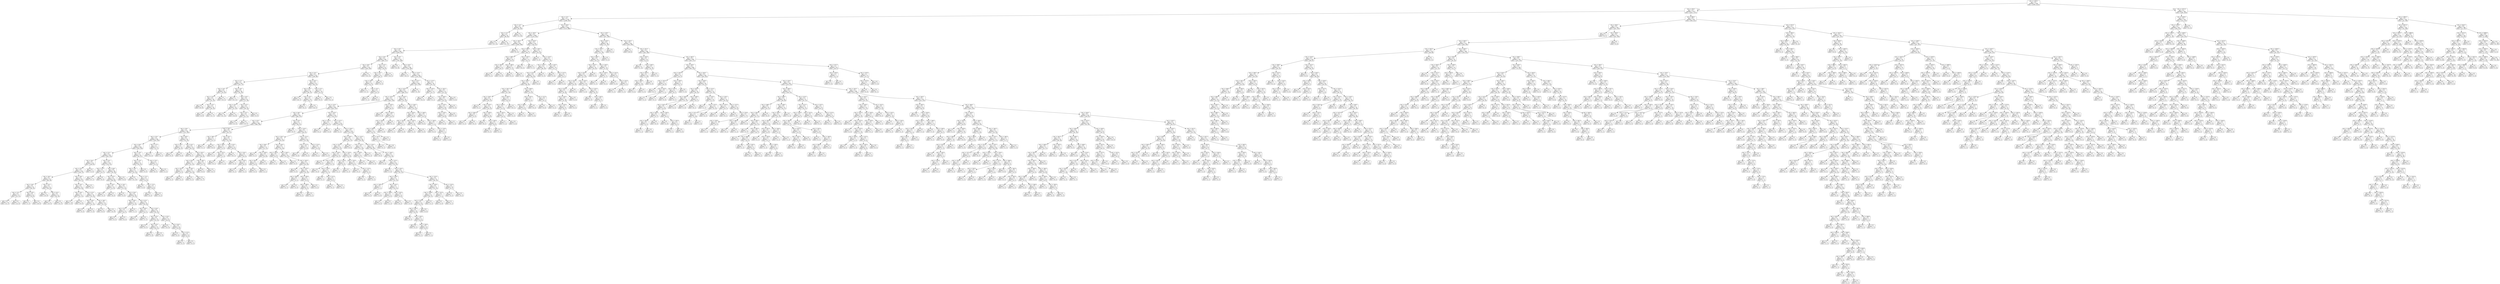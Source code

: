 digraph Tree {
node [shape=box, style="rounded", color="black", fontname=helvetica] ;
edge [fontname=helvetica] ;
0 [label="rain <= 1345.5\ngini = 0.5\nsamples = 3346\nvalue = [2599, 2614]"] ;
1 [label="rain <= 476.5\ngini = 0.5\nsamples = 2577\nvalue = [2451, 1575]"] ;
0 -> 1 [labeldistance=2.5, labelangle=45, headlabel="True"] ;
2 [label="rain <= 13.5\ngini = 0.5\nsamples = 1744\nvalue = [1788, 954]"] ;
1 -> 2 ;
3 [label="rain <= 12.5\ngini = 0.5\nsamples = 82\nvalue = [61, 66]"] ;
2 -> 3 ;
4 [label="rain <= 11.5\ngini = 0.5\nsamples = 62\nvalue = [48, 46]"] ;
3 -> 4 ;
5 [label="gini = 0.5\nsamples = 34\nvalue = [27, 31]"] ;
4 -> 5 ;
6 [label="gini = 0.5\nsamples = 28\nvalue = [21, 15]"] ;
4 -> 6 ;
7 [label="gini = 0.5\nsamples = 20\nvalue = [13, 20]"] ;
3 -> 7 ;
8 [label="rain <= 218.5\ngini = 0.4\nsamples = 1662\nvalue = [1727, 888]"] ;
2 -> 8 ;
9 [label="rain <= 183.5\ngini = 0.4\nsamples = 1094\nvalue = [1170, 550]"] ;
8 -> 9 ;
10 [label="rain <= 182.5\ngini = 0.4\nsamples = 991\nvalue = [1044, 508]"] ;
9 -> 10 ;
11 [label="rain <= 34.5\ngini = 0.4\nsamples = 985\nvalue = [1044, 497]"] ;
10 -> 11 ;
12 [label="rain <= 29.5\ngini = 0.4\nsamples = 266\nvalue = [300, 117]"] ;
11 -> 12 ;
13 [label="rain <= 28.5\ngini = 0.4\nsamples = 225\nvalue = [246, 109]"] ;
12 -> 13 ;
14 [label="rain <= 23.5\ngini = 0.4\nsamples = 215\nvalue = [236, 98]"] ;
13 -> 14 ;
15 [label="rain <= 17.5\ngini = 0.4\nsamples = 161\nvalue = [167, 75]"] ;
14 -> 15 ;
16 [label="rain <= 16.5\ngini = 0.4\nsamples = 63\nvalue = [76, 26]"] ;
15 -> 16 ;
17 [label="rain <= 14.5\ngini = 0.4\nsamples = 48\nvalue = [51, 24]"] ;
16 -> 17 ;
18 [label="gini = 0.4\nsamples = 22\nvalue = [25, 8]"] ;
17 -> 18 ;
19 [label="rain <= 15.5\ngini = 0.5\nsamples = 26\nvalue = [26, 16]"] ;
17 -> 19 ;
20 [label="gini = 0.5\nsamples = 12\nvalue = [9, 9]"] ;
19 -> 20 ;
21 [label="gini = 0.4\nsamples = 14\nvalue = [17, 7]"] ;
19 -> 21 ;
22 [label="gini = 0.1\nsamples = 15\nvalue = [25, 2]"] ;
16 -> 22 ;
23 [label="rain <= 18.5\ngini = 0.5\nsamples = 98\nvalue = [91, 49]"] ;
15 -> 23 ;
24 [label="gini = 0.5\nsamples = 17\nvalue = [14, 13]"] ;
23 -> 24 ;
25 [label="rain <= 20.5\ngini = 0.4\nsamples = 81\nvalue = [77, 36]"] ;
23 -> 25 ;
26 [label="rain <= 19.5\ngini = 0.5\nsamples = 39\nvalue = [37, 20]"] ;
25 -> 26 ;
27 [label="gini = 0.5\nsamples = 20\nvalue = [21, 12]"] ;
26 -> 27 ;
28 [label="gini = 0.4\nsamples = 19\nvalue = [16, 8]"] ;
26 -> 28 ;
29 [label="rain <= 22.5\ngini = 0.4\nsamples = 42\nvalue = [40, 16]"] ;
25 -> 29 ;
30 [label="rain <= 21.5\ngini = 0.4\nsamples = 31\nvalue = [31, 11]"] ;
29 -> 30 ;
31 [label="gini = 0.4\nsamples = 19\nvalue = [17, 6]"] ;
30 -> 31 ;
32 [label="gini = 0.4\nsamples = 12\nvalue = [14, 5]"] ;
30 -> 32 ;
33 [label="gini = 0.5\nsamples = 11\nvalue = [9, 5]"] ;
29 -> 33 ;
34 [label="rain <= 26.5\ngini = 0.4\nsamples = 54\nvalue = [69, 23]"] ;
14 -> 34 ;
35 [label="rain <= 24.5\ngini = 0.3\nsamples = 38\nvalue = [48, 14]"] ;
34 -> 35 ;
36 [label="gini = 0.3\nsamples = 19\nvalue = [26, 7]"] ;
35 -> 36 ;
37 [label="rain <= 25.5\ngini = 0.4\nsamples = 19\nvalue = [22, 7]"] ;
35 -> 37 ;
38 [label="gini = 0.4\nsamples = 4\nvalue = [6, 2]"] ;
37 -> 38 ;
39 [label="gini = 0.4\nsamples = 15\nvalue = [16, 5]"] ;
37 -> 39 ;
40 [label="rain <= 27.5\ngini = 0.4\nsamples = 16\nvalue = [21, 9]"] ;
34 -> 40 ;
41 [label="gini = 0.5\nsamples = 9\nvalue = [9, 5]"] ;
40 -> 41 ;
42 [label="gini = 0.4\nsamples = 7\nvalue = [12, 4]"] ;
40 -> 42 ;
43 [label="gini = 0.5\nsamples = 10\nvalue = [10, 11]"] ;
13 -> 43 ;
44 [label="rain <= 33.5\ngini = 0.2\nsamples = 41\nvalue = [54, 8]"] ;
12 -> 44 ;
45 [label="rain <= 32.5\ngini = 0.3\nsamples = 31\nvalue = [36, 7]"] ;
44 -> 45 ;
46 [label="rain <= 30.5\ngini = 0.2\nsamples = 25\nvalue = [32, 4]"] ;
45 -> 46 ;
47 [label="gini = 0.1\nsamples = 12\nvalue = [17, 1]"] ;
46 -> 47 ;
48 [label="rain <= 31.5\ngini = 0.3\nsamples = 13\nvalue = [15, 3]"] ;
46 -> 48 ;
49 [label="gini = 0.2\nsamples = 6\nvalue = [7, 1]"] ;
48 -> 49 ;
50 [label="gini = 0.3\nsamples = 7\nvalue = [8, 2]"] ;
48 -> 50 ;
51 [label="gini = 0.5\nsamples = 6\nvalue = [4, 3]"] ;
45 -> 51 ;
52 [label="gini = 0.1\nsamples = 10\nvalue = [18, 1]"] ;
44 -> 52 ;
53 [label="rain <= 35.5\ngini = 0.4\nsamples = 719\nvalue = [744, 380]"] ;
11 -> 53 ;
54 [label="gini = 0.4\nsamples = 13\nvalue = [8, 16]"] ;
53 -> 54 ;
55 [label="rain <= 36.5\ngini = 0.4\nsamples = 706\nvalue = [736, 364]"] ;
53 -> 55 ;
56 [label="gini = 0.1\nsamples = 12\nvalue = [20, 1]"] ;
55 -> 56 ;
57 [label="rain <= 172.5\ngini = 0.4\nsamples = 694\nvalue = [716, 363]"] ;
55 -> 57 ;
58 [label="rain <= 171.5\ngini = 0.5\nsamples = 658\nvalue = [673, 350]"] ;
57 -> 58 ;
59 [label="rain <= 161.5\ngini = 0.4\nsamples = 647\nvalue = [668, 337]"] ;
58 -> 59 ;
60 [label="rain <= 154.5\ngini = 0.4\nsamples = 619\nvalue = [645, 318]"] ;
59 -> 60 ;
61 [label="rain <= 114.5\ngini = 0.4\nsamples = 602\nvalue = [619, 314]"] ;
60 -> 61 ;
62 [label="rain <= 96.5\ngini = 0.5\nsamples = 461\nvalue = [466, 247]"] ;
61 -> 62 ;
63 [label="rain <= 87.5\ngini = 0.4\nsamples = 386\nvalue = [408, 196]"] ;
62 -> 63 ;
64 [label="rain <= 78.5\ngini = 0.4\nsamples = 356\nvalue = [372, 185]"] ;
63 -> 64 ;
65 [label="rain <= 76.5\ngini = 0.4\nsamples = 300\nvalue = [320, 150]"] ;
64 -> 65 ;
66 [label="rain <= 69.5\ngini = 0.4\nsamples = 289\nvalue = [303, 149]"] ;
65 -> 66 ;
67 [label="rain <= 51.5\ngini = 0.4\nsamples = 246\nvalue = [263, 122]"] ;
66 -> 67 ;
68 [label="rain <= 50.5\ngini = 0.5\nsamples = 141\nvalue = [148, 81]"] ;
67 -> 68 ;
69 [label="rain <= 43.5\ngini = 0.4\nsamples = 136\nvalue = [146, 75]"] ;
68 -> 69 ;
70 [label="rain <= 40.5\ngini = 0.4\nsamples = 78\nvalue = [88, 38]"] ;
69 -> 70 ;
71 [label="rain <= 38.5\ngini = 0.4\nsamples = 45\nvalue = [48, 19]"] ;
70 -> 71 ;
72 [label="rain <= 37.5\ngini = 0.4\nsamples = 23\nvalue = [23, 11]"] ;
71 -> 72 ;
73 [label="gini = 0.4\nsamples = 10\nvalue = [11, 5]"] ;
72 -> 73 ;
74 [label="gini = 0.4\nsamples = 13\nvalue = [12, 6]"] ;
72 -> 74 ;
75 [label="rain <= 39.5\ngini = 0.4\nsamples = 22\nvalue = [25, 8]"] ;
71 -> 75 ;
76 [label="gini = 0.3\nsamples = 6\nvalue = [7, 2]"] ;
75 -> 76 ;
77 [label="gini = 0.4\nsamples = 16\nvalue = [18, 6]"] ;
75 -> 77 ;
78 [label="rain <= 41.5\ngini = 0.4\nsamples = 33\nvalue = [40, 19]"] ;
70 -> 78 ;
79 [label="gini = 0.5\nsamples = 12\nvalue = [14, 9]"] ;
78 -> 79 ;
80 [label="rain <= 42.5\ngini = 0.4\nsamples = 21\nvalue = [26, 10]"] ;
78 -> 80 ;
81 [label="gini = 0.4\nsamples = 11\nvalue = [14, 5]"] ;
80 -> 81 ;
82 [label="gini = 0.4\nsamples = 10\nvalue = [12, 5]"] ;
80 -> 82 ;
83 [label="rain <= 49.5\ngini = 0.5\nsamples = 58\nvalue = [58, 37]"] ;
69 -> 83 ;
84 [label="rain <= 45.5\ngini = 0.5\nsamples = 53\nvalue = [54, 36]"] ;
83 -> 84 ;
85 [label="rain <= 44.5\ngini = 0.5\nsamples = 23\nvalue = [21, 12]"] ;
84 -> 85 ;
86 [label="gini = 0.5\nsamples = 10\nvalue = [7, 6]"] ;
85 -> 86 ;
87 [label="gini = 0.4\nsamples = 13\nvalue = [14, 6]"] ;
85 -> 87 ;
88 [label="rain <= 47.5\ngini = 0.5\nsamples = 30\nvalue = [33, 24]"] ;
84 -> 88 ;
89 [label="rain <= 46.5\ngini = 0.5\nsamples = 12\nvalue = [12, 12]"] ;
88 -> 89 ;
90 [label="gini = 0.5\nsamples = 4\nvalue = [5, 6]"] ;
89 -> 90 ;
91 [label="gini = 0.5\nsamples = 8\nvalue = [7, 6]"] ;
89 -> 91 ;
92 [label="rain <= 48.5\ngini = 0.5\nsamples = 18\nvalue = [21, 12]"] ;
88 -> 92 ;
93 [label="gini = 0.4\nsamples = 8\nvalue = [9, 4]"] ;
92 -> 93 ;
94 [label="gini = 0.5\nsamples = 10\nvalue = [12, 8]"] ;
92 -> 94 ;
95 [label="gini = 0.3\nsamples = 5\nvalue = [4, 1]"] ;
83 -> 95 ;
96 [label="gini = 0.4\nsamples = 5\nvalue = [2, 6]"] ;
68 -> 96 ;
97 [label="rain <= 53.5\ngini = 0.4\nsamples = 105\nvalue = [115, 41]"] ;
67 -> 97 ;
98 [label="rain <= 52.5\ngini = 0.1\nsamples = 16\nvalue = [23, 1]"] ;
97 -> 98 ;
99 [label="gini = 0.1\nsamples = 11\nvalue = [17, 1]"] ;
98 -> 99 ;
100 [label="gini = 0.0\nsamples = 5\nvalue = [6, 0]"] ;
98 -> 100 ;
101 [label="rain <= 68.5\ngini = 0.4\nsamples = 89\nvalue = [92, 40]"] ;
97 -> 101 ;
102 [label="rain <= 55.5\ngini = 0.4\nsamples = 83\nvalue = [86, 40]"] ;
101 -> 102 ;
103 [label="rain <= 54.5\ngini = 0.5\nsamples = 10\nvalue = [11, 8]"] ;
102 -> 103 ;
104 [label="gini = 0.4\nsamples = 5\nvalue = [5, 2]"] ;
103 -> 104 ;
105 [label="gini = 0.5\nsamples = 5\nvalue = [6, 6]"] ;
103 -> 105 ;
106 [label="rain <= 56.5\ngini = 0.4\nsamples = 73\nvalue = [75, 32]"] ;
102 -> 106 ;
107 [label="gini = 0.0\nsamples = 4\nvalue = [5, 0]"] ;
106 -> 107 ;
108 [label="rain <= 59.5\ngini = 0.4\nsamples = 69\nvalue = [70, 32]"] ;
106 -> 108 ;
109 [label="rain <= 58.5\ngini = 0.5\nsamples = 14\nvalue = [11, 8]"] ;
108 -> 109 ;
110 [label="rain <= 57.5\ngini = 0.5\nsamples = 12\nvalue = [10, 7]"] ;
109 -> 110 ;
111 [label="gini = 0.5\nsamples = 5\nvalue = [4, 3]"] ;
110 -> 111 ;
112 [label="gini = 0.5\nsamples = 7\nvalue = [6, 4]"] ;
110 -> 112 ;
113 [label="gini = 0.5\nsamples = 2\nvalue = [1, 1]"] ;
109 -> 113 ;
114 [label="rain <= 61.5\ngini = 0.4\nsamples = 55\nvalue = [59, 24]"] ;
108 -> 114 ;
115 [label="rain <= 60.5\ngini = 0.1\nsamples = 11\nvalue = [14, 1]"] ;
114 -> 115 ;
116 [label="gini = 0.0\nsamples = 5\nvalue = [7, 0]"] ;
115 -> 116 ;
117 [label="gini = 0.2\nsamples = 6\nvalue = [7, 1]"] ;
115 -> 117 ;
118 [label="rain <= 64.5\ngini = 0.4\nsamples = 44\nvalue = [45, 23]"] ;
114 -> 118 ;
119 [label="rain <= 62.5\ngini = 0.5\nsamples = 19\nvalue = [19, 14]"] ;
118 -> 119 ;
120 [label="gini = 0.4\nsamples = 5\nvalue = [9, 3]"] ;
119 -> 120 ;
121 [label="rain <= 63.5\ngini = 0.5\nsamples = 14\nvalue = [10, 11]"] ;
119 -> 121 ;
122 [label="gini = 0.5\nsamples = 8\nvalue = [7, 6]"] ;
121 -> 122 ;
123 [label="gini = 0.5\nsamples = 6\nvalue = [3, 5]"] ;
121 -> 123 ;
124 [label="rain <= 65.5\ngini = 0.4\nsamples = 25\nvalue = [26, 9]"] ;
118 -> 124 ;
125 [label="gini = 0.0\nsamples = 9\nvalue = [12, 0]"] ;
124 -> 125 ;
126 [label="rain <= 66.5\ngini = 0.5\nsamples = 16\nvalue = [14, 9]"] ;
124 -> 126 ;
127 [label="gini = 0.5\nsamples = 5\nvalue = [5, 4]"] ;
126 -> 127 ;
128 [label="rain <= 67.5\ngini = 0.5\nsamples = 11\nvalue = [9, 5]"] ;
126 -> 128 ;
129 [label="gini = 0.5\nsamples = 6\nvalue = [5, 3]"] ;
128 -> 129 ;
130 [label="gini = 0.4\nsamples = 5\nvalue = [4, 2]"] ;
128 -> 130 ;
131 [label="gini = 0.0\nsamples = 6\nvalue = [6, 0]"] ;
101 -> 131 ;
132 [label="rain <= 74.5\ngini = 0.5\nsamples = 43\nvalue = [40, 27]"] ;
66 -> 132 ;
133 [label="rain <= 73.5\ngini = 0.5\nsamples = 34\nvalue = [29, 22]"] ;
132 -> 133 ;
134 [label="rain <= 70.5\ngini = 0.5\nsamples = 25\nvalue = [25, 16]"] ;
133 -> 134 ;
135 [label="gini = 0.5\nsamples = 11\nvalue = [12, 10]"] ;
134 -> 135 ;
136 [label="rain <= 71.5\ngini = 0.4\nsamples = 14\nvalue = [13, 6]"] ;
134 -> 136 ;
137 [label="gini = 0.0\nsamples = 3\nvalue = [5, 0]"] ;
136 -> 137 ;
138 [label="rain <= 72.5\ngini = 0.5\nsamples = 11\nvalue = [8, 6]"] ;
136 -> 138 ;
139 [label="gini = 0.5\nsamples = 7\nvalue = [5, 4]"] ;
138 -> 139 ;
140 [label="gini = 0.5\nsamples = 4\nvalue = [3, 2]"] ;
138 -> 140 ;
141 [label="gini = 0.5\nsamples = 9\nvalue = [4, 6]"] ;
133 -> 141 ;
142 [label="rain <= 75.5\ngini = 0.4\nsamples = 9\nvalue = [11, 5]"] ;
132 -> 142 ;
143 [label="gini = 0.4\nsamples = 6\nvalue = [8, 3]"] ;
142 -> 143 ;
144 [label="gini = 0.5\nsamples = 3\nvalue = [3, 2]"] ;
142 -> 144 ;
145 [label="rain <= 77.5\ngini = 0.1\nsamples = 11\nvalue = [17, 1]"] ;
65 -> 145 ;
146 [label="gini = 0.0\nsamples = 7\nvalue = [12, 0]"] ;
145 -> 146 ;
147 [label="gini = 0.3\nsamples = 4\nvalue = [5, 1]"] ;
145 -> 147 ;
148 [label="rain <= 80.5\ngini = 0.5\nsamples = 56\nvalue = [52, 35]"] ;
64 -> 148 ;
149 [label="rain <= 79.5\ngini = 0.5\nsamples = 13\nvalue = [8, 12]"] ;
148 -> 149 ;
150 [label="gini = 0.5\nsamples = 6\nvalue = [4, 4]"] ;
149 -> 150 ;
151 [label="gini = 0.4\nsamples = 7\nvalue = [4, 8]"] ;
149 -> 151 ;
152 [label="rain <= 81.5\ngini = 0.5\nsamples = 43\nvalue = [44, 23]"] ;
148 -> 152 ;
153 [label="gini = 0.2\nsamples = 4\nvalue = [6, 1]"] ;
152 -> 153 ;
154 [label="rain <= 85.5\ngini = 0.5\nsamples = 39\nvalue = [38, 22]"] ;
152 -> 154 ;
155 [label="rain <= 83.5\ngini = 0.5\nsamples = 23\nvalue = [21, 15]"] ;
154 -> 155 ;
156 [label="rain <= 82.5\ngini = 0.5\nsamples = 8\nvalue = [5, 5]"] ;
155 -> 156 ;
157 [label="gini = 0.5\nsamples = 5\nvalue = [3, 3]"] ;
156 -> 157 ;
158 [label="gini = 0.5\nsamples = 3\nvalue = [2, 2]"] ;
156 -> 158 ;
159 [label="rain <= 84.5\ngini = 0.5\nsamples = 15\nvalue = [16, 10]"] ;
155 -> 159 ;
160 [label="gini = 0.5\nsamples = 5\nvalue = [5, 3]"] ;
159 -> 160 ;
161 [label="gini = 0.5\nsamples = 10\nvalue = [11, 7]"] ;
159 -> 161 ;
162 [label="rain <= 86.5\ngini = 0.4\nsamples = 16\nvalue = [17, 7]"] ;
154 -> 162 ;
163 [label="gini = 0.0\nsamples = 5\nvalue = [9, 0]"] ;
162 -> 163 ;
164 [label="gini = 0.5\nsamples = 11\nvalue = [8, 7]"] ;
162 -> 164 ;
165 [label="rain <= 89.5\ngini = 0.4\nsamples = 30\nvalue = [36, 11]"] ;
63 -> 165 ;
166 [label="rain <= 88.5\ngini = 0.1\nsamples = 9\nvalue = [13, 1]"] ;
165 -> 166 ;
167 [label="gini = 0.3\nsamples = 5\nvalue = [5, 1]"] ;
166 -> 167 ;
168 [label="gini = 0.0\nsamples = 4\nvalue = [8, 0]"] ;
166 -> 168 ;
169 [label="rain <= 92.5\ngini = 0.4\nsamples = 21\nvalue = [23, 10]"] ;
165 -> 169 ;
170 [label="rain <= 90.5\ngini = 0.5\nsamples = 6\nvalue = [3, 5]"] ;
169 -> 170 ;
171 [label="gini = 0.5\nsamples = 3\nvalue = [2, 2]"] ;
170 -> 171 ;
172 [label="rain <= 91.5\ngini = 0.4\nsamples = 3\nvalue = [1, 3]"] ;
170 -> 172 ;
173 [label="gini = 0.0\nsamples = 1\nvalue = [0, 1]"] ;
172 -> 173 ;
174 [label="gini = 0.4\nsamples = 2\nvalue = [1, 2]"] ;
172 -> 174 ;
175 [label="rain <= 93.5\ngini = 0.3\nsamples = 15\nvalue = [20, 5]"] ;
169 -> 175 ;
176 [label="gini = 0.2\nsamples = 6\nvalue = [10, 1]"] ;
175 -> 176 ;
177 [label="rain <= 94.5\ngini = 0.4\nsamples = 9\nvalue = [10, 4]"] ;
175 -> 177 ;
178 [label="gini = 0.5\nsamples = 3\nvalue = [2, 2]"] ;
177 -> 178 ;
179 [label="rain <= 95.5\ngini = 0.3\nsamples = 6\nvalue = [8, 2]"] ;
177 -> 179 ;
180 [label="gini = 0.3\nsamples = 3\nvalue = [5, 1]"] ;
179 -> 180 ;
181 [label="gini = 0.4\nsamples = 3\nvalue = [3, 1]"] ;
179 -> 181 ;
182 [label="rain <= 97.5\ngini = 0.5\nsamples = 75\nvalue = [58, 51]"] ;
62 -> 182 ;
183 [label="gini = 0.0\nsamples = 2\nvalue = [0, 4]"] ;
182 -> 183 ;
184 [label="rain <= 110.5\ngini = 0.5\nsamples = 73\nvalue = [58, 47]"] ;
182 -> 184 ;
185 [label="rain <= 101.5\ngini = 0.5\nsamples = 51\nvalue = [43, 29]"] ;
184 -> 185 ;
186 [label="rain <= 98.5\ngini = 0.5\nsamples = 14\nvalue = [11, 11]"] ;
185 -> 186 ;
187 [label="gini = 0.4\nsamples = 2\nvalue = [3, 1]"] ;
186 -> 187 ;
188 [label="rain <= 100.5\ngini = 0.5\nsamples = 12\nvalue = [8, 10]"] ;
186 -> 188 ;
189 [label="rain <= 99.5\ngini = 0.5\nsamples = 8\nvalue = [6, 6]"] ;
188 -> 189 ;
190 [label="gini = 0.5\nsamples = 6\nvalue = [4, 5]"] ;
189 -> 190 ;
191 [label="gini = 0.4\nsamples = 2\nvalue = [2, 1]"] ;
189 -> 191 ;
192 [label="gini = 0.4\nsamples = 4\nvalue = [2, 4]"] ;
188 -> 192 ;
193 [label="rain <= 103.5\ngini = 0.5\nsamples = 37\nvalue = [32, 18]"] ;
185 -> 193 ;
194 [label="rain <= 102.5\ngini = 0.4\nsamples = 11\nvalue = [9, 3]"] ;
193 -> 194 ;
195 [label="gini = 0.3\nsamples = 5\nvalue = [4, 1]"] ;
194 -> 195 ;
196 [label="gini = 0.4\nsamples = 6\nvalue = [5, 2]"] ;
194 -> 196 ;
197 [label="rain <= 104.5\ngini = 0.5\nsamples = 26\nvalue = [23, 15]"] ;
193 -> 197 ;
198 [label="gini = 0.5\nsamples = 6\nvalue = [4, 5]"] ;
197 -> 198 ;
199 [label="rain <= 105.5\ngini = 0.5\nsamples = 20\nvalue = [19, 10]"] ;
197 -> 199 ;
200 [label="gini = 0.0\nsamples = 4\nvalue = [5, 0]"] ;
199 -> 200 ;
201 [label="rain <= 107.5\ngini = 0.5\nsamples = 16\nvalue = [14, 10]"] ;
199 -> 201 ;
202 [label="rain <= 106.5\ngini = 0.5\nsamples = 7\nvalue = [5, 5]"] ;
201 -> 202 ;
203 [label="gini = 0.4\nsamples = 2\nvalue = [2, 1]"] ;
202 -> 203 ;
204 [label="gini = 0.5\nsamples = 5\nvalue = [3, 4]"] ;
202 -> 204 ;
205 [label="rain <= 109.5\ngini = 0.5\nsamples = 9\nvalue = [9, 5]"] ;
201 -> 205 ;
206 [label="rain <= 108.5\ngini = 0.4\nsamples = 6\nvalue = [6, 3]"] ;
205 -> 206 ;
207 [label="gini = 0.4\nsamples = 4\nvalue = [4, 2]"] ;
206 -> 207 ;
208 [label="gini = 0.4\nsamples = 2\nvalue = [2, 1]"] ;
206 -> 208 ;
209 [label="gini = 0.5\nsamples = 3\nvalue = [3, 2]"] ;
205 -> 209 ;
210 [label="rain <= 112.5\ngini = 0.5\nsamples = 22\nvalue = [15, 18]"] ;
184 -> 210 ;
211 [label="rain <= 111.5\ngini = 0.4\nsamples = 11\nvalue = [4, 12]"] ;
210 -> 211 ;
212 [label="gini = 0.4\nsamples = 7\nvalue = [4, 8]"] ;
211 -> 212 ;
213 [label="gini = 0.0\nsamples = 4\nvalue = [0, 4]"] ;
211 -> 213 ;
214 [label="rain <= 113.5\ngini = 0.5\nsamples = 11\nvalue = [11, 6]"] ;
210 -> 214 ;
215 [label="gini = 0.3\nsamples = 7\nvalue = [8, 2]"] ;
214 -> 215 ;
216 [label="gini = 0.5\nsamples = 4\nvalue = [3, 4]"] ;
214 -> 216 ;
217 [label="rain <= 116.5\ngini = 0.4\nsamples = 141\nvalue = [153, 67]"] ;
61 -> 217 ;
218 [label="rain <= 115.5\ngini = 0.2\nsamples = 9\nvalue = [14, 2]"] ;
217 -> 218 ;
219 [label="gini = 0.3\nsamples = 7\nvalue = [9, 2]"] ;
218 -> 219 ;
220 [label="gini = 0.0\nsamples = 2\nvalue = [5, 0]"] ;
218 -> 220 ;
221 [label="rain <= 117.5\ngini = 0.4\nsamples = 132\nvalue = [139, 65]"] ;
217 -> 221 ;
222 [label="gini = 0.5\nsamples = 4\nvalue = [2, 3]"] ;
221 -> 222 ;
223 [label="rain <= 129.5\ngini = 0.4\nsamples = 128\nvalue = [137, 62]"] ;
221 -> 223 ;
224 [label="rain <= 128.5\ngini = 0.4\nsamples = 34\nvalue = [42, 13]"] ;
223 -> 224 ;
225 [label="rain <= 122.5\ngini = 0.4\nsamples = 29\nvalue = [33, 13]"] ;
224 -> 225 ;
226 [label="rain <= 118.5\ngini = 0.3\nsamples = 15\nvalue = [21, 5]"] ;
225 -> 226 ;
227 [label="gini = 0.4\nsamples = 4\nvalue = [4, 2]"] ;
226 -> 227 ;
228 [label="rain <= 119.5\ngini = 0.3\nsamples = 11\nvalue = [17, 3]"] ;
226 -> 228 ;
229 [label="gini = 0.0\nsamples = 3\nvalue = [6, 0]"] ;
228 -> 229 ;
230 [label="rain <= 120.5\ngini = 0.3\nsamples = 8\nvalue = [11, 3]"] ;
228 -> 230 ;
231 [label="gini = 0.4\nsamples = 2\nvalue = [2, 1]"] ;
230 -> 231 ;
232 [label="rain <= 121.5\ngini = 0.3\nsamples = 6\nvalue = [9, 2]"] ;
230 -> 232 ;
233 [label="gini = 0.3\nsamples = 3\nvalue = [4, 1]"] ;
232 -> 233 ;
234 [label="gini = 0.3\nsamples = 3\nvalue = [5, 1]"] ;
232 -> 234 ;
235 [label="rain <= 125.0\ngini = 0.5\nsamples = 14\nvalue = [12, 8]"] ;
225 -> 235 ;
236 [label="rain <= 123.5\ngini = 0.5\nsamples = 6\nvalue = [4, 4]"] ;
235 -> 236 ;
237 [label="gini = 0.4\nsamples = 3\nvalue = [2, 1]"] ;
236 -> 237 ;
238 [label="gini = 0.5\nsamples = 3\nvalue = [2, 3]"] ;
236 -> 238 ;
239 [label="rain <= 126.5\ngini = 0.4\nsamples = 8\nvalue = [8, 4]"] ;
235 -> 239 ;
240 [label="gini = 0.4\nsamples = 3\nvalue = [4, 2]"] ;
239 -> 240 ;
241 [label="rain <= 127.5\ngini = 0.4\nsamples = 5\nvalue = [4, 2]"] ;
239 -> 241 ;
242 [label="gini = 0.4\nsamples = 2\nvalue = [2, 1]"] ;
241 -> 242 ;
243 [label="gini = 0.4\nsamples = 3\nvalue = [2, 1]"] ;
241 -> 243 ;
244 [label="gini = 0.0\nsamples = 5\nvalue = [9, 0]"] ;
224 -> 244 ;
245 [label="rain <= 132.5\ngini = 0.4\nsamples = 94\nvalue = [95, 49]"] ;
223 -> 245 ;
246 [label="rain <= 131.5\ngini = 0.5\nsamples = 14\nvalue = [11, 10]"] ;
245 -> 246 ;
247 [label="rain <= 130.5\ngini = 0.5\nsamples = 11\nvalue = [9, 7]"] ;
246 -> 247 ;
248 [label="gini = 0.5\nsamples = 5\nvalue = [4, 3]"] ;
247 -> 248 ;
249 [label="gini = 0.5\nsamples = 6\nvalue = [5, 4]"] ;
247 -> 249 ;
250 [label="gini = 0.5\nsamples = 3\nvalue = [2, 3]"] ;
246 -> 250 ;
251 [label="rain <= 135.5\ngini = 0.4\nsamples = 80\nvalue = [84, 39]"] ;
245 -> 251 ;
252 [label="gini = 0.0\nsamples = 6\nvalue = [8, 0]"] ;
251 -> 252 ;
253 [label="rain <= 136.5\ngini = 0.4\nsamples = 74\nvalue = [76, 39]"] ;
251 -> 253 ;
254 [label="gini = 0.4\nsamples = 5\nvalue = [2, 6]"] ;
253 -> 254 ;
255 [label="rain <= 137.5\ngini = 0.4\nsamples = 69\nvalue = [74, 33]"] ;
253 -> 255 ;
256 [label="gini = 0.0\nsamples = 4\nvalue = [7, 0]"] ;
255 -> 256 ;
257 [label="rain <= 143.5\ngini = 0.4\nsamples = 65\nvalue = [67, 33]"] ;
255 -> 257 ;
258 [label="rain <= 139.5\ngini = 0.5\nsamples = 24\nvalue = [21, 14]"] ;
257 -> 258 ;
259 [label="rain <= 138.5\ngini = 0.3\nsamples = 7\nvalue = [7, 2]"] ;
258 -> 259 ;
260 [label="gini = 0.4\nsamples = 4\nvalue = [4, 2]"] ;
259 -> 260 ;
261 [label="gini = 0.0\nsamples = 3\nvalue = [3, 0]"] ;
259 -> 261 ;
262 [label="rain <= 141.5\ngini = 0.5\nsamples = 17\nvalue = [14, 12]"] ;
258 -> 262 ;
263 [label="rain <= 140.5\ngini = 0.5\nsamples = 6\nvalue = [5, 6]"] ;
262 -> 263 ;
264 [label="gini = 0.5\nsamples = 4\nvalue = [4, 4]"] ;
263 -> 264 ;
265 [label="gini = 0.4\nsamples = 2\nvalue = [1, 2]"] ;
263 -> 265 ;
266 [label="rain <= 142.5\ngini = 0.5\nsamples = 11\nvalue = [9, 6]"] ;
262 -> 266 ;
267 [label="gini = 0.4\nsamples = 6\nvalue = [6, 2]"] ;
266 -> 267 ;
268 [label="gini = 0.5\nsamples = 5\nvalue = [3, 4]"] ;
266 -> 268 ;
269 [label="rain <= 152.5\ngini = 0.4\nsamples = 41\nvalue = [46, 19]"] ;
257 -> 269 ;
270 [label="rain <= 150.5\ngini = 0.4\nsamples = 31\nvalue = [37, 12]"] ;
269 -> 270 ;
271 [label="rain <= 149.0\ngini = 0.4\nsamples = 24\nvalue = [30, 11]"] ;
270 -> 271 ;
272 [label="rain <= 147.5\ngini = 0.4\nsamples = 20\nvalue = [27, 9]"] ;
271 -> 272 ;
273 [label="rain <= 144.5\ngini = 0.4\nsamples = 18\nvalue = [23, 9]"] ;
272 -> 273 ;
274 [label="gini = 0.4\nsamples = 5\nvalue = [9, 3]"] ;
273 -> 274 ;
275 [label="rain <= 145.5\ngini = 0.4\nsamples = 13\nvalue = [14, 6]"] ;
273 -> 275 ;
276 [label="gini = 0.4\nsamples = 3\nvalue = [5, 2]"] ;
275 -> 276 ;
277 [label="rain <= 146.5\ngini = 0.4\nsamples = 10\nvalue = [9, 4]"] ;
275 -> 277 ;
278 [label="gini = 0.4\nsamples = 3\nvalue = [2, 1]"] ;
277 -> 278 ;
279 [label="gini = 0.4\nsamples = 7\nvalue = [7, 3]"] ;
277 -> 279 ;
280 [label="gini = 0.0\nsamples = 2\nvalue = [4, 0]"] ;
272 -> 280 ;
281 [label="gini = 0.5\nsamples = 4\nvalue = [3, 2]"] ;
271 -> 281 ;
282 [label="rain <= 151.5\ngini = 0.2\nsamples = 7\nvalue = [7, 1]"] ;
270 -> 282 ;
283 [label="gini = 0.0\nsamples = 2\nvalue = [2, 0]"] ;
282 -> 283 ;
284 [label="gini = 0.3\nsamples = 5\nvalue = [5, 1]"] ;
282 -> 284 ;
285 [label="rain <= 153.5\ngini = 0.5\nsamples = 10\nvalue = [9, 7]"] ;
269 -> 285 ;
286 [label="gini = 0.5\nsamples = 7\nvalue = [5, 5]"] ;
285 -> 286 ;
287 [label="gini = 0.4\nsamples = 3\nvalue = [4, 2]"] ;
285 -> 287 ;
288 [label="rain <= 156.5\ngini = 0.2\nsamples = 17\nvalue = [26, 4]"] ;
60 -> 288 ;
289 [label="gini = 0.0\nsamples = 4\nvalue = [7, 0]"] ;
288 -> 289 ;
290 [label="rain <= 160.5\ngini = 0.3\nsamples = 13\nvalue = [19, 4]"] ;
288 -> 290 ;
291 [label="rain <= 159.5\ngini = 0.3\nsamples = 11\nvalue = [17, 3]"] ;
290 -> 291 ;
292 [label="rain <= 158.5\ngini = 0.3\nsamples = 10\nvalue = [14, 3]"] ;
291 -> 292 ;
293 [label="rain <= 157.5\ngini = 0.2\nsamples = 5\nvalue = [7, 1]"] ;
292 -> 293 ;
294 [label="gini = 0.3\nsamples = 4\nvalue = [5, 1]"] ;
293 -> 294 ;
295 [label="gini = 0.0\nsamples = 1\nvalue = [2, 0]"] ;
293 -> 295 ;
296 [label="gini = 0.3\nsamples = 5\nvalue = [7, 2]"] ;
292 -> 296 ;
297 [label="gini = 0.0\nsamples = 1\nvalue = [3, 0]"] ;
291 -> 297 ;
298 [label="gini = 0.4\nsamples = 2\nvalue = [2, 1]"] ;
290 -> 298 ;
299 [label="rain <= 162.5\ngini = 0.5\nsamples = 28\nvalue = [23, 19]"] ;
59 -> 299 ;
300 [label="gini = 0.0\nsamples = 4\nvalue = [0, 6]"] ;
299 -> 300 ;
301 [label="rain <= 166.5\ngini = 0.5\nsamples = 24\nvalue = [23, 13]"] ;
299 -> 301 ;
302 [label="rain <= 164.5\ngini = 0.5\nsamples = 13\nvalue = [8, 9]"] ;
301 -> 302 ;
303 [label="rain <= 163.5\ngini = 0.3\nsamples = 5\nvalue = [5, 1]"] ;
302 -> 303 ;
304 [label="gini = 0.4\nsamples = 3\nvalue = [3, 1]"] ;
303 -> 304 ;
305 [label="gini = 0.0\nsamples = 2\nvalue = [2, 0]"] ;
303 -> 305 ;
306 [label="rain <= 165.5\ngini = 0.4\nsamples = 8\nvalue = [3, 8]"] ;
302 -> 306 ;
307 [label="gini = 0.4\nsamples = 2\nvalue = [1, 2]"] ;
306 -> 307 ;
308 [label="gini = 0.4\nsamples = 6\nvalue = [2, 6]"] ;
306 -> 308 ;
309 [label="rain <= 168.5\ngini = 0.3\nsamples = 11\nvalue = [15, 4]"] ;
301 -> 309 ;
310 [label="gini = 0.0\nsamples = 4\nvalue = [8, 0]"] ;
309 -> 310 ;
311 [label="rain <= 169.5\ngini = 0.5\nsamples = 7\nvalue = [7, 4]"] ;
309 -> 311 ;
312 [label="gini = 0.0\nsamples = 2\nvalue = [0, 3]"] ;
311 -> 312 ;
313 [label="rain <= 170.5\ngini = 0.2\nsamples = 5\nvalue = [7, 1]"] ;
311 -> 313 ;
314 [label="gini = 0.2\nsamples = 4\nvalue = [6, 1]"] ;
313 -> 314 ;
315 [label="gini = 0.0\nsamples = 1\nvalue = [1, 0]"] ;
313 -> 315 ;
316 [label="gini = 0.4\nsamples = 11\nvalue = [5, 13]"] ;
58 -> 316 ;
317 [label="rain <= 177.5\ngini = 0.4\nsamples = 36\nvalue = [43, 13]"] ;
57 -> 317 ;
318 [label="rain <= 176.5\ngini = 0.1\nsamples = 13\nvalue = [21, 1]"] ;
317 -> 318 ;
319 [label="gini = 0.0\nsamples = 9\nvalue = [16, 0]"] ;
318 -> 319 ;
320 [label="gini = 0.3\nsamples = 4\nvalue = [5, 1]"] ;
318 -> 320 ;
321 [label="rain <= 181.5\ngini = 0.5\nsamples = 23\nvalue = [22, 12]"] ;
317 -> 321 ;
322 [label="rain <= 180.5\ngini = 0.5\nsamples = 22\nvalue = [19, 12]"] ;
321 -> 322 ;
323 [label="rain <= 179.5\ngini = 0.4\nsamples = 18\nvalue = [17, 8]"] ;
322 -> 323 ;
324 [label="rain <= 178.5\ngini = 0.5\nsamples = 13\nvalue = [10, 8]"] ;
323 -> 324 ;
325 [label="gini = 0.4\nsamples = 9\nvalue = [9, 4]"] ;
324 -> 325 ;
326 [label="gini = 0.3\nsamples = 4\nvalue = [1, 4]"] ;
324 -> 326 ;
327 [label="gini = 0.0\nsamples = 5\nvalue = [7, 0]"] ;
323 -> 327 ;
328 [label="gini = 0.4\nsamples = 4\nvalue = [2, 4]"] ;
322 -> 328 ;
329 [label="gini = 0.0\nsamples = 1\nvalue = [3, 0]"] ;
321 -> 329 ;
330 [label="gini = 0.0\nsamples = 6\nvalue = [0, 11]"] ;
10 -> 330 ;
331 [label="rain <= 193.5\ngini = 0.4\nsamples = 103\nvalue = [126, 42]"] ;
9 -> 331 ;
332 [label="rain <= 190.5\ngini = 0.2\nsamples = 33\nvalue = [48, 7]"] ;
331 -> 332 ;
333 [label="rain <= 188.5\ngini = 0.3\nsamples = 20\nvalue = [25, 6]"] ;
332 -> 333 ;
334 [label="rain <= 184.5\ngini = 0.2\nsamples = 14\nvalue = [18, 2]"] ;
333 -> 334 ;
335 [label="gini = 0.4\nsamples = 4\nvalue = [5, 2]"] ;
334 -> 335 ;
336 [label="gini = 0.0\nsamples = 10\nvalue = [13, 0]"] ;
334 -> 336 ;
337 [label="rain <= 189.5\ngini = 0.5\nsamples = 6\nvalue = [7, 4]"] ;
333 -> 337 ;
338 [label="gini = 0.4\nsamples = 4\nvalue = [5, 2]"] ;
337 -> 338 ;
339 [label="gini = 0.5\nsamples = 2\nvalue = [2, 2]"] ;
337 -> 339 ;
340 [label="rain <= 192.5\ngini = 0.1\nsamples = 13\nvalue = [23, 1]"] ;
332 -> 340 ;
341 [label="gini = 0.0\nsamples = 7\nvalue = [16, 0]"] ;
340 -> 341 ;
342 [label="gini = 0.2\nsamples = 6\nvalue = [7, 1]"] ;
340 -> 342 ;
343 [label="rain <= 194.5\ngini = 0.4\nsamples = 70\nvalue = [78, 35]"] ;
331 -> 343 ;
344 [label="gini = 0.3\nsamples = 3\nvalue = [1, 4]"] ;
343 -> 344 ;
345 [label="rain <= 214.5\ngini = 0.4\nsamples = 67\nvalue = [77, 31]"] ;
343 -> 345 ;
346 [label="rain <= 213.5\ngini = 0.4\nsamples = 57\nvalue = [66, 30]"] ;
345 -> 346 ;
347 [label="rain <= 212.5\ngini = 0.4\nsamples = 53\nvalue = [64, 26]"] ;
346 -> 347 ;
348 [label="rain <= 205.5\ngini = 0.4\nsamples = 51\nvalue = [58, 26]"] ;
347 -> 348 ;
349 [label="rain <= 201.5\ngini = 0.4\nsamples = 37\nvalue = [47, 18]"] ;
348 -> 349 ;
350 [label="rain <= 195.5\ngini = 0.5\nsamples = 20\nvalue = [24, 13]"] ;
349 -> 350 ;
351 [label="gini = 0.3\nsamples = 4\nvalue = [5, 1]"] ;
350 -> 351 ;
352 [label="rain <= 197.5\ngini = 0.5\nsamples = 16\nvalue = [19, 12]"] ;
350 -> 352 ;
353 [label="rain <= 196.5\ngini = 0.5\nsamples = 4\nvalue = [3, 4]"] ;
352 -> 353 ;
354 [label="gini = 0.5\nsamples = 2\nvalue = [3, 2]"] ;
353 -> 354 ;
355 [label="gini = 0.0\nsamples = 2\nvalue = [0, 2]"] ;
353 -> 355 ;
356 [label="rain <= 199.0\ngini = 0.4\nsamples = 12\nvalue = [16, 8]"] ;
352 -> 356 ;
357 [label="gini = 0.3\nsamples = 4\nvalue = [8, 2]"] ;
356 -> 357 ;
358 [label="rain <= 200.5\ngini = 0.5\nsamples = 8\nvalue = [8, 6]"] ;
356 -> 358 ;
359 [label="gini = 0.5\nsamples = 4\nvalue = [5, 3]"] ;
358 -> 359 ;
360 [label="gini = 0.5\nsamples = 4\nvalue = [3, 3]"] ;
358 -> 360 ;
361 [label="rain <= 204.5\ngini = 0.3\nsamples = 17\nvalue = [23, 5]"] ;
349 -> 361 ;
362 [label="rain <= 203.5\ngini = 0.4\nsamples = 9\nvalue = [13, 4]"] ;
361 -> 362 ;
363 [label="rain <= 202.5\ngini = 0.3\nsamples = 6\nvalue = [10, 2]"] ;
362 -> 363 ;
364 [label="gini = 0.3\nsamples = 3\nvalue = [7, 2]"] ;
363 -> 364 ;
365 [label="gini = 0.0\nsamples = 3\nvalue = [3, 0]"] ;
363 -> 365 ;
366 [label="gini = 0.5\nsamples = 3\nvalue = [3, 2]"] ;
362 -> 366 ;
367 [label="gini = 0.2\nsamples = 8\nvalue = [10, 1]"] ;
361 -> 367 ;
368 [label="rain <= 209.0\ngini = 0.5\nsamples = 14\nvalue = [11, 8]"] ;
348 -> 368 ;
369 [label="rain <= 207.5\ngini = 0.5\nsamples = 7\nvalue = [5, 6]"] ;
368 -> 369 ;
370 [label="rain <= 206.5\ngini = 0.5\nsamples = 6\nvalue = [5, 4]"] ;
369 -> 370 ;
371 [label="gini = 0.5\nsamples = 4\nvalue = [3, 4]"] ;
370 -> 371 ;
372 [label="gini = 0.0\nsamples = 2\nvalue = [2, 0]"] ;
370 -> 372 ;
373 [label="gini = 0.0\nsamples = 1\nvalue = [0, 2]"] ;
369 -> 373 ;
374 [label="rain <= 211.5\ngini = 0.4\nsamples = 7\nvalue = [6, 2]"] ;
368 -> 374 ;
375 [label="gini = 0.0\nsamples = 3\nvalue = [4, 0]"] ;
374 -> 375 ;
376 [label="gini = 0.5\nsamples = 4\nvalue = [2, 2]"] ;
374 -> 376 ;
377 [label="gini = 0.0\nsamples = 2\nvalue = [6, 0]"] ;
347 -> 377 ;
378 [label="gini = 0.4\nsamples = 4\nvalue = [2, 4]"] ;
346 -> 378 ;
379 [label="rain <= 216.5\ngini = 0.2\nsamples = 10\nvalue = [11, 1]"] ;
345 -> 379 ;
380 [label="gini = 0.0\nsamples = 5\nvalue = [5, 0]"] ;
379 -> 380 ;
381 [label="rain <= 217.5\ngini = 0.2\nsamples = 5\nvalue = [6, 1]"] ;
379 -> 381 ;
382 [label="gini = 0.3\nsamples = 3\nvalue = [4, 1]"] ;
381 -> 382 ;
383 [label="gini = 0.0\nsamples = 2\nvalue = [2, 0]"] ;
381 -> 383 ;
384 [label="rain <= 235.5\ngini = 0.5\nsamples = 568\nvalue = [557, 338]"] ;
8 -> 384 ;
385 [label="rain <= 234.5\ngini = 0.5\nsamples = 48\nvalue = [27, 40]"] ;
384 -> 385 ;
386 [label="rain <= 233.5\ngini = 0.5\nsamples = 47\nvalue = [27, 39]"] ;
385 -> 386 ;
387 [label="rain <= 228.5\ngini = 0.5\nsamples = 43\nvalue = [24, 37]"] ;
386 -> 387 ;
388 [label="rain <= 227.5\ngini = 0.5\nsamples = 32\nvalue = [19, 25]"] ;
387 -> 388 ;
389 [label="rain <= 223.5\ngini = 0.5\nsamples = 30\nvalue = [17, 25]"] ;
388 -> 389 ;
390 [label="rain <= 222.5\ngini = 0.5\nsamples = 14\nvalue = [8, 14]"] ;
389 -> 390 ;
391 [label="rain <= 221.5\ngini = 0.5\nsamples = 11\nvalue = [8, 10]"] ;
390 -> 391 ;
392 [label="rain <= 220.5\ngini = 0.5\nsamples = 10\nvalue = [6, 10]"] ;
391 -> 392 ;
393 [label="rain <= 219.5\ngini = 0.5\nsamples = 8\nvalue = [6, 7]"] ;
392 -> 393 ;
394 [label="gini = 0.5\nsamples = 7\nvalue = [5, 7]"] ;
393 -> 394 ;
395 [label="gini = 0.0\nsamples = 1\nvalue = [1, 0]"] ;
393 -> 395 ;
396 [label="gini = 0.0\nsamples = 2\nvalue = [0, 3]"] ;
392 -> 396 ;
397 [label="gini = 0.0\nsamples = 1\nvalue = [2, 0]"] ;
391 -> 397 ;
398 [label="gini = 0.0\nsamples = 3\nvalue = [0, 4]"] ;
390 -> 398 ;
399 [label="rain <= 224.5\ngini = 0.5\nsamples = 16\nvalue = [9, 11]"] ;
389 -> 399 ;
400 [label="gini = 0.0\nsamples = 1\nvalue = [1, 0]"] ;
399 -> 400 ;
401 [label="rain <= 225.5\ngini = 0.5\nsamples = 15\nvalue = [8, 11]"] ;
399 -> 401 ;
402 [label="gini = 0.4\nsamples = 6\nvalue = [2, 4]"] ;
401 -> 402 ;
403 [label="rain <= 226.5\ngini = 0.5\nsamples = 9\nvalue = [6, 7]"] ;
401 -> 403 ;
404 [label="gini = 0.5\nsamples = 5\nvalue = [3, 2]"] ;
403 -> 404 ;
405 [label="gini = 0.5\nsamples = 4\nvalue = [3, 5]"] ;
403 -> 405 ;
406 [label="gini = 0.0\nsamples = 2\nvalue = [2, 0]"] ;
388 -> 406 ;
407 [label="rain <= 230.5\ngini = 0.4\nsamples = 11\nvalue = [5, 12]"] ;
387 -> 407 ;
408 [label="rain <= 229.5\ngini = 0.2\nsamples = 5\nvalue = [1, 7]"] ;
407 -> 408 ;
409 [label="gini = 0.3\nsamples = 4\nvalue = [1, 5]"] ;
408 -> 409 ;
410 [label="gini = 0.0\nsamples = 1\nvalue = [0, 2]"] ;
408 -> 410 ;
411 [label="rain <= 231.5\ngini = 0.5\nsamples = 6\nvalue = [4, 5]"] ;
407 -> 411 ;
412 [label="gini = 0.0\nsamples = 1\nvalue = [2, 0]"] ;
411 -> 412 ;
413 [label="rain <= 232.5\ngini = 0.4\nsamples = 5\nvalue = [2, 5]"] ;
411 -> 413 ;
414 [label="gini = 0.4\nsamples = 2\nvalue = [1, 2]"] ;
413 -> 414 ;
415 [label="gini = 0.4\nsamples = 3\nvalue = [1, 3]"] ;
413 -> 415 ;
416 [label="gini = 0.5\nsamples = 4\nvalue = [3, 2]"] ;
386 -> 416 ;
417 [label="gini = 0.0\nsamples = 1\nvalue = [0, 1]"] ;
385 -> 417 ;
418 [label="rain <= 243.5\ngini = 0.5\nsamples = 520\nvalue = [530, 298]"] ;
384 -> 418 ;
419 [label="gini = 0.0\nsamples = 14\nvalue = [28, 0]"] ;
418 -> 419 ;
420 [label="rain <= 251.5\ngini = 0.5\nsamples = 506\nvalue = [502, 298]"] ;
418 -> 420 ;
421 [label="rain <= 244.5\ngini = 0.4\nsamples = 22\nvalue = [9, 27]"] ;
420 -> 421 ;
422 [label="gini = 0.1\nsamples = 8\nvalue = [1, 12]"] ;
421 -> 422 ;
423 [label="rain <= 249.5\ngini = 0.5\nsamples = 14\nvalue = [8, 15]"] ;
421 -> 423 ;
424 [label="rain <= 247.5\ngini = 0.5\nsamples = 11\nvalue = [7, 10]"] ;
423 -> 424 ;
425 [label="rain <= 246.0\ngini = 0.5\nsamples = 10\nvalue = [6, 10]"] ;
424 -> 425 ;
426 [label="gini = 0.5\nsamples = 7\nvalue = [4, 6]"] ;
425 -> 426 ;
427 [label="gini = 0.4\nsamples = 3\nvalue = [2, 4]"] ;
425 -> 427 ;
428 [label="gini = 0.0\nsamples = 1\nvalue = [1, 0]"] ;
424 -> 428 ;
429 [label="gini = 0.3\nsamples = 3\nvalue = [1, 5]"] ;
423 -> 429 ;
430 [label="rain <= 465.5\ngini = 0.5\nsamples = 484\nvalue = [493, 271]"] ;
420 -> 430 ;
431 [label="rain <= 259.5\ngini = 0.5\nsamples = 466\nvalue = [465, 267]"] ;
430 -> 431 ;
432 [label="rain <= 255.5\ngini = 0.2\nsamples = 22\nvalue = [31, 5]"] ;
431 -> 432 ;
433 [label="rain <= 253.0\ngini = 0.3\nsamples = 13\nvalue = [16, 4]"] ;
432 -> 433 ;
434 [label="gini = 0.2\nsamples = 6\nvalue = [9, 1]"] ;
433 -> 434 ;
435 [label="rain <= 254.5\ngini = 0.4\nsamples = 7\nvalue = [7, 3]"] ;
433 -> 435 ;
436 [label="gini = 0.5\nsamples = 3\nvalue = [3, 2]"] ;
435 -> 436 ;
437 [label="gini = 0.3\nsamples = 4\nvalue = [4, 1]"] ;
435 -> 437 ;
438 [label="rain <= 258.5\ngini = 0.1\nsamples = 9\nvalue = [15, 1]"] ;
432 -> 438 ;
439 [label="rain <= 257.5\ngini = 0.2\nsamples = 6\nvalue = [8, 1]"] ;
438 -> 439 ;
440 [label="gini = 0.0\nsamples = 3\nvalue = [4, 0]"] ;
439 -> 440 ;
441 [label="gini = 0.3\nsamples = 3\nvalue = [4, 1]"] ;
439 -> 441 ;
442 [label="gini = 0.0\nsamples = 3\nvalue = [7, 0]"] ;
438 -> 442 ;
443 [label="rain <= 281.5\ngini = 0.5\nsamples = 444\nvalue = [434, 262]"] ;
431 -> 443 ;
444 [label="rain <= 269.5\ngini = 0.5\nsamples = 59\nvalue = [55, 47]"] ;
443 -> 444 ;
445 [label="rain <= 267.5\ngini = 0.4\nsamples = 26\nvalue = [30, 14]"] ;
444 -> 445 ;
446 [label="rain <= 266.5\ngini = 0.5\nsamples = 18\nvalue = [15, 13]"] ;
445 -> 446 ;
447 [label="rain <= 262.5\ngini = 0.5\nsamples = 15\nvalue = [13, 8]"] ;
446 -> 447 ;
448 [label="rain <= 261.5\ngini = 0.5\nsamples = 8\nvalue = [5, 7]"] ;
447 -> 448 ;
449 [label="rain <= 260.5\ngini = 0.5\nsamples = 5\nvalue = [5, 3]"] ;
448 -> 449 ;
450 [label="gini = 0.4\nsamples = 3\nvalue = [1, 3]"] ;
449 -> 450 ;
451 [label="gini = 0.0\nsamples = 2\nvalue = [4, 0]"] ;
449 -> 451 ;
452 [label="gini = 0.0\nsamples = 3\nvalue = [0, 4]"] ;
448 -> 452 ;
453 [label="rain <= 264.5\ngini = 0.2\nsamples = 7\nvalue = [8, 1]"] ;
447 -> 453 ;
454 [label="gini = 0.0\nsamples = 2\nvalue = [2, 0]"] ;
453 -> 454 ;
455 [label="rain <= 265.5\ngini = 0.2\nsamples = 5\nvalue = [6, 1]"] ;
453 -> 455 ;
456 [label="gini = 0.3\nsamples = 3\nvalue = [4, 1]"] ;
455 -> 456 ;
457 [label="gini = 0.0\nsamples = 2\nvalue = [2, 0]"] ;
455 -> 457 ;
458 [label="gini = 0.4\nsamples = 3\nvalue = [2, 5]"] ;
446 -> 458 ;
459 [label="rain <= 268.5\ngini = 0.1\nsamples = 8\nvalue = [15, 1]"] ;
445 -> 459 ;
460 [label="gini = 0.0\nsamples = 3\nvalue = [7, 0]"] ;
459 -> 460 ;
461 [label="gini = 0.2\nsamples = 5\nvalue = [8, 1]"] ;
459 -> 461 ;
462 [label="rain <= 273.5\ngini = 0.5\nsamples = 33\nvalue = [25, 33]"] ;
444 -> 462 ;
463 [label="rain <= 270.5\ngini = 0.4\nsamples = 12\nvalue = [5, 17]"] ;
462 -> 463 ;
464 [label="gini = 0.4\nsamples = 3\nvalue = [1, 2]"] ;
463 -> 464 ;
465 [label="rain <= 272.5\ngini = 0.3\nsamples = 9\nvalue = [4, 15]"] ;
463 -> 465 ;
466 [label="rain <= 271.5\ngini = 0.3\nsamples = 5\nvalue = [2, 10]"] ;
465 -> 466 ;
467 [label="gini = 0.2\nsamples = 2\nvalue = [1, 6]"] ;
466 -> 467 ;
468 [label="gini = 0.3\nsamples = 3\nvalue = [1, 4]"] ;
466 -> 468 ;
469 [label="gini = 0.4\nsamples = 4\nvalue = [2, 5]"] ;
465 -> 469 ;
470 [label="rain <= 276.5\ngini = 0.5\nsamples = 21\nvalue = [20, 16]"] ;
462 -> 470 ;
471 [label="rain <= 275.5\ngini = 0.1\nsamples = 6\nvalue = [12, 1]"] ;
470 -> 471 ;
472 [label="gini = 0.0\nsamples = 2\nvalue = [3, 0]"] ;
471 -> 472 ;
473 [label="gini = 0.2\nsamples = 4\nvalue = [9, 1]"] ;
471 -> 473 ;
474 [label="rain <= 277.5\ngini = 0.5\nsamples = 15\nvalue = [8, 15]"] ;
470 -> 474 ;
475 [label="gini = 0.2\nsamples = 4\nvalue = [1, 8]"] ;
474 -> 475 ;
476 [label="rain <= 279.5\ngini = 0.5\nsamples = 11\nvalue = [7, 7]"] ;
474 -> 476 ;
477 [label="rain <= 278.5\ngini = 0.5\nsamples = 8\nvalue = [6, 4]"] ;
476 -> 477 ;
478 [label="gini = 0.4\nsamples = 3\nvalue = [1, 2]"] ;
477 -> 478 ;
479 [label="gini = 0.4\nsamples = 5\nvalue = [5, 2]"] ;
477 -> 479 ;
480 [label="rain <= 280.5\ngini = 0.4\nsamples = 3\nvalue = [1, 3]"] ;
476 -> 480 ;
481 [label="gini = 0.0\nsamples = 1\nvalue = [0, 1]"] ;
480 -> 481 ;
482 [label="gini = 0.4\nsamples = 2\nvalue = [1, 2]"] ;
480 -> 482 ;
483 [label="rain <= 319.5\ngini = 0.5\nsamples = 385\nvalue = [379, 215]"] ;
443 -> 483 ;
484 [label="rain <= 300.0\ngini = 0.4\nsamples = 97\nvalue = [104, 41]"] ;
483 -> 484 ;
485 [label="rain <= 290.5\ngini = 0.5\nsamples = 50\nvalue = [49, 28]"] ;
484 -> 485 ;
486 [label="rain <= 288.5\ngini = 0.4\nsamples = 29\nvalue = [33, 11]"] ;
485 -> 486 ;
487 [label="rain <= 283.5\ngini = 0.4\nsamples = 25\nvalue = [27, 11]"] ;
486 -> 487 ;
488 [label="gini = 0.0\nsamples = 3\nvalue = [5, 0]"] ;
487 -> 488 ;
489 [label="rain <= 284.5\ngini = 0.4\nsamples = 22\nvalue = [22, 11]"] ;
487 -> 489 ;
490 [label="gini = 0.5\nsamples = 4\nvalue = [3, 4]"] ;
489 -> 490 ;
491 [label="rain <= 285.5\ngini = 0.4\nsamples = 18\nvalue = [19, 7]"] ;
489 -> 491 ;
492 [label="gini = 0.3\nsamples = 6\nvalue = [9, 2]"] ;
491 -> 492 ;
493 [label="rain <= 286.5\ngini = 0.4\nsamples = 12\nvalue = [10, 5]"] ;
491 -> 493 ;
494 [label="gini = 0.4\nsamples = 3\nvalue = [1, 2]"] ;
493 -> 494 ;
495 [label="rain <= 287.5\ngini = 0.4\nsamples = 9\nvalue = [9, 3]"] ;
493 -> 495 ;
496 [label="gini = 0.4\nsamples = 5\nvalue = [6, 2]"] ;
495 -> 496 ;
497 [label="gini = 0.4\nsamples = 4\nvalue = [3, 1]"] ;
495 -> 497 ;
498 [label="gini = 0.0\nsamples = 4\nvalue = [6, 0]"] ;
486 -> 498 ;
499 [label="rain <= 298.5\ngini = 0.5\nsamples = 21\nvalue = [16, 17]"] ;
485 -> 499 ;
500 [label="rain <= 297.5\ngini = 0.5\nsamples = 19\nvalue = [15, 14]"] ;
499 -> 500 ;
501 [label="rain <= 295.5\ngini = 0.5\nsamples = 14\nvalue = [9, 12]"] ;
500 -> 501 ;
502 [label="rain <= 291.5\ngini = 0.5\nsamples = 10\nvalue = [6, 9]"] ;
501 -> 502 ;
503 [label="gini = 0.5\nsamples = 3\nvalue = [2, 2]"] ;
502 -> 503 ;
504 [label="rain <= 293.0\ngini = 0.5\nsamples = 7\nvalue = [4, 7]"] ;
502 -> 504 ;
505 [label="gini = 0.4\nsamples = 2\nvalue = [1, 3]"] ;
504 -> 505 ;
506 [label="rain <= 294.5\ngini = 0.5\nsamples = 5\nvalue = [3, 4]"] ;
504 -> 506 ;
507 [label="gini = 0.0\nsamples = 1\nvalue = [1, 0]"] ;
506 -> 507 ;
508 [label="gini = 0.4\nsamples = 4\nvalue = [2, 4]"] ;
506 -> 508 ;
509 [label="rain <= 296.5\ngini = 0.5\nsamples = 4\nvalue = [3, 3]"] ;
501 -> 509 ;
510 [label="gini = 0.4\nsamples = 2\nvalue = [2, 1]"] ;
509 -> 510 ;
511 [label="gini = 0.4\nsamples = 2\nvalue = [1, 2]"] ;
509 -> 511 ;
512 [label="gini = 0.4\nsamples = 5\nvalue = [6, 2]"] ;
500 -> 512 ;
513 [label="gini = 0.4\nsamples = 2\nvalue = [1, 3]"] ;
499 -> 513 ;
514 [label="rain <= 313.5\ngini = 0.3\nsamples = 47\nvalue = [55, 13]"] ;
484 -> 514 ;
515 [label="rain <= 311.5\ngini = 0.4\nsamples = 33\nvalue = [35, 11]"] ;
514 -> 515 ;
516 [label="rain <= 310.5\ngini = 0.3\nsamples = 27\nvalue = [30, 7]"] ;
515 -> 516 ;
517 [label="rain <= 306.5\ngini = 0.4\nsamples = 24\nvalue = [22, 7]"] ;
516 -> 517 ;
518 [label="rain <= 302.5\ngini = 0.2\nsamples = 12\nvalue = [13, 2]"] ;
517 -> 518 ;
519 [label="rain <= 301.5\ngini = 0.4\nsamples = 6\nvalue = [6, 2]"] ;
518 -> 519 ;
520 [label="gini = 0.0\nsamples = 3\nvalue = [4, 0]"] ;
519 -> 520 ;
521 [label="gini = 0.5\nsamples = 3\nvalue = [2, 2]"] ;
519 -> 521 ;
522 [label="gini = 0.0\nsamples = 6\nvalue = [7, 0]"] ;
518 -> 522 ;
523 [label="rain <= 307.5\ngini = 0.5\nsamples = 12\nvalue = [9, 5]"] ;
517 -> 523 ;
524 [label="gini = 0.5\nsamples = 3\nvalue = [2, 2]"] ;
523 -> 524 ;
525 [label="rain <= 309.5\ngini = 0.4\nsamples = 9\nvalue = [7, 3]"] ;
523 -> 525 ;
526 [label="rain <= 308.5\ngini = 0.3\nsamples = 5\nvalue = [4, 1]"] ;
525 -> 526 ;
527 [label="gini = 0.0\nsamples = 1\nvalue = [1, 0]"] ;
526 -> 527 ;
528 [label="gini = 0.4\nsamples = 4\nvalue = [3, 1]"] ;
526 -> 528 ;
529 [label="gini = 0.5\nsamples = 4\nvalue = [3, 2]"] ;
525 -> 529 ;
530 [label="gini = 0.0\nsamples = 3\nvalue = [8, 0]"] ;
516 -> 530 ;
531 [label="rain <= 312.5\ngini = 0.5\nsamples = 6\nvalue = [5, 4]"] ;
515 -> 531 ;
532 [label="gini = 0.0\nsamples = 1\nvalue = [0, 1]"] ;
531 -> 532 ;
533 [label="gini = 0.5\nsamples = 5\nvalue = [5, 3]"] ;
531 -> 533 ;
534 [label="rain <= 315.5\ngini = 0.2\nsamples = 14\nvalue = [20, 2]"] ;
514 -> 534 ;
535 [label="gini = 0.0\nsamples = 6\nvalue = [10, 0]"] ;
534 -> 535 ;
536 [label="rain <= 317.0\ngini = 0.3\nsamples = 8\nvalue = [10, 2]"] ;
534 -> 536 ;
537 [label="gini = 0.4\nsamples = 4\nvalue = [4, 2]"] ;
536 -> 537 ;
538 [label="gini = 0.0\nsamples = 4\nvalue = [6, 0]"] ;
536 -> 538 ;
539 [label="rain <= 335.5\ngini = 0.5\nsamples = 288\nvalue = [275, 174]"] ;
483 -> 539 ;
540 [label="rain <= 331.5\ngini = 0.5\nsamples = 36\nvalue = [22, 31]"] ;
539 -> 540 ;
541 [label="rain <= 328.5\ngini = 0.5\nsamples = 22\nvalue = [17, 17]"] ;
540 -> 541 ;
542 [label="rain <= 321.5\ngini = 0.5\nsamples = 15\nvalue = [9, 15]"] ;
541 -> 542 ;
543 [label="gini = 0.0\nsamples = 2\nvalue = [0, 3]"] ;
542 -> 543 ;
544 [label="rain <= 322.5\ngini = 0.5\nsamples = 13\nvalue = [9, 12]"] ;
542 -> 544 ;
545 [label="gini = 0.0\nsamples = 1\nvalue = [2, 0]"] ;
544 -> 545 ;
546 [label="rain <= 325.5\ngini = 0.5\nsamples = 12\nvalue = [7, 12]"] ;
544 -> 546 ;
547 [label="rain <= 324.0\ngini = 0.2\nsamples = 5\nvalue = [1, 6]"] ;
546 -> 547 ;
548 [label="gini = 0.0\nsamples = 1\nvalue = [0, 2]"] ;
547 -> 548 ;
549 [label="gini = 0.3\nsamples = 4\nvalue = [1, 4]"] ;
547 -> 549 ;
550 [label="rain <= 327.5\ngini = 0.5\nsamples = 7\nvalue = [6, 6]"] ;
546 -> 550 ;
551 [label="rain <= 326.5\ngini = 0.4\nsamples = 6\nvalue = [6, 3]"] ;
550 -> 551 ;
552 [label="gini = 0.4\nsamples = 2\nvalue = [2, 1]"] ;
551 -> 552 ;
553 [label="gini = 0.4\nsamples = 4\nvalue = [4, 2]"] ;
551 -> 553 ;
554 [label="gini = 0.0\nsamples = 1\nvalue = [0, 3]"] ;
550 -> 554 ;
555 [label="rain <= 330.5\ngini = 0.3\nsamples = 7\nvalue = [8, 2]"] ;
541 -> 555 ;
556 [label="rain <= 329.5\ngini = 0.2\nsamples = 5\nvalue = [6, 1]"] ;
555 -> 556 ;
557 [label="gini = 0.3\nsamples = 4\nvalue = [4, 1]"] ;
556 -> 557 ;
558 [label="gini = 0.0\nsamples = 1\nvalue = [2, 0]"] ;
556 -> 558 ;
559 [label="gini = 0.4\nsamples = 2\nvalue = [2, 1]"] ;
555 -> 559 ;
560 [label="rain <= 332.5\ngini = 0.4\nsamples = 14\nvalue = [5, 14]"] ;
540 -> 560 ;
561 [label="gini = 0.0\nsamples = 1\nvalue = [0, 2]"] ;
560 -> 561 ;
562 [label="rain <= 333.5\ngini = 0.4\nsamples = 13\nvalue = [5, 12]"] ;
560 -> 562 ;
563 [label="gini = 0.4\nsamples = 7\nvalue = [2, 6]"] ;
562 -> 563 ;
564 [label="rain <= 334.5\ngini = 0.4\nsamples = 6\nvalue = [3, 6]"] ;
562 -> 564 ;
565 [label="gini = 0.5\nsamples = 4\nvalue = [2, 3]"] ;
564 -> 565 ;
566 [label="gini = 0.4\nsamples = 2\nvalue = [1, 3]"] ;
564 -> 566 ;
567 [label="rain <= 350.5\ngini = 0.5\nsamples = 252\nvalue = [253, 143]"] ;
539 -> 567 ;
568 [label="rain <= 340.5\ngini = 0.3\nsamples = 34\nvalue = [50, 9]"] ;
567 -> 568 ;
569 [label="gini = 0.0\nsamples = 9\nvalue = [17, 0]"] ;
568 -> 569 ;
570 [label="rain <= 345.0\ngini = 0.3\nsamples = 25\nvalue = [33, 9]"] ;
568 -> 570 ;
571 [label="rain <= 343.5\ngini = 0.4\nsamples = 14\nvalue = [18, 8]"] ;
570 -> 571 ;
572 [label="rain <= 342.5\ngini = 0.3\nsamples = 7\nvalue = [11, 2]"] ;
571 -> 572 ;
573 [label="rain <= 341.5\ngini = 0.4\nsamples = 5\nvalue = [6, 2]"] ;
572 -> 573 ;
574 [label="gini = 0.4\nsamples = 2\nvalue = [2, 1]"] ;
573 -> 574 ;
575 [label="gini = 0.3\nsamples = 3\nvalue = [4, 1]"] ;
573 -> 575 ;
576 [label="gini = 0.0\nsamples = 2\nvalue = [5, 0]"] ;
572 -> 576 ;
577 [label="gini = 0.5\nsamples = 7\nvalue = [7, 6]"] ;
571 -> 577 ;
578 [label="rain <= 348.5\ngini = 0.1\nsamples = 11\nvalue = [15, 1]"] ;
570 -> 578 ;
579 [label="gini = 0.0\nsamples = 5\nvalue = [7, 0]"] ;
578 -> 579 ;
580 [label="rain <= 349.5\ngini = 0.2\nsamples = 6\nvalue = [8, 1]"] ;
578 -> 580 ;
581 [label="gini = 0.3\nsamples = 4\nvalue = [4, 1]"] ;
580 -> 581 ;
582 [label="gini = 0.0\nsamples = 2\nvalue = [4, 0]"] ;
580 -> 582 ;
583 [label="rain <= 386.5\ngini = 0.5\nsamples = 218\nvalue = [203, 134]"] ;
567 -> 583 ;
584 [label="rain <= 364.5\ngini = 0.5\nsamples = 74\nvalue = [54, 53]"] ;
583 -> 584 ;
585 [label="rain <= 351.5\ngini = 0.4\nsamples = 22\nvalue = [18, 9]"] ;
584 -> 585 ;
586 [label="gini = 0.3\nsamples = 4\nvalue = [1, 5]"] ;
585 -> 586 ;
587 [label="rain <= 360.0\ngini = 0.3\nsamples = 18\nvalue = [17, 4]"] ;
585 -> 587 ;
588 [label="rain <= 358.0\ngini = 0.5\nsamples = 10\nvalue = [7, 4]"] ;
587 -> 588 ;
589 [label="rain <= 353.5\ngini = 0.4\nsamples = 9\nvalue = [7, 3]"] ;
588 -> 589 ;
590 [label="gini = 0.0\nsamples = 2\nvalue = [2, 0]"] ;
589 -> 590 ;
591 [label="rain <= 356.5\ngini = 0.5\nsamples = 7\nvalue = [5, 3]"] ;
589 -> 591 ;
592 [label="rain <= 355.0\ngini = 0.5\nsamples = 4\nvalue = [2, 2]"] ;
591 -> 592 ;
593 [label="gini = 0.4\nsamples = 3\nvalue = [2, 1]"] ;
592 -> 593 ;
594 [label="gini = 0.0\nsamples = 1\nvalue = [0, 1]"] ;
592 -> 594 ;
595 [label="gini = 0.4\nsamples = 3\nvalue = [3, 1]"] ;
591 -> 595 ;
596 [label="gini = 0.0\nsamples = 1\nvalue = [0, 1]"] ;
588 -> 596 ;
597 [label="gini = 0.0\nsamples = 8\nvalue = [10, 0]"] ;
587 -> 597 ;
598 [label="rain <= 369.5\ngini = 0.5\nsamples = 52\nvalue = [36, 44]"] ;
584 -> 598 ;
599 [label="rain <= 368.0\ngini = 0.4\nsamples = 9\nvalue = [3, 10]"] ;
598 -> 599 ;
600 [label="rain <= 366.0\ngini = 0.4\nsamples = 8\nvalue = [3, 8]"] ;
599 -> 600 ;
601 [label="gini = 0.2\nsamples = 4\nvalue = [1, 6]"] ;
600 -> 601 ;
602 [label="gini = 0.5\nsamples = 4\nvalue = [2, 2]"] ;
600 -> 602 ;
603 [label="gini = 0.0\nsamples = 1\nvalue = [0, 2]"] ;
599 -> 603 ;
604 [label="rain <= 383.5\ngini = 0.5\nsamples = 43\nvalue = [33, 34]"] ;
598 -> 604 ;
605 [label="rain <= 373.5\ngini = 0.5\nsamples = 37\nvalue = [31, 27]"] ;
604 -> 605 ;
606 [label="rain <= 372.5\ngini = 0.5\nsamples = 11\nvalue = [6, 9]"] ;
605 -> 606 ;
607 [label="rain <= 371.5\ngini = 0.5\nsamples = 9\nvalue = [6, 6]"] ;
606 -> 607 ;
608 [label="rain <= 370.5\ngini = 0.5\nsamples = 7\nvalue = [5, 4]"] ;
607 -> 608 ;
609 [label="gini = 0.5\nsamples = 5\nvalue = [4, 3]"] ;
608 -> 609 ;
610 [label="gini = 0.5\nsamples = 2\nvalue = [1, 1]"] ;
608 -> 610 ;
611 [label="gini = 0.4\nsamples = 2\nvalue = [1, 2]"] ;
607 -> 611 ;
612 [label="gini = 0.0\nsamples = 2\nvalue = [0, 3]"] ;
606 -> 612 ;
613 [label="rain <= 375.5\ngini = 0.5\nsamples = 26\nvalue = [25, 18]"] ;
605 -> 613 ;
614 [label="rain <= 374.5\ngini = 0.4\nsamples = 7\nvalue = [10, 4]"] ;
613 -> 614 ;
615 [label="gini = 0.4\nsamples = 4\nvalue = [4, 2]"] ;
614 -> 615 ;
616 [label="gini = 0.4\nsamples = 3\nvalue = [6, 2]"] ;
614 -> 616 ;
617 [label="rain <= 379.5\ngini = 0.5\nsamples = 19\nvalue = [15, 14]"] ;
613 -> 617 ;
618 [label="rain <= 377.5\ngini = 0.5\nsamples = 11\nvalue = [7, 9]"] ;
617 -> 618 ;
619 [label="rain <= 376.5\ngini = 0.5\nsamples = 4\nvalue = [4, 3]"] ;
618 -> 619 ;
620 [label="gini = 0.5\nsamples = 3\nvalue = [3, 3]"] ;
619 -> 620 ;
621 [label="gini = 0.0\nsamples = 1\nvalue = [1, 0]"] ;
619 -> 621 ;
622 [label="rain <= 378.5\ngini = 0.4\nsamples = 7\nvalue = [3, 6]"] ;
618 -> 622 ;
623 [label="gini = 0.3\nsamples = 4\nvalue = [1, 4]"] ;
622 -> 623 ;
624 [label="gini = 0.5\nsamples = 3\nvalue = [2, 2]"] ;
622 -> 624 ;
625 [label="rain <= 380.5\ngini = 0.5\nsamples = 8\nvalue = [8, 5]"] ;
617 -> 625 ;
626 [label="gini = 0.0\nsamples = 2\nvalue = [4, 0]"] ;
625 -> 626 ;
627 [label="rain <= 381.5\ngini = 0.5\nsamples = 6\nvalue = [4, 5]"] ;
625 -> 627 ;
628 [label="gini = 0.0\nsamples = 1\nvalue = [0, 3]"] ;
627 -> 628 ;
629 [label="rain <= 382.5\ngini = 0.4\nsamples = 5\nvalue = [4, 2]"] ;
627 -> 629 ;
630 [label="gini = 0.4\nsamples = 3\nvalue = [3, 1]"] ;
629 -> 630 ;
631 [label="gini = 0.5\nsamples = 2\nvalue = [1, 1]"] ;
629 -> 631 ;
632 [label="rain <= 384.5\ngini = 0.3\nsamples = 6\nvalue = [2, 7]"] ;
604 -> 632 ;
633 [label="gini = 0.4\nsamples = 2\nvalue = [1, 3]"] ;
632 -> 633 ;
634 [label="gini = 0.3\nsamples = 4\nvalue = [1, 4]"] ;
632 -> 634 ;
635 [label="rain <= 436.5\ngini = 0.5\nsamples = 144\nvalue = [149, 81]"] ;
583 -> 635 ;
636 [label="rain <= 415.5\ngini = 0.4\nsamples = 80\nvalue = [91, 40]"] ;
635 -> 636 ;
637 [label="rain <= 404.5\ngini = 0.5\nsamples = 56\nvalue = [61, 36]"] ;
636 -> 637 ;
638 [label="rain <= 401.5\ngini = 0.4\nsamples = 34\nvalue = [48, 18]"] ;
637 -> 638 ;
639 [label="rain <= 400.0\ngini = 0.5\nsamples = 27\nvalue = [31, 17]"] ;
638 -> 639 ;
640 [label="rain <= 397.5\ngini = 0.4\nsamples = 25\nvalue = [31, 14]"] ;
639 -> 640 ;
641 [label="rain <= 392.5\ngini = 0.5\nsamples = 20\nvalue = [22, 14]"] ;
640 -> 641 ;
642 [label="rain <= 390.5\ngini = 0.3\nsamples = 9\nvalue = [14, 4]"] ;
641 -> 642 ;
643 [label="rain <= 388.5\ngini = 0.4\nsamples = 7\nvalue = [9, 4]"] ;
642 -> 643 ;
644 [label="gini = 0.5\nsamples = 3\nvalue = [3, 2]"] ;
643 -> 644 ;
645 [label="rain <= 389.5\ngini = 0.4\nsamples = 4\nvalue = [6, 2]"] ;
643 -> 645 ;
646 [label="gini = 0.0\nsamples = 1\nvalue = [3, 0]"] ;
645 -> 646 ;
647 [label="gini = 0.5\nsamples = 3\nvalue = [3, 2]"] ;
645 -> 647 ;
648 [label="gini = 0.0\nsamples = 2\nvalue = [5, 0]"] ;
642 -> 648 ;
649 [label="rain <= 396.5\ngini = 0.5\nsamples = 11\nvalue = [8, 10]"] ;
641 -> 649 ;
650 [label="rain <= 394.0\ngini = 0.5\nsamples = 10\nvalue = [8, 8]"] ;
649 -> 650 ;
651 [label="gini = 0.5\nsamples = 2\nvalue = [1, 1]"] ;
650 -> 651 ;
652 [label="rain <= 395.5\ngini = 0.5\nsamples = 8\nvalue = [7, 7]"] ;
650 -> 652 ;
653 [label="gini = 0.5\nsamples = 4\nvalue = [4, 4]"] ;
652 -> 653 ;
654 [label="gini = 0.5\nsamples = 4\nvalue = [3, 3]"] ;
652 -> 654 ;
655 [label="gini = 0.0\nsamples = 1\nvalue = [0, 2]"] ;
649 -> 655 ;
656 [label="gini = 0.0\nsamples = 5\nvalue = [9, 0]"] ;
640 -> 656 ;
657 [label="gini = 0.0\nsamples = 2\nvalue = [0, 3]"] ;
639 -> 657 ;
658 [label="rain <= 402.5\ngini = 0.1\nsamples = 7\nvalue = [17, 1]"] ;
638 -> 658 ;
659 [label="gini = 0.2\nsamples = 3\nvalue = [6, 1]"] ;
658 -> 659 ;
660 [label="gini = 0.0\nsamples = 4\nvalue = [11, 0]"] ;
658 -> 660 ;
661 [label="rain <= 406.5\ngini = 0.5\nsamples = 22\nvalue = [13, 18]"] ;
637 -> 661 ;
662 [label="gini = 0.0\nsamples = 4\nvalue = [0, 4]"] ;
661 -> 662 ;
663 [label="rain <= 408.5\ngini = 0.5\nsamples = 18\nvalue = [13, 14]"] ;
661 -> 663 ;
664 [label="gini = 0.0\nsamples = 2\nvalue = [2, 0]"] ;
663 -> 664 ;
665 [label="rain <= 413.0\ngini = 0.5\nsamples = 16\nvalue = [11, 14]"] ;
663 -> 665 ;
666 [label="rain <= 411.5\ngini = 0.5\nsamples = 10\nvalue = [7, 11]"] ;
665 -> 666 ;
667 [label="rain <= 410.0\ngini = 0.5\nsamples = 9\nvalue = [7, 10]"] ;
666 -> 667 ;
668 [label="gini = 0.5\nsamples = 4\nvalue = [2, 3]"] ;
667 -> 668 ;
669 [label="gini = 0.5\nsamples = 5\nvalue = [5, 7]"] ;
667 -> 669 ;
670 [label="gini = 0.0\nsamples = 1\nvalue = [0, 1]"] ;
666 -> 670 ;
671 [label="rain <= 414.5\ngini = 0.5\nsamples = 6\nvalue = [4, 3]"] ;
665 -> 671 ;
672 [label="gini = 0.5\nsamples = 2\nvalue = [1, 1]"] ;
671 -> 672 ;
673 [label="gini = 0.5\nsamples = 4\nvalue = [3, 2]"] ;
671 -> 673 ;
674 [label="rain <= 428.5\ngini = 0.2\nsamples = 24\nvalue = [30, 4]"] ;
636 -> 674 ;
675 [label="rain <= 426.0\ngini = 0.3\nsamples = 18\nvalue = [20, 4]"] ;
674 -> 675 ;
676 [label="rain <= 422.0\ngini = 0.2\nsamples = 17\nvalue = [20, 3]"] ;
675 -> 676 ;
677 [label="rain <= 417.5\ngini = 0.1\nsamples = 12\nvalue = [14, 1]"] ;
676 -> 677 ;
678 [label="rain <= 416.5\ngini = 0.3\nsamples = 5\nvalue = [5, 1]"] ;
677 -> 678 ;
679 [label="gini = 0.0\nsamples = 2\nvalue = [3, 0]"] ;
678 -> 679 ;
680 [label="gini = 0.4\nsamples = 3\nvalue = [2, 1]"] ;
678 -> 680 ;
681 [label="gini = 0.0\nsamples = 7\nvalue = [9, 0]"] ;
677 -> 681 ;
682 [label="rain <= 423.5\ngini = 0.4\nsamples = 5\nvalue = [6, 2]"] ;
676 -> 682 ;
683 [label="gini = 0.5\nsamples = 3\nvalue = [3, 2]"] ;
682 -> 683 ;
684 [label="gini = 0.0\nsamples = 2\nvalue = [3, 0]"] ;
682 -> 684 ;
685 [label="gini = 0.0\nsamples = 1\nvalue = [0, 1]"] ;
675 -> 685 ;
686 [label="gini = 0.0\nsamples = 6\nvalue = [10, 0]"] ;
674 -> 686 ;
687 [label="rain <= 447.5\ngini = 0.5\nsamples = 64\nvalue = [58, 41]"] ;
635 -> 687 ;
688 [label="rain <= 443.5\ngini = 0.5\nsamples = 31\nvalue = [23, 26]"] ;
687 -> 688 ;
689 [label="rain <= 439.5\ngini = 0.5\nsamples = 20\nvalue = [18, 16]"] ;
688 -> 689 ;
690 [label="rain <= 438.5\ngini = 0.5\nsamples = 14\nvalue = [9, 13]"] ;
689 -> 690 ;
691 [label="rain <= 437.5\ngini = 0.5\nsamples = 10\nvalue = [8, 7]"] ;
690 -> 691 ;
692 [label="gini = 0.5\nsamples = 7\nvalue = [5, 6]"] ;
691 -> 692 ;
693 [label="gini = 0.4\nsamples = 3\nvalue = [3, 1]"] ;
691 -> 693 ;
694 [label="gini = 0.2\nsamples = 4\nvalue = [1, 6]"] ;
690 -> 694 ;
695 [label="rain <= 440.5\ngini = 0.4\nsamples = 6\nvalue = [9, 3]"] ;
689 -> 695 ;
696 [label="gini = 0.0\nsamples = 1\nvalue = [4, 0]"] ;
695 -> 696 ;
697 [label="rain <= 442.5\ngini = 0.5\nsamples = 5\nvalue = [5, 3]"] ;
695 -> 697 ;
698 [label="rain <= 441.5\ngini = 0.5\nsamples = 4\nvalue = [3, 3]"] ;
697 -> 698 ;
699 [label="gini = 0.5\nsamples = 2\nvalue = [2, 2]"] ;
698 -> 699 ;
700 [label="gini = 0.5\nsamples = 2\nvalue = [1, 1]"] ;
698 -> 700 ;
701 [label="gini = 0.0\nsamples = 1\nvalue = [2, 0]"] ;
697 -> 701 ;
702 [label="rain <= 446.5\ngini = 0.4\nsamples = 11\nvalue = [5, 10]"] ;
688 -> 702 ;
703 [label="rain <= 445.5\ngini = 0.4\nsamples = 6\nvalue = [2, 6]"] ;
702 -> 703 ;
704 [label="rain <= 444.5\ngini = 0.4\nsamples = 4\nvalue = [2, 4]"] ;
703 -> 704 ;
705 [label="gini = 0.4\nsamples = 2\nvalue = [1, 3]"] ;
704 -> 705 ;
706 [label="gini = 0.5\nsamples = 2\nvalue = [1, 1]"] ;
704 -> 706 ;
707 [label="gini = 0.0\nsamples = 2\nvalue = [0, 2]"] ;
703 -> 707 ;
708 [label="gini = 0.5\nsamples = 5\nvalue = [3, 4]"] ;
702 -> 708 ;
709 [label="rain <= 451.0\ngini = 0.4\nsamples = 33\nvalue = [35, 15]"] ;
687 -> 709 ;
710 [label="gini = 0.0\nsamples = 4\nvalue = [6, 0]"] ;
709 -> 710 ;
711 [label="rain <= 457.5\ngini = 0.4\nsamples = 29\nvalue = [29, 15]"] ;
709 -> 711 ;
712 [label="rain <= 455.5\ngini = 0.5\nsamples = 10\nvalue = [8, 7]"] ;
711 -> 712 ;
713 [label="rain <= 452.5\ngini = 0.5\nsamples = 7\nvalue = [7, 5]"] ;
712 -> 713 ;
714 [label="gini = 0.5\nsamples = 2\nvalue = [2, 2]"] ;
713 -> 714 ;
715 [label="rain <= 453.5\ngini = 0.5\nsamples = 5\nvalue = [5, 3]"] ;
713 -> 715 ;
716 [label="gini = 0.0\nsamples = 1\nvalue = [1, 0]"] ;
715 -> 716 ;
717 [label="rain <= 454.5\ngini = 0.5\nsamples = 4\nvalue = [4, 3]"] ;
715 -> 717 ;
718 [label="gini = 0.4\nsamples = 2\nvalue = [2, 1]"] ;
717 -> 718 ;
719 [label="gini = 0.5\nsamples = 2\nvalue = [2, 2]"] ;
717 -> 719 ;
720 [label="rain <= 456.5\ngini = 0.4\nsamples = 3\nvalue = [1, 2]"] ;
712 -> 720 ;
721 [label="gini = 0.0\nsamples = 1\nvalue = [0, 1]"] ;
720 -> 721 ;
722 [label="gini = 0.5\nsamples = 2\nvalue = [1, 1]"] ;
720 -> 722 ;
723 [label="rain <= 460.5\ngini = 0.4\nsamples = 19\nvalue = [21, 8]"] ;
711 -> 723 ;
724 [label="rain <= 459.5\ngini = 0.3\nsamples = 9\nvalue = [13, 3]"] ;
723 -> 724 ;
725 [label="rain <= 458.5\ngini = 0.3\nsamples = 8\nvalue = [11, 3]"] ;
724 -> 725 ;
726 [label="gini = 0.4\nsamples = 3\nvalue = [3, 1]"] ;
725 -> 726 ;
727 [label="gini = 0.3\nsamples = 5\nvalue = [8, 2]"] ;
725 -> 727 ;
728 [label="gini = 0.0\nsamples = 1\nvalue = [2, 0]"] ;
724 -> 728 ;
729 [label="rain <= 461.5\ngini = 0.5\nsamples = 10\nvalue = [8, 5]"] ;
723 -> 729 ;
730 [label="gini = 0.0\nsamples = 1\nvalue = [0, 1]"] ;
729 -> 730 ;
731 [label="rain <= 463.0\ngini = 0.4\nsamples = 9\nvalue = [8, 4]"] ;
729 -> 731 ;
732 [label="gini = 0.0\nsamples = 2\nvalue = [2, 0]"] ;
731 -> 732 ;
733 [label="rain <= 464.5\ngini = 0.5\nsamples = 7\nvalue = [6, 4]"] ;
731 -> 733 ;
734 [label="gini = 0.5\nsamples = 5\nvalue = [4, 3]"] ;
733 -> 734 ;
735 [label="gini = 0.4\nsamples = 2\nvalue = [2, 1]"] ;
733 -> 735 ;
736 [label="rain <= 471.5\ngini = 0.2\nsamples = 18\nvalue = [28, 4]"] ;
430 -> 736 ;
737 [label="rain <= 470.0\ngini = 0.3\nsamples = 7\nvalue = [11, 3]"] ;
736 -> 737 ;
738 [label="gini = 0.0\nsamples = 5\nvalue = [7, 0]"] ;
737 -> 738 ;
739 [label="gini = 0.5\nsamples = 2\nvalue = [4, 3]"] ;
737 -> 739 ;
740 [label="rain <= 474.5\ngini = 0.1\nsamples = 11\nvalue = [17, 1]"] ;
736 -> 740 ;
741 [label="rain <= 473.0\ngini = 0.2\nsamples = 7\nvalue = [10, 1]"] ;
740 -> 741 ;
742 [label="gini = 0.0\nsamples = 2\nvalue = [4, 0]"] ;
741 -> 742 ;
743 [label="gini = 0.2\nsamples = 5\nvalue = [6, 1]"] ;
741 -> 743 ;
744 [label="gini = 0.0\nsamples = 4\nvalue = [7, 0]"] ;
740 -> 744 ;
745 [label="rain <= 896.5\ngini = 0.5\nsamples = 833\nvalue = [663, 621]"] ;
1 -> 745 ;
746 [label="rain <= 482.5\ngini = 0.5\nsamples = 518\nvalue = [432, 354]"] ;
745 -> 746 ;
747 [label="gini = 0.0\nsamples = 4\nvalue = [0, 5]"] ;
746 -> 747 ;
748 [label="rain <= 893.5\ngini = 0.5\nsamples = 514\nvalue = [432, 349]"] ;
746 -> 748 ;
749 [label="rain <= 565.5\ngini = 0.5\nsamples = 513\nvalue = [428, 349]"] ;
748 -> 749 ;
750 [label="rain <= 562.0\ngini = 0.5\nsamples = 125\nvalue = [98, 98]"] ;
749 -> 750 ;
751 [label="rain <= 519.0\ngini = 0.5\nsamples = 119\nvalue = [98, 87]"] ;
750 -> 751 ;
752 [label="rain <= 508.5\ngini = 0.5\nsamples = 52\nvalue = [50, 32]"] ;
751 -> 752 ;
753 [label="rain <= 499.5\ngini = 0.5\nsamples = 39\nvalue = [34, 29]"] ;
752 -> 753 ;
754 [label="rain <= 491.5\ngini = 0.5\nsamples = 24\nvalue = [19, 20]"] ;
753 -> 754 ;
755 [label="rain <= 490.5\ngini = 0.5\nsamples = 19\nvalue = [17, 14]"] ;
754 -> 755 ;
756 [label="rain <= 489.5\ngini = 0.5\nsamples = 18\nvalue = [15, 14]"] ;
755 -> 756 ;
757 [label="rain <= 487.5\ngini = 0.5\nsamples = 17\nvalue = [15, 12]"] ;
756 -> 757 ;
758 [label="rain <= 486.5\ngini = 0.5\nsamples = 15\nvalue = [12, 12]"] ;
757 -> 758 ;
759 [label="rain <= 485.5\ngini = 0.5\nsamples = 9\nvalue = [9, 5]"] ;
758 -> 759 ;
760 [label="rain <= 484.5\ngini = 0.5\nsamples = 7\nvalue = [6, 5]"] ;
759 -> 760 ;
761 [label="gini = 0.5\nsamples = 4\nvalue = [5, 3]"] ;
760 -> 761 ;
762 [label="gini = 0.4\nsamples = 3\nvalue = [1, 2]"] ;
760 -> 762 ;
763 [label="gini = 0.0\nsamples = 2\nvalue = [3, 0]"] ;
759 -> 763 ;
764 [label="gini = 0.4\nsamples = 6\nvalue = [3, 7]"] ;
758 -> 764 ;
765 [label="gini = 0.0\nsamples = 2\nvalue = [3, 0]"] ;
757 -> 765 ;
766 [label="gini = 0.0\nsamples = 1\nvalue = [0, 2]"] ;
756 -> 766 ;
767 [label="gini = 0.0\nsamples = 1\nvalue = [2, 0]"] ;
755 -> 767 ;
768 [label="rain <= 494.5\ngini = 0.4\nsamples = 5\nvalue = [2, 6]"] ;
754 -> 768 ;
769 [label="gini = 0.0\nsamples = 2\nvalue = [0, 4]"] ;
768 -> 769 ;
770 [label="rain <= 498.0\ngini = 0.5\nsamples = 3\nvalue = [2, 2]"] ;
768 -> 770 ;
771 [label="gini = 0.0\nsamples = 2\nvalue = [2, 0]"] ;
770 -> 771 ;
772 [label="gini = 0.0\nsamples = 1\nvalue = [0, 2]"] ;
770 -> 772 ;
773 [label="rain <= 503.5\ngini = 0.5\nsamples = 15\nvalue = [15, 9]"] ;
753 -> 773 ;
774 [label="gini = 0.0\nsamples = 3\nvalue = [4, 0]"] ;
773 -> 774 ;
775 [label="rain <= 507.5\ngini = 0.5\nsamples = 12\nvalue = [11, 9]"] ;
773 -> 775 ;
776 [label="rain <= 504.5\ngini = 0.5\nsamples = 9\nvalue = [7, 5]"] ;
775 -> 776 ;
777 [label="gini = 0.5\nsamples = 4\nvalue = [3, 3]"] ;
776 -> 777 ;
778 [label="rain <= 506.0\ngini = 0.4\nsamples = 5\nvalue = [4, 2]"] ;
776 -> 778 ;
779 [label="gini = 0.4\nsamples = 3\nvalue = [2, 1]"] ;
778 -> 779 ;
780 [label="gini = 0.4\nsamples = 2\nvalue = [2, 1]"] ;
778 -> 780 ;
781 [label="gini = 0.5\nsamples = 3\nvalue = [4, 4]"] ;
775 -> 781 ;
782 [label="rain <= 514.5\ngini = 0.3\nsamples = 13\nvalue = [16, 3]"] ;
752 -> 782 ;
783 [label="gini = 0.0\nsamples = 7\nvalue = [12, 0]"] ;
782 -> 783 ;
784 [label="rain <= 516.5\ngini = 0.5\nsamples = 6\nvalue = [4, 3]"] ;
782 -> 784 ;
785 [label="rain <= 515.5\ngini = 0.4\nsamples = 4\nvalue = [1, 3]"] ;
784 -> 785 ;
786 [label="gini = 0.5\nsamples = 2\nvalue = [1, 1]"] ;
785 -> 786 ;
787 [label="gini = 0.0\nsamples = 2\nvalue = [0, 2]"] ;
785 -> 787 ;
788 [label="gini = 0.0\nsamples = 2\nvalue = [3, 0]"] ;
784 -> 788 ;
789 [label="rain <= 522.5\ngini = 0.5\nsamples = 67\nvalue = [48, 55]"] ;
751 -> 789 ;
790 [label="gini = 0.0\nsamples = 5\nvalue = [0, 9]"] ;
789 -> 790 ;
791 [label="rain <= 526.5\ngini = 0.5\nsamples = 62\nvalue = [48, 46]"] ;
789 -> 791 ;
792 [label="rain <= 524.0\ngini = 0.2\nsamples = 6\nvalue = [9, 1]"] ;
791 -> 792 ;
793 [label="gini = 0.0\nsamples = 2\nvalue = [4, 0]"] ;
792 -> 793 ;
794 [label="rain <= 525.5\ngini = 0.3\nsamples = 4\nvalue = [5, 1]"] ;
792 -> 794 ;
795 [label="gini = 0.5\nsamples = 2\nvalue = [1, 1]"] ;
794 -> 795 ;
796 [label="gini = 0.0\nsamples = 2\nvalue = [4, 0]"] ;
794 -> 796 ;
797 [label="rain <= 529.0\ngini = 0.5\nsamples = 56\nvalue = [39, 45]"] ;
791 -> 797 ;
798 [label="rain <= 527.5\ngini = 0.2\nsamples = 5\nvalue = [1, 8]"] ;
797 -> 798 ;
799 [label="gini = 0.5\nsamples = 2\nvalue = [1, 1]"] ;
798 -> 799 ;
800 [label="gini = 0.0\nsamples = 3\nvalue = [0, 7]"] ;
798 -> 800 ;
801 [label="rain <= 533.5\ngini = 0.5\nsamples = 51\nvalue = [38, 37]"] ;
797 -> 801 ;
802 [label="rain <= 532.5\ngini = 0.4\nsamples = 10\nvalue = [12, 4]"] ;
801 -> 802 ;
803 [label="rain <= 530.5\ngini = 0.5\nsamples = 6\nvalue = [5, 4]"] ;
802 -> 803 ;
804 [label="gini = 0.4\nsamples = 2\nvalue = [3, 1]"] ;
803 -> 804 ;
805 [label="rain <= 531.5\ngini = 0.5\nsamples = 4\nvalue = [2, 3]"] ;
803 -> 805 ;
806 [label="gini = 0.0\nsamples = 1\nvalue = [0, 1]"] ;
805 -> 806 ;
807 [label="gini = 0.5\nsamples = 3\nvalue = [2, 2]"] ;
805 -> 807 ;
808 [label="gini = 0.0\nsamples = 4\nvalue = [7, 0]"] ;
802 -> 808 ;
809 [label="rain <= 534.5\ngini = 0.5\nsamples = 41\nvalue = [26, 33]"] ;
801 -> 809 ;
810 [label="gini = 0.0\nsamples = 2\nvalue = [0, 3]"] ;
809 -> 810 ;
811 [label="rain <= 538.5\ngini = 0.5\nsamples = 39\nvalue = [26, 30]"] ;
809 -> 811 ;
812 [label="rain <= 537.5\ngini = 0.4\nsamples = 7\nvalue = [6, 2]"] ;
811 -> 812 ;
813 [label="rain <= 535.5\ngini = 0.4\nsamples = 5\nvalue = [4, 2]"] ;
812 -> 813 ;
814 [label="gini = 0.5\nsamples = 2\nvalue = [1, 1]"] ;
813 -> 814 ;
815 [label="rain <= 536.5\ngini = 0.4\nsamples = 3\nvalue = [3, 1]"] ;
813 -> 815 ;
816 [label="gini = 0.0\nsamples = 1\nvalue = [1, 0]"] ;
815 -> 816 ;
817 [label="gini = 0.4\nsamples = 2\nvalue = [2, 1]"] ;
815 -> 817 ;
818 [label="gini = 0.0\nsamples = 2\nvalue = [2, 0]"] ;
812 -> 818 ;
819 [label="rain <= 542.5\ngini = 0.5\nsamples = 32\nvalue = [20, 28]"] ;
811 -> 819 ;
820 [label="rain <= 541.5\ngini = 0.2\nsamples = 5\nvalue = [1, 7]"] ;
819 -> 820 ;
821 [label="rain <= 540.5\ngini = 0.4\nsamples = 3\nvalue = [1, 3]"] ;
820 -> 821 ;
822 [label="gini = 0.0\nsamples = 2\nvalue = [0, 3]"] ;
821 -> 822 ;
823 [label="gini = 0.0\nsamples = 1\nvalue = [1, 0]"] ;
821 -> 823 ;
824 [label="gini = 0.0\nsamples = 2\nvalue = [0, 4]"] ;
820 -> 824 ;
825 [label="rain <= 546.5\ngini = 0.5\nsamples = 27\nvalue = [19, 21]"] ;
819 -> 825 ;
826 [label="gini = 0.0\nsamples = 4\nvalue = [6, 0]"] ;
825 -> 826 ;
827 [label="rain <= 551.5\ngini = 0.5\nsamples = 23\nvalue = [13, 21]"] ;
825 -> 827 ;
828 [label="rain <= 550.5\ngini = 0.2\nsamples = 8\nvalue = [2, 12]"] ;
827 -> 828 ;
829 [label="rain <= 549.5\ngini = 0.3\nsamples = 6\nvalue = [2, 8]"] ;
828 -> 829 ;
830 [label="gini = 0.0\nsamples = 2\nvalue = [0, 3]"] ;
829 -> 830 ;
831 [label="gini = 0.4\nsamples = 4\nvalue = [2, 5]"] ;
829 -> 831 ;
832 [label="gini = 0.0\nsamples = 2\nvalue = [0, 4]"] ;
828 -> 832 ;
833 [label="rain <= 555.5\ngini = 0.5\nsamples = 15\nvalue = [11, 9]"] ;
827 -> 833 ;
834 [label="rain <= 553.5\ngini = 0.3\nsamples = 5\nvalue = [5, 1]"] ;
833 -> 834 ;
835 [label="gini = 0.0\nsamples = 2\nvalue = [2, 0]"] ;
834 -> 835 ;
836 [label="rain <= 554.5\ngini = 0.4\nsamples = 3\nvalue = [3, 1]"] ;
834 -> 836 ;
837 [label="gini = 0.5\nsamples = 2\nvalue = [1, 1]"] ;
836 -> 837 ;
838 [label="gini = 0.0\nsamples = 1\nvalue = [2, 0]"] ;
836 -> 838 ;
839 [label="rain <= 557.5\ngini = 0.5\nsamples = 10\nvalue = [6, 8]"] ;
833 -> 839 ;
840 [label="gini = 0.0\nsamples = 2\nvalue = [0, 3]"] ;
839 -> 840 ;
841 [label="rain <= 559.5\ngini = 0.5\nsamples = 8\nvalue = [6, 5]"] ;
839 -> 841 ;
842 [label="gini = 0.0\nsamples = 2\nvalue = [2, 0]"] ;
841 -> 842 ;
843 [label="gini = 0.5\nsamples = 6\nvalue = [4, 5]"] ;
841 -> 843 ;
844 [label="gini = 0.0\nsamples = 6\nvalue = [0, 11]"] ;
750 -> 844 ;
845 [label="rain <= 604.5\ngini = 0.5\nsamples = 388\nvalue = [330, 251]"] ;
749 -> 845 ;
846 [label="rain <= 593.5\ngini = 0.4\nsamples = 45\nvalue = [54, 16]"] ;
845 -> 846 ;
847 [label="rain <= 569.5\ngini = 0.4\nsamples = 31\nvalue = [31, 15]"] ;
846 -> 847 ;
848 [label="gini = 0.0\nsamples = 4\nvalue = [9, 0]"] ;
847 -> 848 ;
849 [label="rain <= 571.5\ngini = 0.5\nsamples = 27\nvalue = [22, 15]"] ;
847 -> 849 ;
850 [label="gini = 0.0\nsamples = 2\nvalue = [0, 4]"] ;
849 -> 850 ;
851 [label="rain <= 592.5\ngini = 0.4\nsamples = 25\nvalue = [22, 11]"] ;
849 -> 851 ;
852 [label="rain <= 589.5\ngini = 0.4\nsamples = 22\nvalue = [21, 8]"] ;
851 -> 852 ;
853 [label="rain <= 588.0\ngini = 0.4\nsamples = 18\nvalue = [16, 8]"] ;
852 -> 853 ;
854 [label="rain <= 574.5\ngini = 0.4\nsamples = 16\nvalue = [16, 6]"] ;
853 -> 854 ;
855 [label="gini = 0.0\nsamples = 2\nvalue = [3, 0]"] ;
854 -> 855 ;
856 [label="rain <= 583.0\ngini = 0.4\nsamples = 14\nvalue = [13, 6]"] ;
854 -> 856 ;
857 [label="rain <= 581.0\ngini = 0.5\nsamples = 7\nvalue = [7, 5]"] ;
856 -> 857 ;
858 [label="rain <= 578.5\ngini = 0.4\nsamples = 6\nvalue = [7, 3]"] ;
857 -> 858 ;
859 [label="rain <= 576.5\ngini = 0.5\nsamples = 4\nvalue = [4, 3]"] ;
858 -> 859 ;
860 [label="gini = 0.5\nsamples = 2\nvalue = [1, 1]"] ;
859 -> 860 ;
861 [label="gini = 0.5\nsamples = 2\nvalue = [3, 2]"] ;
859 -> 861 ;
862 [label="gini = 0.0\nsamples = 2\nvalue = [3, 0]"] ;
858 -> 862 ;
863 [label="gini = 0.0\nsamples = 1\nvalue = [0, 2]"] ;
857 -> 863 ;
864 [label="rain <= 585.5\ngini = 0.2\nsamples = 7\nvalue = [6, 1]"] ;
856 -> 864 ;
865 [label="gini = 0.0\nsamples = 5\nvalue = [5, 0]"] ;
864 -> 865 ;
866 [label="rain <= 586.5\ngini = 0.5\nsamples = 2\nvalue = [1, 1]"] ;
864 -> 866 ;
867 [label="gini = 0.0\nsamples = 1\nvalue = [0, 1]"] ;
866 -> 867 ;
868 [label="gini = 0.0\nsamples = 1\nvalue = [1, 0]"] ;
866 -> 868 ;
869 [label="gini = 0.0\nsamples = 2\nvalue = [0, 2]"] ;
853 -> 869 ;
870 [label="gini = 0.0\nsamples = 4\nvalue = [5, 0]"] ;
852 -> 870 ;
871 [label="gini = 0.4\nsamples = 3\nvalue = [1, 3]"] ;
851 -> 871 ;
872 [label="rain <= 598.0\ngini = 0.1\nsamples = 14\nvalue = [23, 1]"] ;
846 -> 872 ;
873 [label="rain <= 596.0\ngini = 0.2\nsamples = 5\nvalue = [9, 1]"] ;
872 -> 873 ;
874 [label="gini = 0.0\nsamples = 3\nvalue = [8, 0]"] ;
873 -> 874 ;
875 [label="gini = 0.5\nsamples = 2\nvalue = [1, 1]"] ;
873 -> 875 ;
876 [label="gini = 0.0\nsamples = 9\nvalue = [14, 0]"] ;
872 -> 876 ;
877 [label="rain <= 686.5\ngini = 0.5\nsamples = 343\nvalue = [276, 235]"] ;
845 -> 877 ;
878 [label="rain <= 656.5\ngini = 0.5\nsamples = 109\nvalue = [72, 83]"] ;
877 -> 878 ;
879 [label="rain <= 616.5\ngini = 0.5\nsamples = 74\nvalue = [59, 46]"] ;
878 -> 879 ;
880 [label="rain <= 609.5\ngini = 0.5\nsamples = 23\nvalue = [15, 22]"] ;
879 -> 880 ;
881 [label="rain <= 606.5\ngini = 0.5\nsamples = 9\nvalue = [11, 6]"] ;
880 -> 881 ;
882 [label="rain <= 605.5\ngini = 0.4\nsamples = 5\nvalue = [3, 6]"] ;
881 -> 882 ;
883 [label="gini = 0.3\nsamples = 3\nvalue = [1, 4]"] ;
882 -> 883 ;
884 [label="gini = 0.5\nsamples = 2\nvalue = [2, 2]"] ;
882 -> 884 ;
885 [label="gini = 0.0\nsamples = 4\nvalue = [8, 0]"] ;
881 -> 885 ;
886 [label="rain <= 614.5\ngini = 0.3\nsamples = 14\nvalue = [4, 16]"] ;
880 -> 886 ;
887 [label="rain <= 613.5\ngini = 0.4\nsamples = 11\nvalue = [4, 10]"] ;
886 -> 887 ;
888 [label="rain <= 612.5\ngini = 0.4\nsamples = 9\nvalue = [3, 9]"] ;
887 -> 888 ;
889 [label="rain <= 610.5\ngini = 0.4\nsamples = 8\nvalue = [3, 7]"] ;
888 -> 889 ;
890 [label="gini = 0.3\nsamples = 3\nvalue = [1, 4]"] ;
889 -> 890 ;
891 [label="rain <= 611.5\ngini = 0.5\nsamples = 5\nvalue = [2, 3]"] ;
889 -> 891 ;
892 [label="gini = 0.0\nsamples = 1\nvalue = [1, 0]"] ;
891 -> 892 ;
893 [label="gini = 0.4\nsamples = 4\nvalue = [1, 3]"] ;
891 -> 893 ;
894 [label="gini = 0.0\nsamples = 1\nvalue = [0, 2]"] ;
888 -> 894 ;
895 [label="gini = 0.5\nsamples = 2\nvalue = [1, 1]"] ;
887 -> 895 ;
896 [label="gini = 0.0\nsamples = 3\nvalue = [0, 6]"] ;
886 -> 896 ;
897 [label="rain <= 646.5\ngini = 0.5\nsamples = 51\nvalue = [44, 24]"] ;
879 -> 897 ;
898 [label="rain <= 633.5\ngini = 0.4\nsamples = 36\nvalue = [36, 14]"] ;
897 -> 898 ;
899 [label="rain <= 632.5\ngini = 0.5\nsamples = 21\nvalue = [18, 10]"] ;
898 -> 899 ;
900 [label="rain <= 629.5\ngini = 0.4\nsamples = 19\nvalue = [18, 7]"] ;
899 -> 900 ;
901 [label="rain <= 625.0\ngini = 0.5\nsamples = 11\nvalue = [11, 6]"] ;
900 -> 901 ;
902 [label="rain <= 621.5\ngini = 0.4\nsamples = 8\nvalue = [10, 3]"] ;
901 -> 902 ;
903 [label="rain <= 617.5\ngini = 0.5\nsamples = 5\nvalue = [4, 3]"] ;
902 -> 903 ;
904 [label="gini = 0.0\nsamples = 1\nvalue = [2, 0]"] ;
903 -> 904 ;
905 [label="rain <= 618.5\ngini = 0.5\nsamples = 4\nvalue = [2, 3]"] ;
903 -> 905 ;
906 [label="gini = 0.0\nsamples = 1\nvalue = [0, 1]"] ;
905 -> 906 ;
907 [label="rain <= 619.5\ngini = 0.5\nsamples = 3\nvalue = [2, 2]"] ;
905 -> 907 ;
908 [label="gini = 0.0\nsamples = 1\nvalue = [1, 0]"] ;
907 -> 908 ;
909 [label="gini = 0.4\nsamples = 2\nvalue = [1, 2]"] ;
907 -> 909 ;
910 [label="gini = 0.0\nsamples = 3\nvalue = [6, 0]"] ;
902 -> 910 ;
911 [label="rain <= 627.5\ngini = 0.4\nsamples = 3\nvalue = [1, 3]"] ;
901 -> 911 ;
912 [label="gini = 0.0\nsamples = 1\nvalue = [0, 2]"] ;
911 -> 912 ;
913 [label="gini = 0.5\nsamples = 2\nvalue = [1, 1]"] ;
911 -> 913 ;
914 [label="rain <= 631.5\ngini = 0.2\nsamples = 8\nvalue = [7, 1]"] ;
900 -> 914 ;
915 [label="gini = 0.0\nsamples = 5\nvalue = [5, 0]"] ;
914 -> 915 ;
916 [label="gini = 0.4\nsamples = 3\nvalue = [2, 1]"] ;
914 -> 916 ;
917 [label="gini = 0.0\nsamples = 2\nvalue = [0, 3]"] ;
899 -> 917 ;
918 [label="rain <= 638.5\ngini = 0.3\nsamples = 15\nvalue = [18, 4]"] ;
898 -> 918 ;
919 [label="rain <= 637.5\ngini = 0.2\nsamples = 5\nvalue = [9, 1]"] ;
918 -> 919 ;
920 [label="rain <= 636.5\ngini = 0.4\nsamples = 3\nvalue = [3, 1]"] ;
919 -> 920 ;
921 [label="gini = 0.0\nsamples = 2\nvalue = [3, 0]"] ;
920 -> 921 ;
922 [label="gini = 0.0\nsamples = 1\nvalue = [0, 1]"] ;
920 -> 922 ;
923 [label="gini = 0.0\nsamples = 2\nvalue = [6, 0]"] ;
919 -> 923 ;
924 [label="rain <= 641.0\ngini = 0.4\nsamples = 10\nvalue = [9, 3]"] ;
918 -> 924 ;
925 [label="rain <= 639.5\ngini = 0.5\nsamples = 4\nvalue = [3, 2]"] ;
924 -> 925 ;
926 [label="gini = 0.5\nsamples = 2\nvalue = [1, 1]"] ;
925 -> 926 ;
927 [label="gini = 0.4\nsamples = 2\nvalue = [2, 1]"] ;
925 -> 927 ;
928 [label="rain <= 645.5\ngini = 0.2\nsamples = 6\nvalue = [6, 1]"] ;
924 -> 928 ;
929 [label="gini = 0.0\nsamples = 3\nvalue = [4, 0]"] ;
928 -> 929 ;
930 [label="gini = 0.4\nsamples = 3\nvalue = [2, 1]"] ;
928 -> 930 ;
931 [label="rain <= 648.0\ngini = 0.5\nsamples = 15\nvalue = [8, 10]"] ;
897 -> 931 ;
932 [label="gini = 0.0\nsamples = 5\nvalue = [0, 6]"] ;
931 -> 932 ;
933 [label="rain <= 654.5\ngini = 0.4\nsamples = 10\nvalue = [8, 4]"] ;
931 -> 933 ;
934 [label="rain <= 653.5\ngini = 0.5\nsamples = 8\nvalue = [5, 4]"] ;
933 -> 934 ;
935 [label="rain <= 651.5\ngini = 0.5\nsamples = 7\nvalue = [5, 3]"] ;
934 -> 935 ;
936 [label="rain <= 649.5\ngini = 0.5\nsamples = 5\nvalue = [3, 3]"] ;
935 -> 936 ;
937 [label="gini = 0.4\nsamples = 3\nvalue = [3, 1]"] ;
936 -> 937 ;
938 [label="gini = 0.0\nsamples = 2\nvalue = [0, 2]"] ;
936 -> 938 ;
939 [label="gini = 0.0\nsamples = 2\nvalue = [2, 0]"] ;
935 -> 939 ;
940 [label="gini = 0.0\nsamples = 1\nvalue = [0, 1]"] ;
934 -> 940 ;
941 [label="gini = 0.0\nsamples = 2\nvalue = [3, 0]"] ;
933 -> 941 ;
942 [label="rain <= 664.0\ngini = 0.4\nsamples = 35\nvalue = [13, 37]"] ;
878 -> 942 ;
943 [label="rain <= 660.5\ngini = 0.2\nsamples = 12\nvalue = [2, 13]"] ;
942 -> 943 ;
944 [label="rain <= 658.5\ngini = 0.3\nsamples = 8\nvalue = [2, 8]"] ;
943 -> 944 ;
945 [label="gini = 0.0\nsamples = 3\nvalue = [0, 4]"] ;
944 -> 945 ;
946 [label="rain <= 659.5\ngini = 0.4\nsamples = 5\nvalue = [2, 4]"] ;
944 -> 946 ;
947 [label="gini = 0.4\nsamples = 3\nvalue = [1, 3]"] ;
946 -> 947 ;
948 [label="gini = 0.5\nsamples = 2\nvalue = [1, 1]"] ;
946 -> 948 ;
949 [label="gini = 0.0\nsamples = 4\nvalue = [0, 5]"] ;
943 -> 949 ;
950 [label="rain <= 666.5\ngini = 0.4\nsamples = 23\nvalue = [11, 24]"] ;
942 -> 950 ;
951 [label="gini = 0.5\nsamples = 3\nvalue = [5, 3]"] ;
950 -> 951 ;
952 [label="rain <= 670.5\ngini = 0.3\nsamples = 20\nvalue = [6, 21]"] ;
950 -> 952 ;
953 [label="gini = 0.0\nsamples = 5\nvalue = [0, 8]"] ;
952 -> 953 ;
954 [label="rain <= 677.0\ngini = 0.4\nsamples = 15\nvalue = [6, 13]"] ;
952 -> 954 ;
955 [label="gini = 0.0\nsamples = 2\nvalue = [2, 0]"] ;
954 -> 955 ;
956 [label="rain <= 684.5\ngini = 0.4\nsamples = 13\nvalue = [4, 13]"] ;
954 -> 956 ;
957 [label="rain <= 678.5\ngini = 0.5\nsamples = 7\nvalue = [3, 5]"] ;
956 -> 957 ;
958 [label="gini = 0.0\nsamples = 2\nvalue = [0, 3]"] ;
957 -> 958 ;
959 [label="rain <= 681.5\ngini = 0.5\nsamples = 5\nvalue = [3, 2]"] ;
957 -> 959 ;
960 [label="gini = 0.0\nsamples = 2\nvalue = [2, 0]"] ;
959 -> 960 ;
961 [label="rain <= 683.5\ngini = 0.4\nsamples = 3\nvalue = [1, 2]"] ;
959 -> 961 ;
962 [label="gini = 0.0\nsamples = 2\nvalue = [0, 2]"] ;
961 -> 962 ;
963 [label="gini = 0.0\nsamples = 1\nvalue = [1, 0]"] ;
961 -> 963 ;
964 [label="rain <= 685.5\ngini = 0.2\nsamples = 6\nvalue = [1, 8]"] ;
956 -> 964 ;
965 [label="gini = 0.0\nsamples = 3\nvalue = [0, 5]"] ;
964 -> 965 ;
966 [label="gini = 0.4\nsamples = 3\nvalue = [1, 3]"] ;
964 -> 966 ;
967 [label="rain <= 706.5\ngini = 0.5\nsamples = 234\nvalue = [204, 152]"] ;
877 -> 967 ;
968 [label="rain <= 694.5\ngini = 0.3\nsamples = 23\nvalue = [28, 6]"] ;
967 -> 968 ;
969 [label="gini = 0.0\nsamples = 8\nvalue = [11, 0]"] ;
968 -> 969 ;
970 [label="rain <= 700.0\ngini = 0.4\nsamples = 15\nvalue = [17, 6]"] ;
968 -> 970 ;
971 [label="rain <= 697.0\ngini = 0.5\nsamples = 6\nvalue = [3, 5]"] ;
970 -> 971 ;
972 [label="rain <= 695.5\ngini = 0.4\nsamples = 3\nvalue = [2, 1]"] ;
971 -> 972 ;
973 [label="gini = 0.5\nsamples = 2\nvalue = [1, 1]"] ;
972 -> 973 ;
974 [label="gini = 0.0\nsamples = 1\nvalue = [1, 0]"] ;
972 -> 974 ;
975 [label="rain <= 698.5\ngini = 0.3\nsamples = 3\nvalue = [1, 4]"] ;
971 -> 975 ;
976 [label="gini = 0.4\nsamples = 2\nvalue = [1, 3]"] ;
975 -> 976 ;
977 [label="gini = 0.0\nsamples = 1\nvalue = [0, 1]"] ;
975 -> 977 ;
978 [label="rain <= 701.5\ngini = 0.1\nsamples = 9\nvalue = [14, 1]"] ;
970 -> 978 ;
979 [label="gini = 0.0\nsamples = 4\nvalue = [8, 0]"] ;
978 -> 979 ;
980 [label="rain <= 702.5\ngini = 0.2\nsamples = 5\nvalue = [6, 1]"] ;
978 -> 980 ;
981 [label="gini = 0.5\nsamples = 2\nvalue = [1, 1]"] ;
980 -> 981 ;
982 [label="gini = 0.0\nsamples = 3\nvalue = [5, 0]"] ;
980 -> 982 ;
983 [label="rain <= 734.5\ngini = 0.5\nsamples = 211\nvalue = [176, 146]"] ;
967 -> 983 ;
984 [label="rain <= 714.5\ngini = 0.5\nsamples = 42\nvalue = [23, 38]"] ;
983 -> 984 ;
985 [label="rain <= 712.5\ngini = 0.4\nsamples = 10\nvalue = [10, 5]"] ;
984 -> 985 ;
986 [label="rain <= 708.0\ngini = 0.5\nsamples = 8\nvalue = [6, 5]"] ;
985 -> 986 ;
987 [label="gini = 0.0\nsamples = 1\nvalue = [0, 1]"] ;
986 -> 987 ;
988 [label="rain <= 709.5\ngini = 0.5\nsamples = 7\nvalue = [6, 4]"] ;
986 -> 988 ;
989 [label="gini = 0.0\nsamples = 1\nvalue = [1, 0]"] ;
988 -> 989 ;
990 [label="rain <= 711.5\ngini = 0.5\nsamples = 6\nvalue = [5, 4]"] ;
988 -> 990 ;
991 [label="rain <= 710.5\ngini = 0.5\nsamples = 4\nvalue = [3, 2]"] ;
990 -> 991 ;
992 [label="gini = 0.5\nsamples = 2\nvalue = [1, 1]"] ;
991 -> 992 ;
993 [label="gini = 0.4\nsamples = 2\nvalue = [2, 1]"] ;
991 -> 993 ;
994 [label="gini = 0.5\nsamples = 2\nvalue = [2, 2]"] ;
990 -> 994 ;
995 [label="gini = 0.0\nsamples = 2\nvalue = [4, 0]"] ;
985 -> 995 ;
996 [label="rain <= 724.0\ngini = 0.4\nsamples = 32\nvalue = [13, 33]"] ;
984 -> 996 ;
997 [label="rain <= 718.5\ngini = 0.3\nsamples = 19\nvalue = [5, 21]"] ;
996 -> 997 ;
998 [label="rain <= 716.5\ngini = 0.5\nsamples = 8\nvalue = [4, 6]"] ;
997 -> 998 ;
999 [label="rain <= 715.5\ngini = 0.4\nsamples = 5\nvalue = [2, 5]"] ;
998 -> 999 ;
1000 [label="gini = 0.4\nsamples = 4\nvalue = [2, 4]"] ;
999 -> 1000 ;
1001 [label="gini = 0.0\nsamples = 1\nvalue = [0, 1]"] ;
999 -> 1001 ;
1002 [label="rain <= 717.5\ngini = 0.4\nsamples = 3\nvalue = [2, 1]"] ;
998 -> 1002 ;
1003 [label="gini = 0.0\nsamples = 1\nvalue = [1, 0]"] ;
1002 -> 1003 ;
1004 [label="gini = 0.5\nsamples = 2\nvalue = [1, 1]"] ;
1002 -> 1004 ;
1005 [label="rain <= 720.5\ngini = 0.1\nsamples = 11\nvalue = [1, 15]"] ;
997 -> 1005 ;
1006 [label="gini = 0.0\nsamples = 4\nvalue = [0, 6]"] ;
1005 -> 1006 ;
1007 [label="rain <= 722.0\ngini = 0.2\nsamples = 7\nvalue = [1, 9]"] ;
1005 -> 1007 ;
1008 [label="gini = 0.2\nsamples = 6\nvalue = [1, 8]"] ;
1007 -> 1008 ;
1009 [label="gini = 0.0\nsamples = 1\nvalue = [0, 1]"] ;
1007 -> 1009 ;
1010 [label="rain <= 730.5\ngini = 0.5\nsamples = 13\nvalue = [8, 12]"] ;
996 -> 1010 ;
1011 [label="rain <= 727.5\ngini = 0.4\nsamples = 5\nvalue = [6, 3]"] ;
1010 -> 1011 ;
1012 [label="rain <= 725.5\ngini = 0.5\nsamples = 3\nvalue = [2, 3]"] ;
1011 -> 1012 ;
1013 [label="gini = 0.0\nsamples = 1\nvalue = [1, 0]"] ;
1012 -> 1013 ;
1014 [label="gini = 0.4\nsamples = 2\nvalue = [1, 3]"] ;
1012 -> 1014 ;
1015 [label="gini = 0.0\nsamples = 2\nvalue = [4, 0]"] ;
1011 -> 1015 ;
1016 [label="rain <= 732.5\ngini = 0.3\nsamples = 8\nvalue = [2, 9]"] ;
1010 -> 1016 ;
1017 [label="gini = 0.0\nsamples = 3\nvalue = [0, 4]"] ;
1016 -> 1017 ;
1018 [label="rain <= 733.5\ngini = 0.4\nsamples = 5\nvalue = [2, 5]"] ;
1016 -> 1018 ;
1019 [label="gini = 0.5\nsamples = 3\nvalue = [2, 2]"] ;
1018 -> 1019 ;
1020 [label="gini = 0.0\nsamples = 2\nvalue = [0, 3]"] ;
1018 -> 1020 ;
1021 [label="rain <= 753.5\ngini = 0.5\nsamples = 169\nvalue = [153, 108]"] ;
983 -> 1021 ;
1022 [label="rain <= 740.0\ngini = 0.2\nsamples = 29\nvalue = [40, 6]"] ;
1021 -> 1022 ;
1023 [label="gini = 0.0\nsamples = 9\nvalue = [13, 0]"] ;
1022 -> 1023 ;
1024 [label="rain <= 749.0\ngini = 0.3\nsamples = 20\nvalue = [27, 6]"] ;
1022 -> 1024 ;
1025 [label="rain <= 747.5\ngini = 0.4\nsamples = 14\nvalue = [16, 6]"] ;
1024 -> 1025 ;
1026 [label="rain <= 745.5\ngini = 0.3\nsamples = 13\nvalue = [16, 4]"] ;
1025 -> 1026 ;
1027 [label="rain <= 742.5\ngini = 0.2\nsamples = 10\nvalue = [13, 2]"] ;
1026 -> 1027 ;
1028 [label="gini = 0.3\nsamples = 7\nvalue = [10, 2]"] ;
1027 -> 1028 ;
1029 [label="gini = 0.0\nsamples = 3\nvalue = [3, 0]"] ;
1027 -> 1029 ;
1030 [label="rain <= 746.5\ngini = 0.5\nsamples = 3\nvalue = [3, 2]"] ;
1026 -> 1030 ;
1031 [label="gini = 0.4\nsamples = 2\nvalue = [1, 2]"] ;
1030 -> 1031 ;
1032 [label="gini = 0.0\nsamples = 1\nvalue = [2, 0]"] ;
1030 -> 1032 ;
1033 [label="gini = 0.0\nsamples = 1\nvalue = [0, 2]"] ;
1025 -> 1033 ;
1034 [label="gini = 0.0\nsamples = 6\nvalue = [11, 0]"] ;
1024 -> 1034 ;
1035 [label="rain <= 768.5\ngini = 0.5\nsamples = 140\nvalue = [113, 102]"] ;
1021 -> 1035 ;
1036 [label="rain <= 763.0\ngini = 0.2\nsamples = 9\nvalue = [1, 11]"] ;
1035 -> 1036 ;
1037 [label="gini = 0.0\nsamples = 6\nvalue = [0, 8]"] ;
1036 -> 1037 ;
1038 [label="rain <= 766.0\ngini = 0.4\nsamples = 3\nvalue = [1, 3]"] ;
1036 -> 1038 ;
1039 [label="gini = 0.0\nsamples = 1\nvalue = [1, 0]"] ;
1038 -> 1039 ;
1040 [label="gini = 0.0\nsamples = 2\nvalue = [0, 3]"] ;
1038 -> 1040 ;
1041 [label="rain <= 803.5\ngini = 0.5\nsamples = 131\nvalue = [112, 91]"] ;
1035 -> 1041 ;
1042 [label="rain <= 788.5\ngini = 0.5\nsamples = 39\nvalue = [25, 31]"] ;
1041 -> 1042 ;
1043 [label="rain <= 783.5\ngini = 0.5\nsamples = 27\nvalue = [23, 15]"] ;
1042 -> 1043 ;
1044 [label="rain <= 778.0\ngini = 0.5\nsamples = 19\nvalue = [16, 14]"] ;
1043 -> 1044 ;
1045 [label="rain <= 769.5\ngini = 0.4\nsamples = 14\nvalue = [15, 7]"] ;
1044 -> 1045 ;
1046 [label="gini = 0.0\nsamples = 1\nvalue = [4, 0]"] ;
1045 -> 1046 ;
1047 [label="rain <= 770.5\ngini = 0.5\nsamples = 13\nvalue = [11, 7]"] ;
1045 -> 1047 ;
1048 [label="gini = 0.0\nsamples = 1\nvalue = [0, 2]"] ;
1047 -> 1048 ;
1049 [label="rain <= 776.5\ngini = 0.4\nsamples = 12\nvalue = [11, 5]"] ;
1047 -> 1049 ;
1050 [label="rain <= 771.5\ngini = 0.5\nsamples = 10\nvalue = [7, 5]"] ;
1049 -> 1050 ;
1051 [label="gini = 0.0\nsamples = 2\nvalue = [3, 0]"] ;
1050 -> 1051 ;
1052 [label="rain <= 772.5\ngini = 0.5\nsamples = 8\nvalue = [4, 5]"] ;
1050 -> 1052 ;
1053 [label="gini = 0.0\nsamples = 2\nvalue = [0, 3]"] ;
1052 -> 1053 ;
1054 [label="rain <= 774.5\ngini = 0.4\nsamples = 6\nvalue = [4, 2]"] ;
1052 -> 1054 ;
1055 [label="gini = 0.0\nsamples = 3\nvalue = [3, 0]"] ;
1054 -> 1055 ;
1056 [label="rain <= 775.5\ngini = 0.4\nsamples = 3\nvalue = [1, 2]"] ;
1054 -> 1056 ;
1057 [label="gini = 0.0\nsamples = 1\nvalue = [0, 1]"] ;
1056 -> 1057 ;
1058 [label="gini = 0.5\nsamples = 2\nvalue = [1, 1]"] ;
1056 -> 1058 ;
1059 [label="gini = 0.0\nsamples = 2\nvalue = [4, 0]"] ;
1049 -> 1059 ;
1060 [label="rain <= 780.5\ngini = 0.2\nsamples = 5\nvalue = [1, 7]"] ;
1044 -> 1060 ;
1061 [label="rain <= 779.5\ngini = 0.4\nsamples = 2\nvalue = [1, 3]"] ;
1060 -> 1061 ;
1062 [label="gini = 0.0\nsamples = 1\nvalue = [0, 3]"] ;
1061 -> 1062 ;
1063 [label="gini = 0.0\nsamples = 1\nvalue = [1, 0]"] ;
1061 -> 1063 ;
1064 [label="gini = 0.0\nsamples = 3\nvalue = [0, 4]"] ;
1060 -> 1064 ;
1065 [label="rain <= 787.5\ngini = 0.2\nsamples = 8\nvalue = [7, 1]"] ;
1043 -> 1065 ;
1066 [label="gini = 0.0\nsamples = 6\nvalue = [6, 0]"] ;
1065 -> 1066 ;
1067 [label="gini = 0.5\nsamples = 2\nvalue = [1, 1]"] ;
1065 -> 1067 ;
1068 [label="rain <= 802.5\ngini = 0.2\nsamples = 12\nvalue = [2, 16]"] ;
1042 -> 1068 ;
1069 [label="rain <= 793.0\ngini = 0.1\nsamples = 10\nvalue = [1, 14]"] ;
1068 -> 1069 ;
1070 [label="rain <= 791.0\ngini = 0.2\nsamples = 4\nvalue = [1, 6]"] ;
1069 -> 1070 ;
1071 [label="gini = 0.0\nsamples = 2\nvalue = [0, 4]"] ;
1070 -> 1071 ;
1072 [label="gini = 0.4\nsamples = 2\nvalue = [1, 2]"] ;
1070 -> 1072 ;
1073 [label="gini = 0.0\nsamples = 6\nvalue = [0, 8]"] ;
1069 -> 1073 ;
1074 [label="gini = 0.4\nsamples = 2\nvalue = [1, 2]"] ;
1068 -> 1074 ;
1075 [label="rain <= 805.5\ngini = 0.5\nsamples = 92\nvalue = [87, 60]"] ;
1041 -> 1075 ;
1076 [label="gini = 0.0\nsamples = 3\nvalue = [7, 0]"] ;
1075 -> 1076 ;
1077 [label="rain <= 816.5\ngini = 0.5\nsamples = 89\nvalue = [80, 60]"] ;
1075 -> 1077 ;
1078 [label="rain <= 810.0\ngini = 0.5\nsamples = 10\nvalue = [6, 11]"] ;
1077 -> 1078 ;
1079 [label="rain <= 807.5\ngini = 0.4\nsamples = 5\nvalue = [6, 3]"] ;
1078 -> 1079 ;
1080 [label="gini = 0.4\nsamples = 2\nvalue = [1, 2]"] ;
1079 -> 1080 ;
1081 [label="rain <= 808.5\ngini = 0.3\nsamples = 3\nvalue = [5, 1]"] ;
1079 -> 1081 ;
1082 [label="gini = 0.0\nsamples = 1\nvalue = [4, 0]"] ;
1081 -> 1082 ;
1083 [label="gini = 0.5\nsamples = 2\nvalue = [1, 1]"] ;
1081 -> 1083 ;
1084 [label="gini = 0.0\nsamples = 5\nvalue = [0, 8]"] ;
1078 -> 1084 ;
1085 [label="rain <= 823.5\ngini = 0.5\nsamples = 79\nvalue = [74, 49]"] ;
1077 -> 1085 ;
1086 [label="rain <= 821.5\ngini = 0.3\nsamples = 9\nvalue = [11, 2]"] ;
1085 -> 1086 ;
1087 [label="rain <= 820.5\ngini = 0.4\nsamples = 6\nvalue = [6, 2]"] ;
1086 -> 1087 ;
1088 [label="gini = 0.0\nsamples = 3\nvalue = [4, 0]"] ;
1087 -> 1088 ;
1089 [label="gini = 0.5\nsamples = 3\nvalue = [2, 2]"] ;
1087 -> 1089 ;
1090 [label="gini = 0.0\nsamples = 3\nvalue = [5, 0]"] ;
1086 -> 1090 ;
1091 [label="rain <= 877.5\ngini = 0.5\nsamples = 70\nvalue = [63, 47]"] ;
1085 -> 1091 ;
1092 [label="rain <= 870.5\ngini = 0.5\nsamples = 50\nvalue = [47, 30]"] ;
1091 -> 1092 ;
1093 [label="rain <= 829.0\ngini = 0.5\nsamples = 46\nvalue = [41, 30]"] ;
1092 -> 1093 ;
1094 [label="rain <= 826.5\ngini = 0.5\nsamples = 6\nvalue = [3, 5]"] ;
1093 -> 1094 ;
1095 [label="rain <= 825.0\ngini = 0.4\nsamples = 2\nvalue = [2, 1]"] ;
1094 -> 1095 ;
1096 [label="gini = 0.0\nsamples = 1\nvalue = [0, 1]"] ;
1095 -> 1096 ;
1097 [label="gini = 0.0\nsamples = 1\nvalue = [2, 0]"] ;
1095 -> 1097 ;
1098 [label="rain <= 827.5\ngini = 0.3\nsamples = 4\nvalue = [1, 4]"] ;
1094 -> 1098 ;
1099 [label="gini = 0.0\nsamples = 2\nvalue = [0, 2]"] ;
1098 -> 1099 ;
1100 [label="gini = 0.4\nsamples = 2\nvalue = [1, 2]"] ;
1098 -> 1100 ;
1101 [label="rain <= 831.5\ngini = 0.5\nsamples = 40\nvalue = [38, 25]"] ;
1093 -> 1101 ;
1102 [label="gini = 0.0\nsamples = 2\nvalue = [4, 0]"] ;
1101 -> 1102 ;
1103 [label="rain <= 833.0\ngini = 0.5\nsamples = 38\nvalue = [34, 25]"] ;
1101 -> 1103 ;
1104 [label="gini = 0.0\nsamples = 1\nvalue = [0, 2]"] ;
1103 -> 1104 ;
1105 [label="rain <= 834.5\ngini = 0.5\nsamples = 37\nvalue = [34, 23]"] ;
1103 -> 1105 ;
1106 [label="gini = 0.0\nsamples = 2\nvalue = [4, 0]"] ;
1105 -> 1106 ;
1107 [label="rain <= 836.5\ngini = 0.5\nsamples = 35\nvalue = [30, 23]"] ;
1105 -> 1107 ;
1108 [label="gini = 0.0\nsamples = 2\nvalue = [0, 3]"] ;
1107 -> 1108 ;
1109 [label="rain <= 840.5\ngini = 0.5\nsamples = 33\nvalue = [30, 20]"] ;
1107 -> 1109 ;
1110 [label="gini = 0.0\nsamples = 3\nvalue = [5, 0]"] ;
1109 -> 1110 ;
1111 [label="rain <= 842.5\ngini = 0.5\nsamples = 30\nvalue = [25, 20]"] ;
1109 -> 1111 ;
1112 [label="gini = 0.0\nsamples = 2\nvalue = [0, 2]"] ;
1111 -> 1112 ;
1113 [label="rain <= 864.0\ngini = 0.5\nsamples = 28\nvalue = [25, 18]"] ;
1111 -> 1113 ;
1114 [label="rain <= 861.5\ngini = 0.5\nsamples = 22\nvalue = [22, 13]"] ;
1113 -> 1114 ;
1115 [label="rain <= 843.5\ngini = 0.5\nsamples = 20\nvalue = [17, 13]"] ;
1114 -> 1115 ;
1116 [label="gini = 0.0\nsamples = 1\nvalue = [2, 0]"] ;
1115 -> 1116 ;
1117 [label="rain <= 847.0\ngini = 0.5\nsamples = 19\nvalue = [15, 13]"] ;
1115 -> 1117 ;
1118 [label="rain <= 845.0\ngini = 0.3\nsamples = 3\nvalue = [1, 4]"] ;
1117 -> 1118 ;
1119 [label="gini = 0.5\nsamples = 2\nvalue = [1, 1]"] ;
1118 -> 1119 ;
1120 [label="gini = 0.0\nsamples = 1\nvalue = [0, 3]"] ;
1118 -> 1120 ;
1121 [label="rain <= 848.5\ngini = 0.5\nsamples = 16\nvalue = [14, 9]"] ;
1117 -> 1121 ;
1122 [label="gini = 0.0\nsamples = 1\nvalue = [1, 0]"] ;
1121 -> 1122 ;
1123 [label="rain <= 855.5\ngini = 0.5\nsamples = 15\nvalue = [13, 9]"] ;
1121 -> 1123 ;
1124 [label="rain <= 854.0\ngini = 0.5\nsamples = 10\nvalue = [6, 6]"] ;
1123 -> 1124 ;
1125 [label="rain <= 849.5\ngini = 0.5\nsamples = 9\nvalue = [6, 4]"] ;
1124 -> 1125 ;
1126 [label="gini = 0.5\nsamples = 2\nvalue = [1, 1]"] ;
1125 -> 1126 ;
1127 [label="rain <= 851.0\ngini = 0.5\nsamples = 7\nvalue = [5, 3]"] ;
1125 -> 1127 ;
1128 [label="gini = 0.0\nsamples = 1\nvalue = [1, 0]"] ;
1127 -> 1128 ;
1129 [label="rain <= 852.5\ngini = 0.5\nsamples = 6\nvalue = [4, 3]"] ;
1127 -> 1129 ;
1130 [label="gini = 0.5\nsamples = 3\nvalue = [2, 2]"] ;
1129 -> 1130 ;
1131 [label="gini = 0.4\nsamples = 3\nvalue = [2, 1]"] ;
1129 -> 1131 ;
1132 [label="gini = 0.0\nsamples = 1\nvalue = [0, 2]"] ;
1124 -> 1132 ;
1133 [label="rain <= 858.5\ngini = 0.4\nsamples = 5\nvalue = [7, 3]"] ;
1123 -> 1133 ;
1134 [label="gini = 0.0\nsamples = 1\nvalue = [1, 0]"] ;
1133 -> 1134 ;
1135 [label="gini = 0.4\nsamples = 4\nvalue = [6, 3]"] ;
1133 -> 1135 ;
1136 [label="gini = 0.0\nsamples = 2\nvalue = [5, 0]"] ;
1114 -> 1136 ;
1137 [label="rain <= 867.0\ngini = 0.5\nsamples = 6\nvalue = [3, 5]"] ;
1113 -> 1137 ;
1138 [label="gini = 0.4\nsamples = 2\nvalue = [1, 3]"] ;
1137 -> 1138 ;
1139 [label="rain <= 868.5\ngini = 0.5\nsamples = 4\nvalue = [2, 2]"] ;
1137 -> 1139 ;
1140 [label="gini = 0.5\nsamples = 2\nvalue = [1, 1]"] ;
1139 -> 1140 ;
1141 [label="gini = 0.5\nsamples = 2\nvalue = [1, 1]"] ;
1139 -> 1141 ;
1142 [label="gini = 0.0\nsamples = 4\nvalue = [6, 0]"] ;
1092 -> 1142 ;
1143 [label="rain <= 890.0\ngini = 0.5\nsamples = 20\nvalue = [16, 17]"] ;
1091 -> 1143 ;
1144 [label="rain <= 886.5\ngini = 0.5\nsamples = 15\nvalue = [11, 15]"] ;
1143 -> 1144 ;
1145 [label="rain <= 882.5\ngini = 0.5\nsamples = 12\nvalue = [11, 10]"] ;
1144 -> 1145 ;
1146 [label="rain <= 880.0\ngini = 0.5\nsamples = 9\nvalue = [7, 10]"] ;
1145 -> 1146 ;
1147 [label="rain <= 878.5\ngini = 0.5\nsamples = 7\nvalue = [6, 8]"] ;
1146 -> 1147 ;
1148 [label="gini = 0.5\nsamples = 3\nvalue = [2, 3]"] ;
1147 -> 1148 ;
1149 [label="gini = 0.5\nsamples = 4\nvalue = [4, 5]"] ;
1147 -> 1149 ;
1150 [label="gini = 0.4\nsamples = 2\nvalue = [1, 2]"] ;
1146 -> 1150 ;
1151 [label="gini = 0.0\nsamples = 3\nvalue = [4, 0]"] ;
1145 -> 1151 ;
1152 [label="gini = 0.0\nsamples = 3\nvalue = [0, 5]"] ;
1144 -> 1152 ;
1153 [label="rain <= 892.0\ngini = 0.4\nsamples = 5\nvalue = [5, 2]"] ;
1143 -> 1153 ;
1154 [label="gini = 0.0\nsamples = 1\nvalue = [2, 0]"] ;
1153 -> 1154 ;
1155 [label="gini = 0.5\nsamples = 4\nvalue = [3, 2]"] ;
1153 -> 1155 ;
1156 [label="gini = 0.0\nsamples = 1\nvalue = [4, 0]"] ;
748 -> 1156 ;
1157 [label="rain <= 973.0\ngini = 0.5\nsamples = 315\nvalue = [231, 267]"] ;
745 -> 1157 ;
1158 [label="rain <= 969.0\ngini = 0.4\nsamples = 71\nvalue = [34, 70]"] ;
1157 -> 1158 ;
1159 [label="rain <= 903.0\ngini = 0.5\nsamples = 67\nvalue = [34, 58]"] ;
1158 -> 1159 ;
1160 [label="gini = 0.0\nsamples = 3\nvalue = [0, 3]"] ;
1159 -> 1160 ;
1161 [label="rain <= 905.0\ngini = 0.5\nsamples = 64\nvalue = [34, 55]"] ;
1159 -> 1161 ;
1162 [label="gini = 0.0\nsamples = 1\nvalue = [2, 0]"] ;
1161 -> 1162 ;
1163 [label="rain <= 906.5\ngini = 0.5\nsamples = 63\nvalue = [32, 55]"] ;
1161 -> 1163 ;
1164 [label="gini = 0.0\nsamples = 3\nvalue = [0, 4]"] ;
1163 -> 1164 ;
1165 [label="rain <= 907.5\ngini = 0.5\nsamples = 60\nvalue = [32, 51]"] ;
1163 -> 1165 ;
1166 [label="gini = 0.0\nsamples = 1\nvalue = [2, 0]"] ;
1165 -> 1166 ;
1167 [label="rain <= 914.5\ngini = 0.5\nsamples = 59\nvalue = [30, 51]"] ;
1165 -> 1167 ;
1168 [label="rain <= 910.5\ngini = 0.2\nsamples = 7\nvalue = [1, 6]"] ;
1167 -> 1168 ;
1169 [label="rain <= 909.0\ngini = 0.4\nsamples = 4\nvalue = [1, 3]"] ;
1168 -> 1169 ;
1170 [label="gini = 0.0\nsamples = 2\nvalue = [0, 2]"] ;
1169 -> 1170 ;
1171 [label="gini = 0.5\nsamples = 2\nvalue = [1, 1]"] ;
1169 -> 1171 ;
1172 [label="gini = 0.0\nsamples = 3\nvalue = [0, 3]"] ;
1168 -> 1172 ;
1173 [label="rain <= 918.5\ngini = 0.5\nsamples = 52\nvalue = [29, 45]"] ;
1167 -> 1173 ;
1174 [label="rain <= 915.5\ngini = 0.5\nsamples = 10\nvalue = [8, 7]"] ;
1173 -> 1174 ;
1175 [label="gini = 0.4\nsamples = 3\nvalue = [2, 4]"] ;
1174 -> 1175 ;
1176 [label="rain <= 916.5\ngini = 0.4\nsamples = 7\nvalue = [6, 3]"] ;
1174 -> 1176 ;
1177 [label="gini = 0.4\nsamples = 3\nvalue = [3, 1]"] ;
1176 -> 1177 ;
1178 [label="rain <= 917.5\ngini = 0.5\nsamples = 4\nvalue = [3, 2]"] ;
1176 -> 1178 ;
1179 [label="gini = 0.0\nsamples = 1\nvalue = [0, 1]"] ;
1178 -> 1179 ;
1180 [label="gini = 0.4\nsamples = 3\nvalue = [3, 1]"] ;
1178 -> 1180 ;
1181 [label="rain <= 920.5\ngini = 0.5\nsamples = 42\nvalue = [21, 38]"] ;
1173 -> 1181 ;
1182 [label="gini = 0.0\nsamples = 2\nvalue = [0, 2]"] ;
1181 -> 1182 ;
1183 [label="rain <= 960.0\ngini = 0.5\nsamples = 40\nvalue = [21, 36]"] ;
1181 -> 1183 ;
1184 [label="rain <= 956.0\ngini = 0.4\nsamples = 34\nvalue = [16, 31]"] ;
1183 -> 1184 ;
1185 [label="rain <= 954.0\ngini = 0.5\nsamples = 31\nvalue = [16, 26]"] ;
1184 -> 1185 ;
1186 [label="rain <= 947.0\ngini = 0.5\nsamples = 30\nvalue = [15, 26]"] ;
1185 -> 1186 ;
1187 [label="rain <= 945.0\ngini = 0.5\nsamples = 28\nvalue = [15, 23]"] ;
1186 -> 1187 ;
1188 [label="rain <= 933.0\ngini = 0.5\nsamples = 26\nvalue = [12, 23]"] ;
1187 -> 1188 ;
1189 [label="rain <= 931.5\ngini = 0.5\nsamples = 20\nvalue = [11, 16]"] ;
1188 -> 1189 ;
1190 [label="rain <= 930.5\ngini = 0.5\nsamples = 19\nvalue = [10, 16]"] ;
1189 -> 1190 ;
1191 [label="rain <= 925.5\ngini = 0.5\nsamples = 17\nvalue = [10, 14]"] ;
1190 -> 1191 ;
1192 [label="rain <= 924.5\ngini = 0.5\nsamples = 8\nvalue = [4, 7]"] ;
1191 -> 1192 ;
1193 [label="rain <= 923.5\ngini = 0.5\nsamples = 6\nvalue = [4, 5]"] ;
1192 -> 1193 ;
1194 [label="rain <= 922.0\ngini = 0.5\nsamples = 5\nvalue = [3, 5]"] ;
1193 -> 1194 ;
1195 [label="gini = 0.5\nsamples = 2\nvalue = [1, 1]"] ;
1194 -> 1195 ;
1196 [label="gini = 0.4\nsamples = 3\nvalue = [2, 4]"] ;
1194 -> 1196 ;
1197 [label="gini = 0.0\nsamples = 1\nvalue = [1, 0]"] ;
1193 -> 1197 ;
1198 [label="gini = 0.0\nsamples = 2\nvalue = [0, 2]"] ;
1192 -> 1198 ;
1199 [label="rain <= 929.0\ngini = 0.5\nsamples = 9\nvalue = [6, 7]"] ;
1191 -> 1199 ;
1200 [label="rain <= 927.5\ngini = 0.5\nsamples = 6\nvalue = [4, 3]"] ;
1199 -> 1200 ;
1201 [label="rain <= 926.5\ngini = 0.5\nsamples = 5\nvalue = [3, 3]"] ;
1200 -> 1201 ;
1202 [label="gini = 0.5\nsamples = 2\nvalue = [1, 1]"] ;
1201 -> 1202 ;
1203 [label="gini = 0.5\nsamples = 3\nvalue = [2, 2]"] ;
1201 -> 1203 ;
1204 [label="gini = 0.0\nsamples = 1\nvalue = [1, 0]"] ;
1200 -> 1204 ;
1205 [label="gini = 0.4\nsamples = 3\nvalue = [2, 4]"] ;
1199 -> 1205 ;
1206 [label="gini = 0.0\nsamples = 2\nvalue = [0, 2]"] ;
1190 -> 1206 ;
1207 [label="gini = 0.0\nsamples = 1\nvalue = [1, 0]"] ;
1189 -> 1207 ;
1208 [label="rain <= 936.5\ngini = 0.2\nsamples = 6\nvalue = [1, 7]"] ;
1188 -> 1208 ;
1209 [label="gini = 0.0\nsamples = 3\nvalue = [0, 5]"] ;
1208 -> 1209 ;
1210 [label="rain <= 939.5\ngini = 0.4\nsamples = 3\nvalue = [1, 2]"] ;
1208 -> 1210 ;
1211 [label="gini = 0.0\nsamples = 1\nvalue = [1, 0]"] ;
1210 -> 1211 ;
1212 [label="gini = 0.0\nsamples = 2\nvalue = [0, 2]"] ;
1210 -> 1212 ;
1213 [label="gini = 0.0\nsamples = 2\nvalue = [3, 0]"] ;
1187 -> 1213 ;
1214 [label="gini = 0.0\nsamples = 2\nvalue = [0, 3]"] ;
1186 -> 1214 ;
1215 [label="gini = 0.0\nsamples = 1\nvalue = [1, 0]"] ;
1185 -> 1215 ;
1216 [label="gini = 0.0\nsamples = 3\nvalue = [0, 5]"] ;
1184 -> 1216 ;
1217 [label="rain <= 962.5\ngini = 0.5\nsamples = 6\nvalue = [5, 5]"] ;
1183 -> 1217 ;
1218 [label="gini = 0.0\nsamples = 1\nvalue = [1, 0]"] ;
1217 -> 1218 ;
1219 [label="rain <= 966.0\ngini = 0.5\nsamples = 5\nvalue = [4, 5]"] ;
1217 -> 1219 ;
1220 [label="gini = 0.5\nsamples = 3\nvalue = [2, 3]"] ;
1219 -> 1220 ;
1221 [label="gini = 0.5\nsamples = 2\nvalue = [2, 2]"] ;
1219 -> 1221 ;
1222 [label="gini = 0.0\nsamples = 4\nvalue = [0, 12]"] ;
1158 -> 1222 ;
1223 [label="rain <= 1012.5\ngini = 0.5\nsamples = 244\nvalue = [197, 197]"] ;
1157 -> 1223 ;
1224 [label="rain <= 983.0\ngini = 0.4\nsamples = 26\nvalue = [30, 10]"] ;
1223 -> 1224 ;
1225 [label="gini = 0.0\nsamples = 6\nvalue = [8, 0]"] ;
1224 -> 1225 ;
1226 [label="rain <= 1005.0\ngini = 0.4\nsamples = 20\nvalue = [22, 10]"] ;
1224 -> 1226 ;
1227 [label="rain <= 997.5\ngini = 0.5\nsamples = 15\nvalue = [15, 10]"] ;
1226 -> 1227 ;
1228 [label="rain <= 986.5\ngini = 0.4\nsamples = 10\nvalue = [13, 6]"] ;
1227 -> 1228 ;
1229 [label="gini = 0.5\nsamples = 4\nvalue = [4, 5]"] ;
1228 -> 1229 ;
1230 [label="rain <= 989.5\ngini = 0.2\nsamples = 6\nvalue = [9, 1]"] ;
1228 -> 1230 ;
1231 [label="gini = 0.4\nsamples = 2\nvalue = [3, 1]"] ;
1230 -> 1231 ;
1232 [label="gini = 0.0\nsamples = 4\nvalue = [6, 0]"] ;
1230 -> 1232 ;
1233 [label="rain <= 1001.5\ngini = 0.4\nsamples = 5\nvalue = [2, 4]"] ;
1227 -> 1233 ;
1234 [label="rain <= 998.5\ngini = 0.5\nsamples = 4\nvalue = [2, 3]"] ;
1233 -> 1234 ;
1235 [label="gini = 0.4\nsamples = 2\nvalue = [1, 2]"] ;
1234 -> 1235 ;
1236 [label="gini = 0.5\nsamples = 2\nvalue = [1, 1]"] ;
1234 -> 1236 ;
1237 [label="gini = 0.0\nsamples = 1\nvalue = [0, 1]"] ;
1233 -> 1237 ;
1238 [label="gini = 0.0\nsamples = 5\nvalue = [7, 0]"] ;
1226 -> 1238 ;
1239 [label="rain <= 1100.5\ngini = 0.5\nsamples = 218\nvalue = [167, 187]"] ;
1223 -> 1239 ;
1240 [label="rain <= 1043.5\ngini = 0.5\nsamples = 55\nvalue = [29, 54]"] ;
1239 -> 1240 ;
1241 [label="rain <= 1025.0\ngini = 0.5\nsamples = 26\nvalue = [18, 21]"] ;
1240 -> 1241 ;
1242 [label="rain <= 1016.0\ngini = 0.3\nsamples = 12\nvalue = [3, 14]"] ;
1241 -> 1242 ;
1243 [label="gini = 0.0\nsamples = 3\nvalue = [0, 5]"] ;
1242 -> 1243 ;
1244 [label="rain <= 1017.5\ngini = 0.4\nsamples = 9\nvalue = [3, 9]"] ;
1242 -> 1244 ;
1245 [label="gini = 0.0\nsamples = 1\nvalue = [1, 0]"] ;
1244 -> 1245 ;
1246 [label="rain <= 1018.5\ngini = 0.3\nsamples = 8\nvalue = [2, 9]"] ;
1244 -> 1246 ;
1247 [label="gini = 0.4\nsamples = 3\nvalue = [1, 2]"] ;
1246 -> 1247 ;
1248 [label="rain <= 1021.0\ngini = 0.2\nsamples = 5\nvalue = [1, 7]"] ;
1246 -> 1248 ;
1249 [label="gini = 0.0\nsamples = 2\nvalue = [0, 3]"] ;
1248 -> 1249 ;
1250 [label="rain <= 1022.5\ngini = 0.3\nsamples = 3\nvalue = [1, 4]"] ;
1248 -> 1250 ;
1251 [label="gini = 0.4\nsamples = 2\nvalue = [1, 2]"] ;
1250 -> 1251 ;
1252 [label="gini = 0.0\nsamples = 1\nvalue = [0, 2]"] ;
1250 -> 1252 ;
1253 [label="rain <= 1037.0\ngini = 0.4\nsamples = 14\nvalue = [15, 7]"] ;
1241 -> 1253 ;
1254 [label="rain <= 1027.5\ngini = 0.2\nsamples = 8\nvalue = [10, 1]"] ;
1253 -> 1254 ;
1255 [label="gini = 0.5\nsamples = 2\nvalue = [1, 1]"] ;
1254 -> 1255 ;
1256 [label="gini = 0.0\nsamples = 6\nvalue = [9, 0]"] ;
1254 -> 1256 ;
1257 [label="rain <= 1040.5\ngini = 0.5\nsamples = 6\nvalue = [5, 6]"] ;
1253 -> 1257 ;
1258 [label="gini = 0.0\nsamples = 2\nvalue = [0, 4]"] ;
1257 -> 1258 ;
1259 [label="rain <= 1042.5\ngini = 0.4\nsamples = 4\nvalue = [5, 2]"] ;
1257 -> 1259 ;
1260 [label="rain <= 1041.5\ngini = 0.5\nsamples = 3\nvalue = [2, 2]"] ;
1259 -> 1260 ;
1261 [label="gini = 0.0\nsamples = 1\nvalue = [2, 0]"] ;
1260 -> 1261 ;
1262 [label="gini = 0.0\nsamples = 2\nvalue = [0, 2]"] ;
1260 -> 1262 ;
1263 [label="gini = 0.0\nsamples = 1\nvalue = [3, 0]"] ;
1259 -> 1263 ;
1264 [label="rain <= 1078.5\ngini = 0.4\nsamples = 29\nvalue = [11, 33]"] ;
1240 -> 1264 ;
1265 [label="rain <= 1076.5\ngini = 0.4\nsamples = 22\nvalue = [10, 25]"] ;
1264 -> 1265 ;
1266 [label="rain <= 1075.0\ngini = 0.3\nsamples = 20\nvalue = [7, 25]"] ;
1265 -> 1266 ;
1267 [label="rain <= 1072.5\ngini = 0.4\nsamples = 17\nvalue = [7, 20]"] ;
1266 -> 1267 ;
1268 [label="rain <= 1068.5\ngini = 0.4\nsamples = 16\nvalue = [6, 20]"] ;
1267 -> 1268 ;
1269 [label="rain <= 1067.0\ngini = 0.4\nsamples = 14\nvalue = [6, 17]"] ;
1268 -> 1269 ;
1270 [label="rain <= 1062.5\ngini = 0.3\nsamples = 12\nvalue = [4, 17]"] ;
1269 -> 1270 ;
1271 [label="rain <= 1060.0\ngini = 0.4\nsamples = 10\nvalue = [4, 11]"] ;
1270 -> 1271 ;
1272 [label="rain <= 1050.5\ngini = 0.3\nsamples = 9\nvalue = [2, 11]"] ;
1271 -> 1272 ;
1273 [label="gini = 0.0\nsamples = 2\nvalue = [0, 2]"] ;
1272 -> 1273 ;
1274 [label="rain <= 1055.5\ngini = 0.3\nsamples = 7\nvalue = [2, 9]"] ;
1272 -> 1274 ;
1275 [label="gini = 0.3\nsamples = 6\nvalue = [2, 7]"] ;
1274 -> 1275 ;
1276 [label="gini = 0.0\nsamples = 1\nvalue = [0, 2]"] ;
1274 -> 1276 ;
1277 [label="gini = 0.0\nsamples = 1\nvalue = [2, 0]"] ;
1271 -> 1277 ;
1278 [label="gini = 0.0\nsamples = 2\nvalue = [0, 6]"] ;
1270 -> 1278 ;
1279 [label="gini = 0.0\nsamples = 2\nvalue = [2, 0]"] ;
1269 -> 1279 ;
1280 [label="gini = 0.0\nsamples = 2\nvalue = [0, 3]"] ;
1268 -> 1280 ;
1281 [label="gini = 0.0\nsamples = 1\nvalue = [1, 0]"] ;
1267 -> 1281 ;
1282 [label="gini = 0.0\nsamples = 3\nvalue = [0, 5]"] ;
1266 -> 1282 ;
1283 [label="gini = 0.0\nsamples = 2\nvalue = [3, 0]"] ;
1265 -> 1283 ;
1284 [label="rain <= 1089.5\ngini = 0.2\nsamples = 7\nvalue = [1, 8]"] ;
1264 -> 1284 ;
1285 [label="gini = 0.0\nsamples = 4\nvalue = [0, 6]"] ;
1284 -> 1285 ;
1286 [label="rain <= 1095.0\ngini = 0.4\nsamples = 3\nvalue = [1, 2]"] ;
1284 -> 1286 ;
1287 [label="gini = 0.0\nsamples = 1\nvalue = [1, 0]"] ;
1286 -> 1287 ;
1288 [label="gini = 0.0\nsamples = 2\nvalue = [0, 2]"] ;
1286 -> 1288 ;
1289 [label="rain <= 1267.5\ngini = 0.5\nsamples = 163\nvalue = [138, 133]"] ;
1239 -> 1289 ;
1290 [label="rain <= 1129.5\ngini = 0.5\nsamples = 113\nvalue = [107, 82]"] ;
1289 -> 1290 ;
1291 [label="rain <= 1113.0\ngini = 0.4\nsamples = 17\nvalue = [25, 9]"] ;
1290 -> 1291 ;
1292 [label="rain <= 1110.5\ngini = 0.5\nsamples = 10\nvalue = [9, 9]"] ;
1291 -> 1292 ;
1293 [label="rain <= 1105.5\ngini = 0.4\nsamples = 7\nvalue = [9, 4]"] ;
1292 -> 1293 ;
1294 [label="gini = 0.0\nsamples = 2\nvalue = [2, 0]"] ;
1293 -> 1294 ;
1295 [label="rain <= 1108.0\ngini = 0.5\nsamples = 5\nvalue = [7, 4]"] ;
1293 -> 1295 ;
1296 [label="gini = 0.0\nsamples = 1\nvalue = [0, 2]"] ;
1295 -> 1296 ;
1297 [label="rain <= 1109.5\ngini = 0.3\nsamples = 4\nvalue = [7, 2]"] ;
1295 -> 1297 ;
1298 [label="gini = 0.0\nsamples = 1\nvalue = [4, 0]"] ;
1297 -> 1298 ;
1299 [label="gini = 0.5\nsamples = 3\nvalue = [3, 2]"] ;
1297 -> 1299 ;
1300 [label="gini = 0.0\nsamples = 3\nvalue = [0, 5]"] ;
1292 -> 1300 ;
1301 [label="gini = 0.0\nsamples = 7\nvalue = [16, 0]"] ;
1291 -> 1301 ;
1302 [label="rain <= 1133.5\ngini = 0.5\nsamples = 96\nvalue = [82, 73]"] ;
1290 -> 1302 ;
1303 [label="gini = 0.0\nsamples = 5\nvalue = [0, 11]"] ;
1302 -> 1303 ;
1304 [label="rain <= 1134.5\ngini = 0.5\nsamples = 91\nvalue = [82, 62]"] ;
1302 -> 1304 ;
1305 [label="gini = 0.0\nsamples = 1\nvalue = [5, 0]"] ;
1304 -> 1305 ;
1306 [label="rain <= 1187.5\ngini = 0.5\nsamples = 90\nvalue = [77, 62]"] ;
1304 -> 1306 ;
1307 [label="rain <= 1156.5\ngini = 0.5\nsamples = 36\nvalue = [20, 28]"] ;
1306 -> 1307 ;
1308 [label="rain <= 1150.5\ngini = 0.4\nsamples = 12\nvalue = [5, 12]"] ;
1307 -> 1308 ;
1309 [label="rain <= 1138.0\ngini = 0.5\nsamples = 5\nvalue = [3, 2]"] ;
1308 -> 1309 ;
1310 [label="gini = 0.0\nsamples = 1\nvalue = [0, 1]"] ;
1309 -> 1310 ;
1311 [label="rain <= 1145.5\ngini = 0.4\nsamples = 4\nvalue = [3, 1]"] ;
1309 -> 1311 ;
1312 [label="gini = 0.0\nsamples = 2\nvalue = [2, 0]"] ;
1311 -> 1312 ;
1313 [label="rain <= 1149.5\ngini = 0.5\nsamples = 2\nvalue = [1, 1]"] ;
1311 -> 1313 ;
1314 [label="gini = 0.0\nsamples = 1\nvalue = [0, 1]"] ;
1313 -> 1314 ;
1315 [label="gini = 0.0\nsamples = 1\nvalue = [1, 0]"] ;
1313 -> 1315 ;
1316 [label="rain <= 1152.0\ngini = 0.3\nsamples = 7\nvalue = [2, 10]"] ;
1308 -> 1316 ;
1317 [label="gini = 0.4\nsamples = 4\nvalue = [2, 5]"] ;
1316 -> 1317 ;
1318 [label="gini = 0.0\nsamples = 3\nvalue = [0, 5]"] ;
1316 -> 1318 ;
1319 [label="rain <= 1159.5\ngini = 0.5\nsamples = 24\nvalue = [15, 16]"] ;
1307 -> 1319 ;
1320 [label="rain <= 1157.5\ngini = 0.4\nsamples = 7\nvalue = [7, 3]"] ;
1319 -> 1320 ;
1321 [label="gini = 0.5\nsamples = 3\nvalue = [3, 2]"] ;
1320 -> 1321 ;
1322 [label="rain <= 1158.5\ngini = 0.3\nsamples = 4\nvalue = [4, 1]"] ;
1320 -> 1322 ;
1323 [label="gini = 0.0\nsamples = 1\nvalue = [1, 0]"] ;
1322 -> 1323 ;
1324 [label="gini = 0.4\nsamples = 3\nvalue = [3, 1]"] ;
1322 -> 1324 ;
1325 [label="rain <= 1175.0\ngini = 0.5\nsamples = 17\nvalue = [8, 13]"] ;
1319 -> 1325 ;
1326 [label="rain <= 1164.5\ngini = 0.5\nsamples = 12\nvalue = [7, 9]"] ;
1325 -> 1326 ;
1327 [label="rain <= 1162.5\ngini = 0.4\nsamples = 9\nvalue = [4, 8]"] ;
1326 -> 1327 ;
1328 [label="rain <= 1161.5\ngini = 0.4\nsamples = 7\nvalue = [3, 7]"] ;
1327 -> 1328 ;
1329 [label="rain <= 1160.5\ngini = 0.5\nsamples = 4\nvalue = [2, 3]"] ;
1328 -> 1329 ;
1330 [label="gini = 0.4\nsamples = 3\nvalue = [1, 3]"] ;
1329 -> 1330 ;
1331 [label="gini = 0.0\nsamples = 1\nvalue = [1, 0]"] ;
1329 -> 1331 ;
1332 [label="gini = 0.3\nsamples = 3\nvalue = [1, 4]"] ;
1328 -> 1332 ;
1333 [label="gini = 0.5\nsamples = 2\nvalue = [1, 1]"] ;
1327 -> 1333 ;
1334 [label="rain <= 1167.0\ngini = 0.4\nsamples = 3\nvalue = [3, 1]"] ;
1326 -> 1334 ;
1335 [label="gini = 0.0\nsamples = 1\nvalue = [2, 0]"] ;
1334 -> 1335 ;
1336 [label="rain <= 1171.0\ngini = 0.5\nsamples = 2\nvalue = [1, 1]"] ;
1334 -> 1336 ;
1337 [label="gini = 0.0\nsamples = 1\nvalue = [0, 1]"] ;
1336 -> 1337 ;
1338 [label="gini = 0.0\nsamples = 1\nvalue = [1, 0]"] ;
1336 -> 1338 ;
1339 [label="rain <= 1181.0\ngini = 0.3\nsamples = 5\nvalue = [1, 4]"] ;
1325 -> 1339 ;
1340 [label="gini = 0.0\nsamples = 2\nvalue = [0, 2]"] ;
1339 -> 1340 ;
1341 [label="rain <= 1186.5\ngini = 0.4\nsamples = 3\nvalue = [1, 2]"] ;
1339 -> 1341 ;
1342 [label="gini = 0.5\nsamples = 2\nvalue = [1, 1]"] ;
1341 -> 1342 ;
1343 [label="gini = 0.0\nsamples = 1\nvalue = [0, 1]"] ;
1341 -> 1343 ;
1344 [label="rain <= 1214.5\ngini = 0.5\nsamples = 54\nvalue = [57, 34]"] ;
1306 -> 1344 ;
1345 [label="rain <= 1209.5\ngini = 0.3\nsamples = 13\nvalue = [15, 3]"] ;
1344 -> 1345 ;
1346 [label="rain <= 1190.5\ngini = 0.4\nsamples = 8\nvalue = [8, 3]"] ;
1345 -> 1346 ;
1347 [label="gini = 0.0\nsamples = 1\nvalue = [4, 0]"] ;
1346 -> 1347 ;
1348 [label="rain <= 1195.0\ngini = 0.5\nsamples = 7\nvalue = [4, 3]"] ;
1346 -> 1348 ;
1349 [label="gini = 0.0\nsamples = 1\nvalue = [0, 1]"] ;
1348 -> 1349 ;
1350 [label="rain <= 1202.0\ngini = 0.4\nsamples = 6\nvalue = [4, 2]"] ;
1348 -> 1350 ;
1351 [label="gini = 0.0\nsamples = 2\nvalue = [2, 0]"] ;
1350 -> 1351 ;
1352 [label="rain <= 1203.5\ngini = 0.5\nsamples = 4\nvalue = [2, 2]"] ;
1350 -> 1352 ;
1353 [label="gini = 0.0\nsamples = 1\nvalue = [0, 1]"] ;
1352 -> 1353 ;
1354 [label="rain <= 1206.0\ngini = 0.4\nsamples = 3\nvalue = [2, 1]"] ;
1352 -> 1354 ;
1355 [label="gini = 0.0\nsamples = 1\nvalue = [1, 0]"] ;
1354 -> 1355 ;
1356 [label="gini = 0.5\nsamples = 2\nvalue = [1, 1]"] ;
1354 -> 1356 ;
1357 [label="gini = 0.0\nsamples = 5\nvalue = [7, 0]"] ;
1345 -> 1357 ;
1358 [label="rain <= 1215.5\ngini = 0.5\nsamples = 41\nvalue = [42, 31]"] ;
1344 -> 1358 ;
1359 [label="gini = 0.0\nsamples = 1\nvalue = [0, 3]"] ;
1358 -> 1359 ;
1360 [label="rain <= 1261.5\ngini = 0.5\nsamples = 40\nvalue = [42, 28]"] ;
1358 -> 1360 ;
1361 [label="rain <= 1241.0\ngini = 0.5\nsamples = 37\nvalue = [37, 28]"] ;
1360 -> 1361 ;
1362 [label="rain <= 1233.5\ngini = 0.4\nsamples = 20\nvalue = [22, 10]"] ;
1361 -> 1362 ;
1363 [label="rain <= 1229.0\ngini = 0.5\nsamples = 16\nvalue = [13, 10]"] ;
1362 -> 1363 ;
1364 [label="rain <= 1219.5\ngini = 0.4\nsamples = 12\nvalue = [13, 6]"] ;
1363 -> 1364 ;
1365 [label="rain <= 1218.5\ngini = 0.2\nsamples = 5\nvalue = [7, 1]"] ;
1364 -> 1365 ;
1366 [label="rain <= 1217.0\ngini = 0.4\nsamples = 3\nvalue = [3, 1]"] ;
1365 -> 1366 ;
1367 [label="gini = 0.0\nsamples = 2\nvalue = [3, 0]"] ;
1366 -> 1367 ;
1368 [label="gini = 0.0\nsamples = 1\nvalue = [0, 1]"] ;
1366 -> 1368 ;
1369 [label="gini = 0.0\nsamples = 2\nvalue = [4, 0]"] ;
1365 -> 1369 ;
1370 [label="rain <= 1220.5\ngini = 0.5\nsamples = 7\nvalue = [6, 5]"] ;
1364 -> 1370 ;
1371 [label="gini = 0.0\nsamples = 1\nvalue = [0, 3]"] ;
1370 -> 1371 ;
1372 [label="rain <= 1227.5\ngini = 0.4\nsamples = 6\nvalue = [6, 2]"] ;
1370 -> 1372 ;
1373 [label="rain <= 1225.0\ngini = 0.4\nsamples = 5\nvalue = [4, 2]"] ;
1372 -> 1373 ;
1374 [label="rain <= 1222.0\ngini = 0.3\nsamples = 4\nvalue = [4, 1]"] ;
1373 -> 1374 ;
1375 [label="gini = 0.4\nsamples = 3\nvalue = [3, 1]"] ;
1374 -> 1375 ;
1376 [label="gini = 0.0\nsamples = 1\nvalue = [1, 0]"] ;
1374 -> 1376 ;
1377 [label="gini = 0.0\nsamples = 1\nvalue = [0, 1]"] ;
1373 -> 1377 ;
1378 [label="gini = 0.0\nsamples = 1\nvalue = [2, 0]"] ;
1372 -> 1378 ;
1379 [label="gini = 0.0\nsamples = 4\nvalue = [0, 4]"] ;
1363 -> 1379 ;
1380 [label="gini = 0.0\nsamples = 4\nvalue = [9, 0]"] ;
1362 -> 1380 ;
1381 [label="rain <= 1253.5\ngini = 0.5\nsamples = 17\nvalue = [15, 18]"] ;
1361 -> 1381 ;
1382 [label="rain <= 1252.0\ngini = 0.4\nsamples = 10\nvalue = [5, 12]"] ;
1381 -> 1382 ;
1383 [label="rain <= 1249.0\ngini = 0.4\nsamples = 9\nvalue = [5, 10]"] ;
1382 -> 1383 ;
1384 [label="rain <= 1245.5\ngini = 0.4\nsamples = 8\nvalue = [4, 10]"] ;
1383 -> 1384 ;
1385 [label="rain <= 1243.5\ngini = 0.5\nsamples = 5\nvalue = [4, 7]"] ;
1384 -> 1385 ;
1386 [label="gini = 0.3\nsamples = 2\nvalue = [1, 5]"] ;
1385 -> 1386 ;
1387 [label="rain <= 1244.5\ngini = 0.5\nsamples = 3\nvalue = [3, 2]"] ;
1385 -> 1387 ;
1388 [label="gini = 0.0\nsamples = 1\nvalue = [1, 0]"] ;
1387 -> 1388 ;
1389 [label="gini = 0.5\nsamples = 2\nvalue = [2, 2]"] ;
1387 -> 1389 ;
1390 [label="gini = 0.0\nsamples = 3\nvalue = [0, 3]"] ;
1384 -> 1390 ;
1391 [label="gini = 0.0\nsamples = 1\nvalue = [1, 0]"] ;
1383 -> 1391 ;
1392 [label="gini = 0.0\nsamples = 1\nvalue = [0, 2]"] ;
1382 -> 1392 ;
1393 [label="rain <= 1260.5\ngini = 0.5\nsamples = 7\nvalue = [10, 6]"] ;
1381 -> 1393 ;
1394 [label="rain <= 1259.0\ngini = 0.3\nsamples = 5\nvalue = [9, 2]"] ;
1393 -> 1394 ;
1395 [label="rain <= 1257.0\ngini = 0.4\nsamples = 3\nvalue = [4, 2]"] ;
1394 -> 1395 ;
1396 [label="gini = 0.0\nsamples = 2\nvalue = [4, 0]"] ;
1395 -> 1396 ;
1397 [label="gini = 0.0\nsamples = 1\nvalue = [0, 2]"] ;
1395 -> 1397 ;
1398 [label="gini = 0.0\nsamples = 2\nvalue = [5, 0]"] ;
1394 -> 1398 ;
1399 [label="gini = 0.3\nsamples = 2\nvalue = [1, 4]"] ;
1393 -> 1399 ;
1400 [label="gini = 0.0\nsamples = 3\nvalue = [5, 0]"] ;
1360 -> 1400 ;
1401 [label="rain <= 1341.5\ngini = 0.5\nsamples = 50\nvalue = [31, 51]"] ;
1289 -> 1401 ;
1402 [label="rain <= 1280.0\ngini = 0.4\nsamples = 46\nvalue = [23, 50]"] ;
1401 -> 1402 ;
1403 [label="rain <= 1270.0\ngini = 0.1\nsamples = 9\nvalue = [1, 14]"] ;
1402 -> 1403 ;
1404 [label="gini = 0.0\nsamples = 4\nvalue = [0, 7]"] ;
1403 -> 1404 ;
1405 [label="rain <= 1272.5\ngini = 0.2\nsamples = 5\nvalue = [1, 7]"] ;
1403 -> 1405 ;
1406 [label="gini = 0.4\nsamples = 3\nvalue = [1, 3]"] ;
1405 -> 1406 ;
1407 [label="gini = 0.0\nsamples = 2\nvalue = [0, 4]"] ;
1405 -> 1407 ;
1408 [label="rain <= 1292.0\ngini = 0.5\nsamples = 37\nvalue = [22, 36]"] ;
1402 -> 1408 ;
1409 [label="rain <= 1285.5\ngini = 0.2\nsamples = 5\nvalue = [7, 1]"] ;
1408 -> 1409 ;
1410 [label="gini = 0.0\nsamples = 2\nvalue = [5, 0]"] ;
1409 -> 1410 ;
1411 [label="gini = 0.4\nsamples = 3\nvalue = [2, 1]"] ;
1409 -> 1411 ;
1412 [label="rain <= 1300.5\ngini = 0.4\nsamples = 32\nvalue = [15, 35]"] ;
1408 -> 1412 ;
1413 [label="gini = 0.0\nsamples = 3\nvalue = [0, 5]"] ;
1412 -> 1413 ;
1414 [label="rain <= 1302.5\ngini = 0.4\nsamples = 29\nvalue = [15, 30]"] ;
1412 -> 1414 ;
1415 [label="gini = 0.0\nsamples = 1\nvalue = [1, 0]"] ;
1414 -> 1415 ;
1416 [label="rain <= 1329.5\ngini = 0.4\nsamples = 28\nvalue = [14, 30]"] ;
1414 -> 1416 ;
1417 [label="rain <= 1321.0\ngini = 0.4\nsamples = 18\nvalue = [6, 19]"] ;
1416 -> 1417 ;
1418 [label="rain <= 1317.5\ngini = 0.4\nsamples = 13\nvalue = [6, 12]"] ;
1417 -> 1418 ;
1419 [label="rain <= 1314.0\ngini = 0.4\nsamples = 11\nvalue = [4, 11]"] ;
1418 -> 1419 ;
1420 [label="rain <= 1310.5\ngini = 0.5\nsamples = 6\nvalue = [3, 4]"] ;
1419 -> 1420 ;
1421 [label="rain <= 1307.0\ngini = 0.3\nsamples = 4\nvalue = [1, 4]"] ;
1420 -> 1421 ;
1422 [label="rain <= 1304.5\ngini = 0.5\nsamples = 2\nvalue = [1, 1]"] ;
1421 -> 1422 ;
1423 [label="gini = 0.0\nsamples = 1\nvalue = [0, 1]"] ;
1422 -> 1423 ;
1424 [label="gini = 0.0\nsamples = 1\nvalue = [1, 0]"] ;
1422 -> 1424 ;
1425 [label="gini = 0.0\nsamples = 2\nvalue = [0, 3]"] ;
1421 -> 1425 ;
1426 [label="gini = 0.0\nsamples = 2\nvalue = [2, 0]"] ;
1420 -> 1426 ;
1427 [label="rain <= 1316.5\ngini = 0.2\nsamples = 5\nvalue = [1, 7]"] ;
1419 -> 1427 ;
1428 [label="gini = 0.0\nsamples = 2\nvalue = [0, 4]"] ;
1427 -> 1428 ;
1429 [label="gini = 0.4\nsamples = 3\nvalue = [1, 3]"] ;
1427 -> 1429 ;
1430 [label="gini = 0.4\nsamples = 2\nvalue = [2, 1]"] ;
1418 -> 1430 ;
1431 [label="gini = 0.0\nsamples = 5\nvalue = [0, 7]"] ;
1417 -> 1431 ;
1432 [label="rain <= 1336.0\ngini = 0.5\nsamples = 10\nvalue = [8, 11]"] ;
1416 -> 1432 ;
1433 [label="rain <= 1332.5\ngini = 0.4\nsamples = 5\nvalue = [6, 2]"] ;
1432 -> 1433 ;
1434 [label="gini = 0.3\nsamples = 3\nvalue = [4, 1]"] ;
1433 -> 1434 ;
1435 [label="gini = 0.4\nsamples = 2\nvalue = [2, 1]"] ;
1433 -> 1435 ;
1436 [label="rain <= 1339.0\ngini = 0.3\nsamples = 5\nvalue = [2, 9]"] ;
1432 -> 1436 ;
1437 [label="gini = 0.0\nsamples = 3\nvalue = [0, 6]"] ;
1436 -> 1437 ;
1438 [label="rain <= 1340.5\ngini = 0.5\nsamples = 2\nvalue = [2, 3]"] ;
1436 -> 1438 ;
1439 [label="gini = 0.0\nsamples = 1\nvalue = [2, 0]"] ;
1438 -> 1439 ;
1440 [label="gini = 0.0\nsamples = 1\nvalue = [0, 3]"] ;
1438 -> 1440 ;
1441 [label="rain <= 1342.5\ngini = 0.2\nsamples = 4\nvalue = [8, 1]"] ;
1401 -> 1441 ;
1442 [label="gini = 0.4\nsamples = 2\nvalue = [3, 1]"] ;
1441 -> 1442 ;
1443 [label="gini = 0.0\nsamples = 2\nvalue = [5, 0]"] ;
1441 -> 1443 ;
1444 [label="rain <= 2371.0\ngini = 0.2\nsamples = 769\nvalue = [148, 1039]"] ;
0 -> 1444 [labeldistance=2.5, labelangle=-45, headlabel="False"] ;
1445 [label="rain <= 2359.5\ngini = 0.4\nsamples = 234\nvalue = [115, 253]"] ;
1444 -> 1445 ;
1446 [label="rain <= 1370.5\ngini = 0.4\nsamples = 229\nvalue = [104, 253]"] ;
1445 -> 1446 ;
1447 [label="rain <= 1356.5\ngini = 0.1\nsamples = 12\nvalue = [1, 18]"] ;
1446 -> 1447 ;
1448 [label="rain <= 1353.5\ngini = 0.3\nsamples = 4\nvalue = [1, 4]"] ;
1447 -> 1448 ;
1449 [label="gini = 0.0\nsamples = 3\nvalue = [0, 4]"] ;
1448 -> 1449 ;
1450 [label="gini = 0.0\nsamples = 1\nvalue = [1, 0]"] ;
1448 -> 1450 ;
1451 [label="gini = 0.0\nsamples = 8\nvalue = [0, 14]"] ;
1447 -> 1451 ;
1452 [label="rain <= 1609.5\ngini = 0.4\nsamples = 217\nvalue = [103, 235]"] ;
1446 -> 1452 ;
1453 [label="rain <= 1598.0\ngini = 0.5\nsamples = 64\nvalue = [41, 59]"] ;
1452 -> 1453 ;
1454 [label="rain <= 1400.0\ngini = 0.5\nsamples = 58\nvalue = [34, 57]"] ;
1453 -> 1454 ;
1455 [label="rain <= 1393.0\ngini = 0.5\nsamples = 8\nvalue = [9, 6]"] ;
1454 -> 1455 ;
1456 [label="rain <= 1376.5\ngini = 0.5\nsamples = 6\nvalue = [4, 6]"] ;
1455 -> 1456 ;
1457 [label="gini = 0.5\nsamples = 2\nvalue = [3, 2]"] ;
1456 -> 1457 ;
1458 [label="rain <= 1386.5\ngini = 0.3\nsamples = 4\nvalue = [1, 4]"] ;
1456 -> 1458 ;
1459 [label="gini = 0.0\nsamples = 2\nvalue = [0, 3]"] ;
1458 -> 1459 ;
1460 [label="rain <= 1390.5\ngini = 0.5\nsamples = 2\nvalue = [1, 1]"] ;
1458 -> 1460 ;
1461 [label="gini = 0.0\nsamples = 1\nvalue = [1, 0]"] ;
1460 -> 1461 ;
1462 [label="gini = 0.0\nsamples = 1\nvalue = [0, 1]"] ;
1460 -> 1462 ;
1463 [label="gini = 0.0\nsamples = 2\nvalue = [5, 0]"] ;
1455 -> 1463 ;
1464 [label="rain <= 1439.5\ngini = 0.4\nsamples = 50\nvalue = [25, 51]"] ;
1454 -> 1464 ;
1465 [label="gini = 0.0\nsamples = 8\nvalue = [0, 14]"] ;
1464 -> 1465 ;
1466 [label="rain <= 1446.5\ngini = 0.5\nsamples = 42\nvalue = [25, 37]"] ;
1464 -> 1466 ;
1467 [label="gini = 0.0\nsamples = 1\nvalue = [4, 0]"] ;
1466 -> 1467 ;
1468 [label="rain <= 1492.5\ngini = 0.5\nsamples = 41\nvalue = [21, 37]"] ;
1466 -> 1468 ;
1469 [label="rain <= 1470.5\ngini = 0.2\nsamples = 12\nvalue = [2, 14]"] ;
1468 -> 1469 ;
1470 [label="gini = 0.0\nsamples = 6\nvalue = [0, 8]"] ;
1469 -> 1470 ;
1471 [label="rain <= 1475.5\ngini = 0.4\nsamples = 6\nvalue = [2, 6]"] ;
1469 -> 1471 ;
1472 [label="gini = 0.0\nsamples = 1\nvalue = [1, 0]"] ;
1471 -> 1472 ;
1473 [label="rain <= 1483.0\ngini = 0.2\nsamples = 5\nvalue = [1, 6]"] ;
1471 -> 1473 ;
1474 [label="gini = 0.0\nsamples = 2\nvalue = [0, 3]"] ;
1473 -> 1474 ;
1475 [label="rain <= 1488.0\ngini = 0.4\nsamples = 3\nvalue = [1, 3]"] ;
1473 -> 1475 ;
1476 [label="gini = 0.0\nsamples = 1\nvalue = [1, 0]"] ;
1475 -> 1476 ;
1477 [label="gini = 0.0\nsamples = 2\nvalue = [0, 3]"] ;
1475 -> 1477 ;
1478 [label="rain <= 1525.0\ngini = 0.5\nsamples = 29\nvalue = [19, 23]"] ;
1468 -> 1478 ;
1479 [label="rain <= 1511.5\ngini = 0.5\nsamples = 12\nvalue = [13, 7]"] ;
1478 -> 1479 ;
1480 [label="rain <= 1510.0\ngini = 0.5\nsamples = 7\nvalue = [6, 7]"] ;
1479 -> 1480 ;
1481 [label="rain <= 1501.0\ngini = 0.4\nsamples = 6\nvalue = [6, 3]"] ;
1480 -> 1481 ;
1482 [label="rain <= 1493.5\ngini = 0.5\nsamples = 4\nvalue = [3, 3]"] ;
1481 -> 1482 ;
1483 [label="gini = 0.0\nsamples = 1\nvalue = [2, 0]"] ;
1482 -> 1483 ;
1484 [label="rain <= 1496.5\ngini = 0.4\nsamples = 3\nvalue = [1, 3]"] ;
1482 -> 1484 ;
1485 [label="rain <= 1494.5\ngini = 0.5\nsamples = 2\nvalue = [1, 1]"] ;
1484 -> 1485 ;
1486 [label="gini = 0.0\nsamples = 1\nvalue = [0, 1]"] ;
1485 -> 1486 ;
1487 [label="gini = 0.0\nsamples = 1\nvalue = [1, 0]"] ;
1485 -> 1487 ;
1488 [label="gini = 0.0\nsamples = 1\nvalue = [0, 2]"] ;
1484 -> 1488 ;
1489 [label="gini = 0.0\nsamples = 2\nvalue = [3, 0]"] ;
1481 -> 1489 ;
1490 [label="gini = 0.0\nsamples = 1\nvalue = [0, 4]"] ;
1480 -> 1490 ;
1491 [label="gini = 0.0\nsamples = 5\nvalue = [7, 0]"] ;
1479 -> 1491 ;
1492 [label="rain <= 1530.5\ngini = 0.4\nsamples = 17\nvalue = [6, 16]"] ;
1478 -> 1492 ;
1493 [label="gini = 0.0\nsamples = 4\nvalue = [0, 5]"] ;
1492 -> 1493 ;
1494 [label="rain <= 1574.5\ngini = 0.5\nsamples = 13\nvalue = [6, 11]"] ;
1492 -> 1494 ;
1495 [label="rain <= 1554.5\ngini = 0.5\nsamples = 11\nvalue = [6, 7]"] ;
1494 -> 1495 ;
1496 [label="rain <= 1533.0\ngini = 0.4\nsamples = 6\nvalue = [2, 6]"] ;
1495 -> 1496 ;
1497 [label="gini = 0.0\nsamples = 1\nvalue = [1, 0]"] ;
1496 -> 1497 ;
1498 [label="rain <= 1535.0\ngini = 0.2\nsamples = 5\nvalue = [1, 6]"] ;
1496 -> 1498 ;
1499 [label="gini = 0.0\nsamples = 1\nvalue = [0, 3]"] ;
1498 -> 1499 ;
1500 [label="rain <= 1537.0\ngini = 0.4\nsamples = 4\nvalue = [1, 3]"] ;
1498 -> 1500 ;
1501 [label="gini = 0.0\nsamples = 1\nvalue = [1, 0]"] ;
1500 -> 1501 ;
1502 [label="gini = 0.0\nsamples = 3\nvalue = [0, 3]"] ;
1500 -> 1502 ;
1503 [label="rain <= 1565.5\ngini = 0.3\nsamples = 5\nvalue = [4, 1]"] ;
1495 -> 1503 ;
1504 [label="gini = 0.0\nsamples = 3\nvalue = [3, 0]"] ;
1503 -> 1504 ;
1505 [label="rain <= 1569.5\ngini = 0.5\nsamples = 2\nvalue = [1, 1]"] ;
1503 -> 1505 ;
1506 [label="gini = 0.0\nsamples = 1\nvalue = [0, 1]"] ;
1505 -> 1506 ;
1507 [label="gini = 0.0\nsamples = 1\nvalue = [1, 0]"] ;
1505 -> 1507 ;
1508 [label="gini = 0.0\nsamples = 2\nvalue = [0, 4]"] ;
1494 -> 1508 ;
1509 [label="rain <= 1605.0\ngini = 0.3\nsamples = 6\nvalue = [7, 2]"] ;
1453 -> 1509 ;
1510 [label="gini = 0.0\nsamples = 2\nvalue = [4, 0]"] ;
1509 -> 1510 ;
1511 [label="rain <= 1608.5\ngini = 0.5\nsamples = 4\nvalue = [3, 2]"] ;
1509 -> 1511 ;
1512 [label="gini = 0.0\nsamples = 2\nvalue = [0, 2]"] ;
1511 -> 1512 ;
1513 [label="gini = 0.0\nsamples = 2\nvalue = [3, 0]"] ;
1511 -> 1513 ;
1514 [label="rain <= 1672.0\ngini = 0.4\nsamples = 153\nvalue = [62, 176]"] ;
1452 -> 1514 ;
1515 [label="rain <= 1649.5\ngini = 0.2\nsamples = 17\nvalue = [3, 24]"] ;
1514 -> 1515 ;
1516 [label="rain <= 1614.0\ngini = 0.3\nsamples = 9\nvalue = [3, 12]"] ;
1515 -> 1516 ;
1517 [label="gini = 0.0\nsamples = 3\nvalue = [0, 5]"] ;
1516 -> 1517 ;
1518 [label="rain <= 1623.5\ngini = 0.4\nsamples = 6\nvalue = [3, 7]"] ;
1516 -> 1518 ;
1519 [label="gini = 0.0\nsamples = 1\nvalue = [1, 0]"] ;
1518 -> 1519 ;
1520 [label="rain <= 1644.5\ngini = 0.3\nsamples = 5\nvalue = [2, 7]"] ;
1518 -> 1520 ;
1521 [label="rain <= 1638.0\ngini = 0.2\nsamples = 3\nvalue = [1, 6]"] ;
1520 -> 1521 ;
1522 [label="rain <= 1631.5\ngini = 0.4\nsamples = 2\nvalue = [1, 2]"] ;
1521 -> 1522 ;
1523 [label="gini = 0.0\nsamples = 1\nvalue = [0, 2]"] ;
1522 -> 1523 ;
1524 [label="gini = 0.0\nsamples = 1\nvalue = [1, 0]"] ;
1522 -> 1524 ;
1525 [label="gini = 0.0\nsamples = 1\nvalue = [0, 4]"] ;
1521 -> 1525 ;
1526 [label="gini = 0.5\nsamples = 2\nvalue = [1, 1]"] ;
1520 -> 1526 ;
1527 [label="gini = 0.0\nsamples = 8\nvalue = [0, 12]"] ;
1515 -> 1527 ;
1528 [label="rain <= 1830.5\ngini = 0.4\nsamples = 136\nvalue = [59, 152]"] ;
1514 -> 1528 ;
1529 [label="rain <= 1749.0\ngini = 0.5\nsamples = 43\nvalue = [27, 42]"] ;
1528 -> 1529 ;
1530 [label="rain <= 1702.0\ngini = 0.4\nsamples = 22\nvalue = [8, 25]"] ;
1529 -> 1530 ;
1531 [label="rain <= 1674.5\ngini = 0.5\nsamples = 8\nvalue = [7, 5]"] ;
1530 -> 1531 ;
1532 [label="gini = 0.0\nsamples = 1\nvalue = [2, 0]"] ;
1531 -> 1532 ;
1533 [label="rain <= 1698.5\ngini = 0.5\nsamples = 7\nvalue = [5, 5]"] ;
1531 -> 1533 ;
1534 [label="rain <= 1685.5\ngini = 0.3\nsamples = 4\nvalue = [1, 4]"] ;
1533 -> 1534 ;
1535 [label="gini = 0.0\nsamples = 2\nvalue = [0, 2]"] ;
1534 -> 1535 ;
1536 [label="rain <= 1694.5\ngini = 0.4\nsamples = 2\nvalue = [1, 2]"] ;
1534 -> 1536 ;
1537 [label="gini = 0.0\nsamples = 1\nvalue = [1, 0]"] ;
1536 -> 1537 ;
1538 [label="gini = 0.0\nsamples = 1\nvalue = [0, 2]"] ;
1536 -> 1538 ;
1539 [label="rain <= 1699.5\ngini = 0.3\nsamples = 3\nvalue = [4, 1]"] ;
1533 -> 1539 ;
1540 [label="gini = 0.0\nsamples = 1\nvalue = [3, 0]"] ;
1539 -> 1540 ;
1541 [label="gini = 0.5\nsamples = 2\nvalue = [1, 1]"] ;
1539 -> 1541 ;
1542 [label="rain <= 1734.5\ngini = 0.1\nsamples = 14\nvalue = [1, 20]"] ;
1530 -> 1542 ;
1543 [label="gini = 0.0\nsamples = 10\nvalue = [0, 15]"] ;
1542 -> 1543 ;
1544 [label="rain <= 1738.5\ngini = 0.3\nsamples = 4\nvalue = [1, 5]"] ;
1542 -> 1544 ;
1545 [label="gini = 0.0\nsamples = 1\nvalue = [1, 0]"] ;
1544 -> 1545 ;
1546 [label="gini = 0.0\nsamples = 3\nvalue = [0, 5]"] ;
1544 -> 1546 ;
1547 [label="rain <= 1828.5\ngini = 0.5\nsamples = 21\nvalue = [19, 17]"] ;
1529 -> 1547 ;
1548 [label="rain <= 1803.5\ngini = 0.5\nsamples = 20\nvalue = [17, 17]"] ;
1547 -> 1548 ;
1549 [label="rain <= 1797.0\ngini = 0.5\nsamples = 18\nvalue = [17, 14]"] ;
1548 -> 1549 ;
1550 [label="rain <= 1770.0\ngini = 0.5\nsamples = 16\nvalue = [14, 14]"] ;
1549 -> 1550 ;
1551 [label="rain <= 1763.0\ngini = 0.5\nsamples = 9\nvalue = [11, 6]"] ;
1550 -> 1551 ;
1552 [label="rain <= 1752.5\ngini = 0.5\nsamples = 7\nvalue = [8, 6]"] ;
1551 -> 1552 ;
1553 [label="gini = 0.4\nsamples = 2\nvalue = [4, 2]"] ;
1552 -> 1553 ;
1554 [label="rain <= 1756.5\ngini = 0.5\nsamples = 5\nvalue = [4, 4]"] ;
1552 -> 1554 ;
1555 [label="gini = 0.0\nsamples = 2\nvalue = [0, 2]"] ;
1554 -> 1555 ;
1556 [label="rain <= 1759.0\ngini = 0.4\nsamples = 3\nvalue = [4, 2]"] ;
1554 -> 1556 ;
1557 [label="gini = 0.0\nsamples = 1\nvalue = [2, 0]"] ;
1556 -> 1557 ;
1558 [label="gini = 0.5\nsamples = 2\nvalue = [2, 2]"] ;
1556 -> 1558 ;
1559 [label="gini = 0.0\nsamples = 2\nvalue = [3, 0]"] ;
1551 -> 1559 ;
1560 [label="rain <= 1775.5\ngini = 0.4\nsamples = 7\nvalue = [3, 8]"] ;
1550 -> 1560 ;
1561 [label="gini = 0.0\nsamples = 3\nvalue = [0, 5]"] ;
1560 -> 1561 ;
1562 [label="rain <= 1778.5\ngini = 0.5\nsamples = 4\nvalue = [3, 3]"] ;
1560 -> 1562 ;
1563 [label="gini = 0.0\nsamples = 1\nvalue = [3, 0]"] ;
1562 -> 1563 ;
1564 [label="gini = 0.0\nsamples = 3\nvalue = [0, 3]"] ;
1562 -> 1564 ;
1565 [label="gini = 0.0\nsamples = 2\nvalue = [3, 0]"] ;
1549 -> 1565 ;
1566 [label="gini = 0.0\nsamples = 2\nvalue = [0, 3]"] ;
1548 -> 1566 ;
1567 [label="gini = 0.0\nsamples = 1\nvalue = [2, 0]"] ;
1547 -> 1567 ;
1568 [label="rain <= 1879.5\ngini = 0.3\nsamples = 93\nvalue = [32, 110]"] ;
1528 -> 1568 ;
1569 [label="rain <= 1864.0\ngini = 0.1\nsamples = 16\nvalue = [1, 25]"] ;
1568 -> 1569 ;
1570 [label="gini = 0.0\nsamples = 11\nvalue = [0, 17]"] ;
1569 -> 1570 ;
1571 [label="rain <= 1870.5\ngini = 0.2\nsamples = 5\nvalue = [1, 8]"] ;
1569 -> 1571 ;
1572 [label="gini = 0.4\nsamples = 2\nvalue = [1, 2]"] ;
1571 -> 1572 ;
1573 [label="gini = 0.0\nsamples = 3\nvalue = [0, 6]"] ;
1571 -> 1573 ;
1574 [label="rain <= 1912.0\ngini = 0.4\nsamples = 77\nvalue = [31, 85]"] ;
1568 -> 1574 ;
1575 [label="rain <= 1906.0\ngini = 0.5\nsamples = 9\nvalue = [7, 5]"] ;
1574 -> 1575 ;
1576 [label="rain <= 1892.0\ngini = 0.5\nsamples = 7\nvalue = [5, 5]"] ;
1575 -> 1576 ;
1577 [label="rain <= 1886.0\ngini = 0.5\nsamples = 5\nvalue = [5, 3]"] ;
1576 -> 1577 ;
1578 [label="rain <= 1882.5\ngini = 0.5\nsamples = 4\nvalue = [2, 3]"] ;
1577 -> 1578 ;
1579 [label="gini = 0.0\nsamples = 1\nvalue = [1, 0]"] ;
1578 -> 1579 ;
1580 [label="gini = 0.4\nsamples = 3\nvalue = [1, 3]"] ;
1578 -> 1580 ;
1581 [label="gini = 0.0\nsamples = 1\nvalue = [3, 0]"] ;
1577 -> 1581 ;
1582 [label="gini = 0.0\nsamples = 2\nvalue = [0, 2]"] ;
1576 -> 1582 ;
1583 [label="gini = 0.0\nsamples = 2\nvalue = [2, 0]"] ;
1575 -> 1583 ;
1584 [label="rain <= 1972.5\ngini = 0.4\nsamples = 68\nvalue = [24, 80]"] ;
1574 -> 1584 ;
1585 [label="gini = 0.0\nsamples = 8\nvalue = [0, 11]"] ;
1584 -> 1585 ;
1586 [label="rain <= 1974.5\ngini = 0.4\nsamples = 60\nvalue = [24, 69]"] ;
1584 -> 1586 ;
1587 [label="gini = 0.0\nsamples = 1\nvalue = [2, 0]"] ;
1586 -> 1587 ;
1588 [label="rain <= 1997.0\ngini = 0.4\nsamples = 59\nvalue = [22, 69]"] ;
1586 -> 1588 ;
1589 [label="gini = 0.0\nsamples = 4\nvalue = [0, 9]"] ;
1588 -> 1589 ;
1590 [label="rain <= 2013.5\ngini = 0.4\nsamples = 55\nvalue = [22, 60]"] ;
1588 -> 1590 ;
1591 [label="gini = 0.0\nsamples = 2\nvalue = [3, 0]"] ;
1590 -> 1591 ;
1592 [label="rain <= 2038.5\ngini = 0.4\nsamples = 53\nvalue = [19, 60]"] ;
1590 -> 1592 ;
1593 [label="gini = 0.0\nsamples = 5\nvalue = [0, 9]"] ;
1592 -> 1593 ;
1594 [label="rain <= 2071.5\ngini = 0.4\nsamples = 48\nvalue = [19, 51]"] ;
1592 -> 1594 ;
1595 [label="rain <= 2053.5\ngini = 0.3\nsamples = 3\nvalue = [4, 1]"] ;
1594 -> 1595 ;
1596 [label="rain <= 2042.0\ngini = 0.5\nsamples = 2\nvalue = [1, 1]"] ;
1595 -> 1596 ;
1597 [label="gini = 0.0\nsamples = 1\nvalue = [1, 0]"] ;
1596 -> 1597 ;
1598 [label="gini = 0.0\nsamples = 1\nvalue = [0, 1]"] ;
1596 -> 1598 ;
1599 [label="gini = 0.0\nsamples = 1\nvalue = [3, 0]"] ;
1595 -> 1599 ;
1600 [label="rain <= 2134.5\ngini = 0.4\nsamples = 45\nvalue = [15, 50]"] ;
1594 -> 1600 ;
1601 [label="rain <= 2123.0\ngini = 0.1\nsamples = 13\nvalue = [1, 18]"] ;
1600 -> 1601 ;
1602 [label="gini = 0.0\nsamples = 6\nvalue = [0, 10]"] ;
1601 -> 1602 ;
1603 [label="rain <= 2125.5\ngini = 0.2\nsamples = 7\nvalue = [1, 8]"] ;
1601 -> 1603 ;
1604 [label="gini = 0.0\nsamples = 1\nvalue = [1, 0]"] ;
1603 -> 1604 ;
1605 [label="gini = 0.0\nsamples = 6\nvalue = [0, 8]"] ;
1603 -> 1605 ;
1606 [label="rain <= 2151.0\ngini = 0.4\nsamples = 32\nvalue = [14, 32]"] ;
1600 -> 1606 ;
1607 [label="gini = 0.0\nsamples = 2\nvalue = [3, 0]"] ;
1606 -> 1607 ;
1608 [label="rain <= 2175.0\ngini = 0.4\nsamples = 30\nvalue = [11, 32]"] ;
1606 -> 1608 ;
1609 [label="gini = 0.0\nsamples = 5\nvalue = [0, 6]"] ;
1608 -> 1609 ;
1610 [label="rain <= 2180.0\ngini = 0.4\nsamples = 25\nvalue = [11, 26]"] ;
1608 -> 1610 ;
1611 [label="gini = 0.0\nsamples = 1\nvalue = [3, 0]"] ;
1610 -> 1611 ;
1612 [label="rain <= 2354.0\ngini = 0.4\nsamples = 24\nvalue = [8, 26]"] ;
1610 -> 1612 ;
1613 [label="rain <= 2308.0\ngini = 0.4\nsamples = 21\nvalue = [8, 21]"] ;
1612 -> 1613 ;
1614 [label="rain <= 2231.0\ngini = 0.3\nsamples = 17\nvalue = [4, 19]"] ;
1613 -> 1614 ;
1615 [label="rain <= 2227.5\ngini = 0.5\nsamples = 8\nvalue = [4, 7]"] ;
1614 -> 1615 ;
1616 [label="rain <= 2191.0\ngini = 0.3\nsamples = 7\nvalue = [2, 7]"] ;
1615 -> 1616 ;
1617 [label="gini = 0.0\nsamples = 2\nvalue = [0, 3]"] ;
1616 -> 1617 ;
1618 [label="rain <= 2202.0\ngini = 0.4\nsamples = 5\nvalue = [2, 4]"] ;
1616 -> 1618 ;
1619 [label="gini = 0.0\nsamples = 1\nvalue = [1, 0]"] ;
1618 -> 1619 ;
1620 [label="rain <= 2217.0\ngini = 0.3\nsamples = 4\nvalue = [1, 4]"] ;
1618 -> 1620 ;
1621 [label="gini = 0.0\nsamples = 2\nvalue = [0, 3]"] ;
1620 -> 1621 ;
1622 [label="gini = 0.5\nsamples = 2\nvalue = [1, 1]"] ;
1620 -> 1622 ;
1623 [label="gini = 0.0\nsamples = 1\nvalue = [2, 0]"] ;
1615 -> 1623 ;
1624 [label="gini = 0.0\nsamples = 9\nvalue = [0, 12]"] ;
1614 -> 1624 ;
1625 [label="rain <= 2314.0\ngini = 0.4\nsamples = 4\nvalue = [4, 2]"] ;
1613 -> 1625 ;
1626 [label="gini = 0.0\nsamples = 1\nvalue = [3, 0]"] ;
1625 -> 1626 ;
1627 [label="rain <= 2341.0\ngini = 0.4\nsamples = 3\nvalue = [1, 2]"] ;
1625 -> 1627 ;
1628 [label="gini = 0.0\nsamples = 2\nvalue = [0, 2]"] ;
1627 -> 1628 ;
1629 [label="gini = 0.0\nsamples = 1\nvalue = [1, 0]"] ;
1627 -> 1629 ;
1630 [label="gini = 0.0\nsamples = 3\nvalue = [0, 5]"] ;
1612 -> 1630 ;
1631 [label="gini = 0.0\nsamples = 5\nvalue = [11, 0]"] ;
1445 -> 1631 ;
1632 [label="rain <= 2982.5\ngini = 0.1\nsamples = 535\nvalue = [33, 786]"] ;
1444 -> 1632 ;
1633 [label="rain <= 2871.0\ngini = 0.2\nsamples = 145\nvalue = [22, 189]"] ;
1632 -> 1633 ;
1634 [label="rain <= 2587.0\ngini = 0.1\nsamples = 124\nvalue = [14, 167]"] ;
1633 -> 1634 ;
1635 [label="rain <= 2572.5\ngini = 0.2\nsamples = 46\nvalue = [9, 61]"] ;
1634 -> 1635 ;
1636 [label="rain <= 2476.0\ngini = 0.2\nsamples = 45\nvalue = [7, 61]"] ;
1635 -> 1636 ;
1637 [label="rain <= 2410.0\ngini = 0.1\nsamples = 18\nvalue = [1, 27]"] ;
1636 -> 1637 ;
1638 [label="rain <= 2405.5\ngini = 0.2\nsamples = 8\nvalue = [1, 10]"] ;
1637 -> 1638 ;
1639 [label="gini = 0.0\nsamples = 7\nvalue = [0, 10]"] ;
1638 -> 1639 ;
1640 [label="gini = 0.0\nsamples = 1\nvalue = [1, 0]"] ;
1638 -> 1640 ;
1641 [label="gini = 0.0\nsamples = 10\nvalue = [0, 17]"] ;
1637 -> 1641 ;
1642 [label="rain <= 2480.0\ngini = 0.3\nsamples = 27\nvalue = [6, 34]"] ;
1636 -> 1642 ;
1643 [label="gini = 0.0\nsamples = 1\nvalue = [1, 0]"] ;
1642 -> 1643 ;
1644 [label="rain <= 2547.0\ngini = 0.2\nsamples = 26\nvalue = [5, 34]"] ;
1642 -> 1644 ;
1645 [label="rain <= 2545.5\ngini = 0.3\nsamples = 18\nvalue = [5, 21]"] ;
1644 -> 1645 ;
1646 [label="rain <= 2513.5\ngini = 0.2\nsamples = 17\nvalue = [3, 21]"] ;
1645 -> 1646 ;
1647 [label="gini = 0.0\nsamples = 6\nvalue = [0, 8]"] ;
1646 -> 1647 ;
1648 [label="rain <= 2541.5\ngini = 0.3\nsamples = 11\nvalue = [3, 13]"] ;
1646 -> 1648 ;
1649 [label="rain <= 2539.5\ngini = 0.4\nsamples = 7\nvalue = [3, 7]"] ;
1648 -> 1649 ;
1650 [label="rain <= 2520.5\ngini = 0.2\nsamples = 6\nvalue = [1, 7]"] ;
1649 -> 1650 ;
1651 [label="gini = 0.4\nsamples = 2\nvalue = [1, 2]"] ;
1650 -> 1651 ;
1652 [label="gini = 0.0\nsamples = 4\nvalue = [0, 5]"] ;
1650 -> 1652 ;
1653 [label="gini = 0.0\nsamples = 1\nvalue = [2, 0]"] ;
1649 -> 1653 ;
1654 [label="gini = 0.0\nsamples = 4\nvalue = [0, 6]"] ;
1648 -> 1654 ;
1655 [label="gini = 0.0\nsamples = 1\nvalue = [2, 0]"] ;
1645 -> 1655 ;
1656 [label="gini = 0.0\nsamples = 8\nvalue = [0, 13]"] ;
1644 -> 1656 ;
1657 [label="gini = 0.0\nsamples = 1\nvalue = [2, 0]"] ;
1635 -> 1657 ;
1658 [label="rain <= 2745.0\ngini = 0.1\nsamples = 78\nvalue = [5, 106]"] ;
1634 -> 1658 ;
1659 [label="gini = 0.0\nsamples = 50\nvalue = [0, 71]"] ;
1658 -> 1659 ;
1660 [label="rain <= 2754.5\ngini = 0.2\nsamples = 28\nvalue = [5, 35]"] ;
1658 -> 1660 ;
1661 [label="gini = 0.0\nsamples = 1\nvalue = [2, 0]"] ;
1660 -> 1661 ;
1662 [label="rain <= 2794.0\ngini = 0.1\nsamples = 27\nvalue = [3, 35]"] ;
1660 -> 1662 ;
1663 [label="rain <= 2769.5\ngini = 0.4\nsamples = 8\nvalue = [3, 8]"] ;
1662 -> 1663 ;
1664 [label="gini = 0.0\nsamples = 6\nvalue = [0, 8]"] ;
1663 -> 1664 ;
1665 [label="gini = 0.0\nsamples = 2\nvalue = [3, 0]"] ;
1663 -> 1665 ;
1666 [label="gini = 0.0\nsamples = 19\nvalue = [0, 27]"] ;
1662 -> 1666 ;
1667 [label="rain <= 2880.0\ngini = 0.4\nsamples = 21\nvalue = [8, 22]"] ;
1633 -> 1667 ;
1668 [label="gini = 0.0\nsamples = 1\nvalue = [2, 0]"] ;
1667 -> 1668 ;
1669 [label="rain <= 2978.0\ngini = 0.3\nsamples = 20\nvalue = [6, 22]"] ;
1667 -> 1669 ;
1670 [label="rain <= 2957.0\ngini = 0.3\nsamples = 19\nvalue = [5, 22]"] ;
1669 -> 1670 ;
1671 [label="rain <= 2913.0\ngini = 0.4\nsamples = 13\nvalue = [5, 13]"] ;
1670 -> 1671 ;
1672 [label="gini = 0.0\nsamples = 7\nvalue = [0, 8]"] ;
1671 -> 1672 ;
1673 [label="rain <= 2914.5\ngini = 0.5\nsamples = 6\nvalue = [5, 5]"] ;
1671 -> 1673 ;
1674 [label="gini = 0.0\nsamples = 1\nvalue = [1, 0]"] ;
1673 -> 1674 ;
1675 [label="rain <= 2944.5\ngini = 0.5\nsamples = 5\nvalue = [4, 5]"] ;
1673 -> 1675 ;
1676 [label="rain <= 2919.5\ngini = 0.5\nsamples = 4\nvalue = [3, 5]"] ;
1675 -> 1676 ;
1677 [label="gini = 0.5\nsamples = 2\nvalue = [3, 3]"] ;
1676 -> 1677 ;
1678 [label="gini = 0.0\nsamples = 2\nvalue = [0, 2]"] ;
1676 -> 1678 ;
1679 [label="gini = 0.0\nsamples = 1\nvalue = [1, 0]"] ;
1675 -> 1679 ;
1680 [label="gini = 0.0\nsamples = 6\nvalue = [0, 9]"] ;
1670 -> 1680 ;
1681 [label="gini = 0.0\nsamples = 1\nvalue = [1, 0]"] ;
1669 -> 1681 ;
1682 [label="rain <= 4162.5\ngini = 0.0\nsamples = 390\nvalue = [11, 597]"] ;
1632 -> 1682 ;
1683 [label="rain <= 4131.0\ngini = 0.1\nsamples = 132\nvalue = [8, 191]"] ;
1682 -> 1683 ;
1684 [label="rain <= 3967.5\ngini = 0.1\nsamples = 131\nvalue = [6, 191]"] ;
1683 -> 1684 ;
1685 [label="rain <= 3342.0\ngini = 0.0\nsamples = 122\nvalue = [3, 181]"] ;
1684 -> 1685 ;
1686 [label="gini = 0.0\nsamples = 55\nvalue = [0, 86]"] ;
1685 -> 1686 ;
1687 [label="rain <= 3353.5\ngini = 0.1\nsamples = 67\nvalue = [3, 95]"] ;
1685 -> 1687 ;
1688 [label="gini = 0.0\nsamples = 1\nvalue = [1, 0]"] ;
1687 -> 1688 ;
1689 [label="rain <= 3603.5\ngini = 0.0\nsamples = 66\nvalue = [2, 95]"] ;
1687 -> 1689 ;
1690 [label="rain <= 3574.5\ngini = 0.1\nsamples = 28\nvalue = [2, 40]"] ;
1689 -> 1690 ;
1691 [label="gini = 0.0\nsamples = 27\nvalue = [0, 40]"] ;
1690 -> 1691 ;
1692 [label="gini = 0.0\nsamples = 1\nvalue = [2, 0]"] ;
1690 -> 1692 ;
1693 [label="gini = 0.0\nsamples = 38\nvalue = [0, 55]"] ;
1689 -> 1693 ;
1694 [label="rain <= 3993.0\ngini = 0.4\nsamples = 9\nvalue = [3, 10]"] ;
1684 -> 1694 ;
1695 [label="gini = 0.0\nsamples = 1\nvalue = [2, 0]"] ;
1694 -> 1695 ;
1696 [label="rain <= 4031.0\ngini = 0.2\nsamples = 8\nvalue = [1, 10]"] ;
1694 -> 1696 ;
1697 [label="rain <= 4009.0\ngini = 0.4\nsamples = 2\nvalue = [1, 2]"] ;
1696 -> 1697 ;
1698 [label="gini = 0.0\nsamples = 1\nvalue = [0, 2]"] ;
1697 -> 1698 ;
1699 [label="gini = 0.0\nsamples = 1\nvalue = [1, 0]"] ;
1697 -> 1699 ;
1700 [label="gini = 0.0\nsamples = 6\nvalue = [0, 8]"] ;
1696 -> 1700 ;
1701 [label="gini = 0.0\nsamples = 1\nvalue = [2, 0]"] ;
1683 -> 1701 ;
1702 [label="rain <= 5688.0\ngini = 0.0\nsamples = 258\nvalue = [3, 406]"] ;
1682 -> 1702 ;
1703 [label="rain <= 5653.0\ngini = 0.0\nsamples = 134\nvalue = [3, 211]"] ;
1702 -> 1703 ;
1704 [label="rain <= 4505.0\ngini = 0.0\nsamples = 133\nvalue = [1, 211]"] ;
1703 -> 1704 ;
1705 [label="rain <= 4499.0\ngini = 0.0\nsamples = 42\nvalue = [1, 65]"] ;
1704 -> 1705 ;
1706 [label="gini = 0.0\nsamples = 41\nvalue = [0, 65]"] ;
1705 -> 1706 ;
1707 [label="gini = 0.0\nsamples = 1\nvalue = [1, 0]"] ;
1705 -> 1707 ;
1708 [label="gini = 0.0\nsamples = 91\nvalue = [0, 146]"] ;
1704 -> 1708 ;
1709 [label="gini = 0.0\nsamples = 1\nvalue = [2, 0]"] ;
1703 -> 1709 ;
1710 [label="gini = 0.0\nsamples = 124\nvalue = [0, 195]"] ;
1702 -> 1710 ;
}
